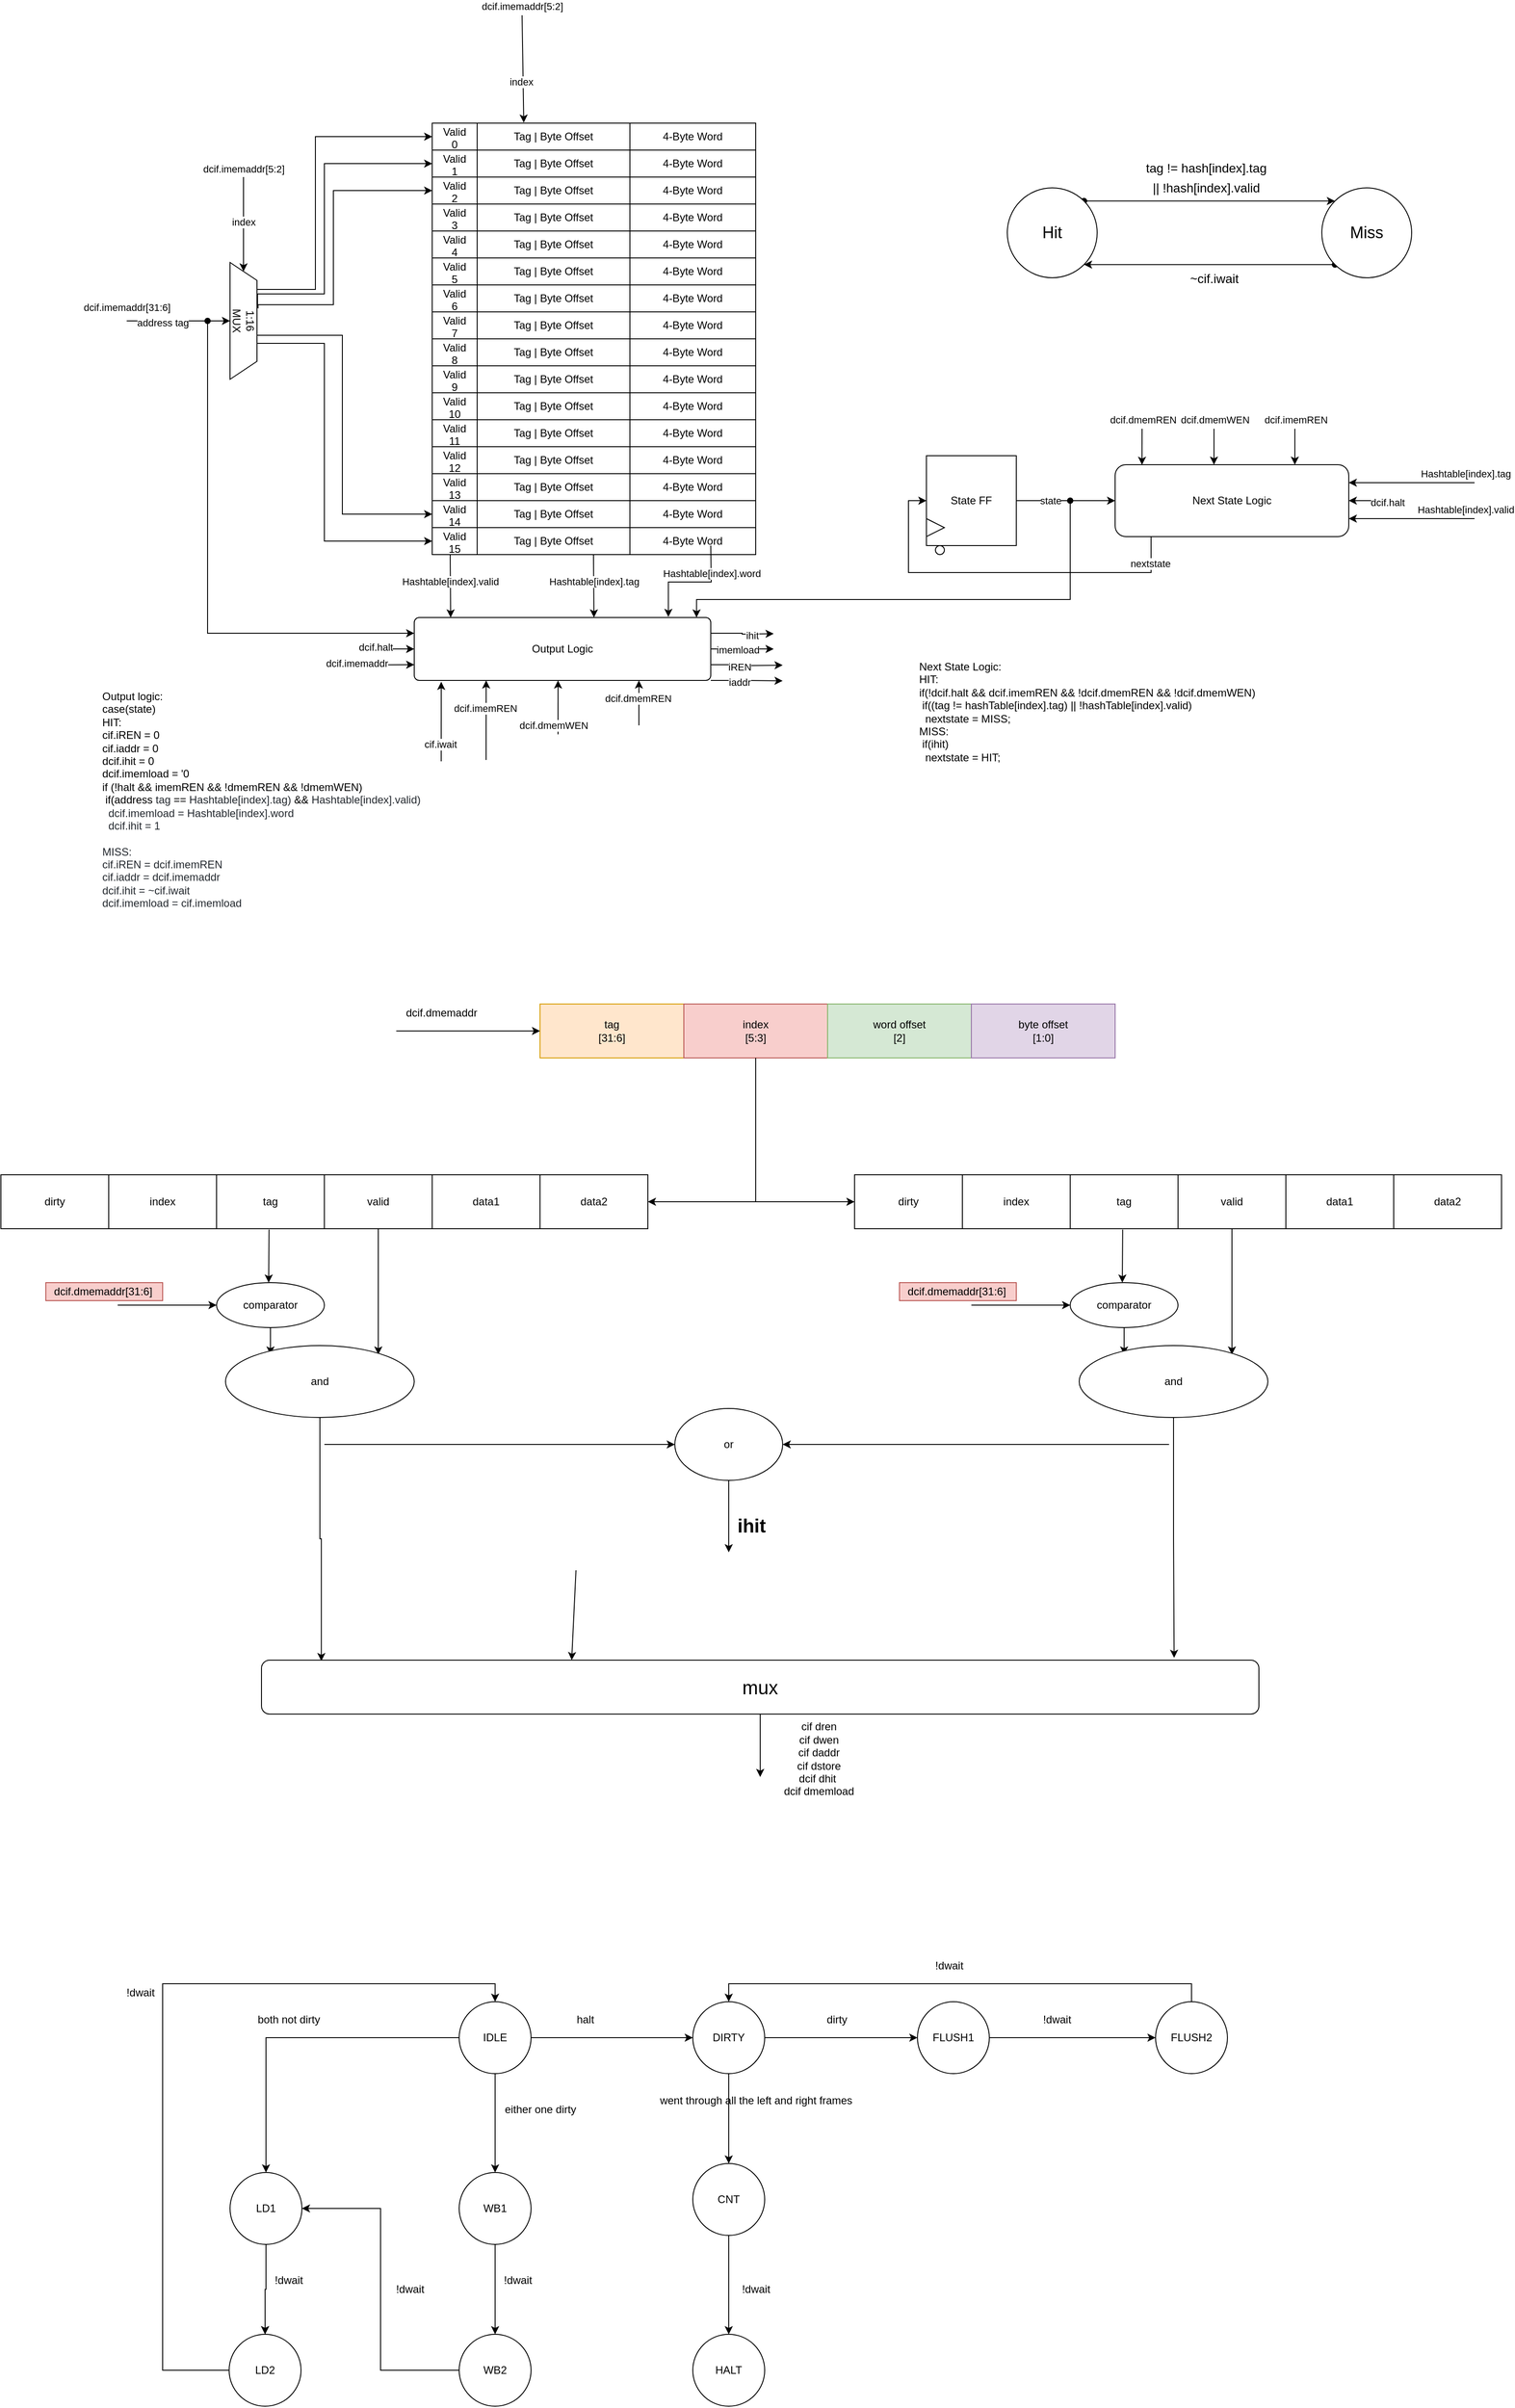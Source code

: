 <mxfile version="17.4.0" type="github" pages="6">
  <diagram id="RtptzdeFo02XQHRS1fy-" name="icache">
    <mxGraphModel dx="2942" dy="1155" grid="1" gridSize="10" guides="1" tooltips="1" connect="1" arrows="1" fold="1" page="1" pageScale="1" pageWidth="850" pageHeight="1100" math="0" shadow="0">
      <root>
        <mxCell id="0" />
        <mxCell id="1" parent="0" />
        <mxCell id="e3zNjsiBfACALDZ_TH6k-3" value="" style="shape=table;html=1;whiteSpace=wrap;startSize=0;container=1;collapsible=0;childLayout=tableLayout;" parent="1" vertex="1">
          <mxGeometry x="390" y="150" width="360" height="480" as="geometry" />
        </mxCell>
        <mxCell id="e3zNjsiBfACALDZ_TH6k-140" value="" style="shape=tableRow;horizontal=0;startSize=0;swimlaneHead=0;swimlaneBody=0;top=0;left=0;bottom=0;right=0;collapsible=0;dropTarget=0;fillColor=none;points=[[0,0.5],[1,0.5]];portConstraint=eastwest;" parent="e3zNjsiBfACALDZ_TH6k-3" vertex="1">
          <mxGeometry width="360" height="30" as="geometry" />
        </mxCell>
        <mxCell id="e3zNjsiBfACALDZ_TH6k-141" value="Valid&lt;br&gt;0" style="shape=partialRectangle;html=1;whiteSpace=wrap;connectable=0;fillColor=none;top=0;left=0;bottom=0;right=0;overflow=hidden;" parent="e3zNjsiBfACALDZ_TH6k-140" vertex="1">
          <mxGeometry width="50" height="30" as="geometry">
            <mxRectangle width="50" height="30" as="alternateBounds" />
          </mxGeometry>
        </mxCell>
        <mxCell id="e3zNjsiBfACALDZ_TH6k-142" value="Tag | Byte Offset" style="shape=partialRectangle;html=1;whiteSpace=wrap;connectable=0;fillColor=none;top=0;left=0;bottom=0;right=0;overflow=hidden;" parent="e3zNjsiBfACALDZ_TH6k-140" vertex="1">
          <mxGeometry x="50" width="170" height="30" as="geometry">
            <mxRectangle width="170" height="30" as="alternateBounds" />
          </mxGeometry>
        </mxCell>
        <mxCell id="e3zNjsiBfACALDZ_TH6k-143" value="&lt;span&gt;4-Byte Word&lt;/span&gt;" style="shape=partialRectangle;html=1;whiteSpace=wrap;connectable=0;fillColor=none;top=0;left=0;bottom=0;right=0;overflow=hidden;" parent="e3zNjsiBfACALDZ_TH6k-140" vertex="1">
          <mxGeometry x="220" width="140" height="30" as="geometry">
            <mxRectangle width="140" height="30" as="alternateBounds" />
          </mxGeometry>
        </mxCell>
        <mxCell id="e3zNjsiBfACALDZ_TH6k-8" value="" style="shape=tableRow;horizontal=0;startSize=0;swimlaneHead=0;swimlaneBody=0;top=0;left=0;bottom=0;right=0;collapsible=0;dropTarget=0;fillColor=none;points=[[0,0.5],[1,0.5]];portConstraint=eastwest;" parent="e3zNjsiBfACALDZ_TH6k-3" vertex="1">
          <mxGeometry y="30" width="360" height="30" as="geometry" />
        </mxCell>
        <mxCell id="e3zNjsiBfACALDZ_TH6k-9" value="Valid&lt;br&gt;1" style="shape=partialRectangle;html=1;whiteSpace=wrap;connectable=0;fillColor=none;top=0;left=0;bottom=0;right=0;overflow=hidden;" parent="e3zNjsiBfACALDZ_TH6k-8" vertex="1">
          <mxGeometry width="50" height="30" as="geometry">
            <mxRectangle width="50" height="30" as="alternateBounds" />
          </mxGeometry>
        </mxCell>
        <mxCell id="e3zNjsiBfACALDZ_TH6k-10" value="Tag | Byte Offset" style="shape=partialRectangle;html=1;whiteSpace=wrap;connectable=0;fillColor=none;top=0;left=0;bottom=0;right=0;overflow=hidden;" parent="e3zNjsiBfACALDZ_TH6k-8" vertex="1">
          <mxGeometry x="50" width="170" height="30" as="geometry">
            <mxRectangle width="170" height="30" as="alternateBounds" />
          </mxGeometry>
        </mxCell>
        <mxCell id="e3zNjsiBfACALDZ_TH6k-11" value="&lt;span&gt;4-Byte Word&lt;/span&gt;" style="shape=partialRectangle;html=1;whiteSpace=wrap;connectable=0;fillColor=none;top=0;left=0;bottom=0;right=0;overflow=hidden;" parent="e3zNjsiBfACALDZ_TH6k-8" vertex="1">
          <mxGeometry x="220" width="140" height="30" as="geometry">
            <mxRectangle width="140" height="30" as="alternateBounds" />
          </mxGeometry>
        </mxCell>
        <mxCell id="e3zNjsiBfACALDZ_TH6k-12" value="" style="shape=tableRow;horizontal=0;startSize=0;swimlaneHead=0;swimlaneBody=0;top=0;left=0;bottom=0;right=0;collapsible=0;dropTarget=0;fillColor=none;points=[[0,0.5],[1,0.5]];portConstraint=eastwest;" parent="e3zNjsiBfACALDZ_TH6k-3" vertex="1">
          <mxGeometry y="60" width="360" height="30" as="geometry" />
        </mxCell>
        <mxCell id="e3zNjsiBfACALDZ_TH6k-13" value="Valid&lt;br&gt;2" style="shape=partialRectangle;html=1;whiteSpace=wrap;connectable=0;fillColor=none;top=0;left=0;bottom=0;right=0;overflow=hidden;" parent="e3zNjsiBfACALDZ_TH6k-12" vertex="1">
          <mxGeometry width="50" height="30" as="geometry">
            <mxRectangle width="50" height="30" as="alternateBounds" />
          </mxGeometry>
        </mxCell>
        <mxCell id="e3zNjsiBfACALDZ_TH6k-14" value="Tag | Byte Offset" style="shape=partialRectangle;html=1;whiteSpace=wrap;connectable=0;fillColor=none;top=0;left=0;bottom=0;right=0;overflow=hidden;" parent="e3zNjsiBfACALDZ_TH6k-12" vertex="1">
          <mxGeometry x="50" width="170" height="30" as="geometry">
            <mxRectangle width="170" height="30" as="alternateBounds" />
          </mxGeometry>
        </mxCell>
        <mxCell id="e3zNjsiBfACALDZ_TH6k-15" value="&lt;span&gt;4-Byte Word&lt;/span&gt;" style="shape=partialRectangle;html=1;whiteSpace=wrap;connectable=0;fillColor=none;top=0;left=0;bottom=0;right=0;overflow=hidden;pointerEvents=1;" parent="e3zNjsiBfACALDZ_TH6k-12" vertex="1">
          <mxGeometry x="220" width="140" height="30" as="geometry">
            <mxRectangle width="140" height="30" as="alternateBounds" />
          </mxGeometry>
        </mxCell>
        <mxCell id="e3zNjsiBfACALDZ_TH6k-19" value="" style="shape=tableRow;horizontal=0;startSize=0;swimlaneHead=0;swimlaneBody=0;top=0;left=0;bottom=0;right=0;collapsible=0;dropTarget=0;fillColor=none;points=[[0,0.5],[1,0.5]];portConstraint=eastwest;" parent="e3zNjsiBfACALDZ_TH6k-3" vertex="1">
          <mxGeometry y="90" width="360" height="30" as="geometry" />
        </mxCell>
        <mxCell id="e3zNjsiBfACALDZ_TH6k-20" value="Valid&lt;br&gt;3" style="shape=partialRectangle;html=1;whiteSpace=wrap;connectable=0;fillColor=none;top=0;left=0;bottom=0;right=0;overflow=hidden;" parent="e3zNjsiBfACALDZ_TH6k-19" vertex="1">
          <mxGeometry width="50" height="30" as="geometry">
            <mxRectangle width="50" height="30" as="alternateBounds" />
          </mxGeometry>
        </mxCell>
        <mxCell id="e3zNjsiBfACALDZ_TH6k-21" value="Tag | Byte Offset" style="shape=partialRectangle;html=1;whiteSpace=wrap;connectable=0;fillColor=none;top=0;left=0;bottom=0;right=0;overflow=hidden;" parent="e3zNjsiBfACALDZ_TH6k-19" vertex="1">
          <mxGeometry x="50" width="170" height="30" as="geometry">
            <mxRectangle width="170" height="30" as="alternateBounds" />
          </mxGeometry>
        </mxCell>
        <mxCell id="e3zNjsiBfACALDZ_TH6k-22" value="&lt;span&gt;4-Byte Word&lt;/span&gt;" style="shape=partialRectangle;html=1;whiteSpace=wrap;connectable=0;fillColor=none;top=0;left=0;bottom=0;right=0;overflow=hidden;pointerEvents=1;" parent="e3zNjsiBfACALDZ_TH6k-19" vertex="1">
          <mxGeometry x="220" width="140" height="30" as="geometry">
            <mxRectangle width="140" height="30" as="alternateBounds" />
          </mxGeometry>
        </mxCell>
        <mxCell id="e3zNjsiBfACALDZ_TH6k-23" value="" style="shape=tableRow;horizontal=0;startSize=0;swimlaneHead=0;swimlaneBody=0;top=0;left=0;bottom=0;right=0;collapsible=0;dropTarget=0;fillColor=none;points=[[0,0.5],[1,0.5]];portConstraint=eastwest;" parent="e3zNjsiBfACALDZ_TH6k-3" vertex="1">
          <mxGeometry y="120" width="360" height="30" as="geometry" />
        </mxCell>
        <mxCell id="e3zNjsiBfACALDZ_TH6k-24" value="Valid&lt;br&gt;4" style="shape=partialRectangle;html=1;whiteSpace=wrap;connectable=0;fillColor=none;top=0;left=0;bottom=0;right=0;overflow=hidden;" parent="e3zNjsiBfACALDZ_TH6k-23" vertex="1">
          <mxGeometry width="50" height="30" as="geometry">
            <mxRectangle width="50" height="30" as="alternateBounds" />
          </mxGeometry>
        </mxCell>
        <mxCell id="e3zNjsiBfACALDZ_TH6k-25" value="Tag | Byte Offset" style="shape=partialRectangle;html=1;whiteSpace=wrap;connectable=0;fillColor=none;top=0;left=0;bottom=0;right=0;overflow=hidden;" parent="e3zNjsiBfACALDZ_TH6k-23" vertex="1">
          <mxGeometry x="50" width="170" height="30" as="geometry">
            <mxRectangle width="170" height="30" as="alternateBounds" />
          </mxGeometry>
        </mxCell>
        <mxCell id="e3zNjsiBfACALDZ_TH6k-26" value="&lt;span&gt;4-Byte Word&lt;/span&gt;" style="shape=partialRectangle;html=1;whiteSpace=wrap;connectable=0;fillColor=none;top=0;left=0;bottom=0;right=0;overflow=hidden;pointerEvents=1;" parent="e3zNjsiBfACALDZ_TH6k-23" vertex="1">
          <mxGeometry x="220" width="140" height="30" as="geometry">
            <mxRectangle width="140" height="30" as="alternateBounds" />
          </mxGeometry>
        </mxCell>
        <mxCell id="e3zNjsiBfACALDZ_TH6k-27" value="" style="shape=tableRow;horizontal=0;startSize=0;swimlaneHead=0;swimlaneBody=0;top=0;left=0;bottom=0;right=0;collapsible=0;dropTarget=0;fillColor=none;points=[[0,0.5],[1,0.5]];portConstraint=eastwest;" parent="e3zNjsiBfACALDZ_TH6k-3" vertex="1">
          <mxGeometry y="150" width="360" height="30" as="geometry" />
        </mxCell>
        <mxCell id="e3zNjsiBfACALDZ_TH6k-28" value="Valid&lt;br&gt;5" style="shape=partialRectangle;html=1;whiteSpace=wrap;connectable=0;fillColor=none;top=0;left=0;bottom=0;right=0;overflow=hidden;" parent="e3zNjsiBfACALDZ_TH6k-27" vertex="1">
          <mxGeometry width="50" height="30" as="geometry">
            <mxRectangle width="50" height="30" as="alternateBounds" />
          </mxGeometry>
        </mxCell>
        <mxCell id="e3zNjsiBfACALDZ_TH6k-29" value="Tag | Byte Offset" style="shape=partialRectangle;html=1;whiteSpace=wrap;connectable=0;fillColor=none;top=0;left=0;bottom=0;right=0;overflow=hidden;" parent="e3zNjsiBfACALDZ_TH6k-27" vertex="1">
          <mxGeometry x="50" width="170" height="30" as="geometry">
            <mxRectangle width="170" height="30" as="alternateBounds" />
          </mxGeometry>
        </mxCell>
        <mxCell id="e3zNjsiBfACALDZ_TH6k-30" value="&lt;span&gt;4-Byte Word&lt;/span&gt;" style="shape=partialRectangle;html=1;whiteSpace=wrap;connectable=0;fillColor=none;top=0;left=0;bottom=0;right=0;overflow=hidden;pointerEvents=1;" parent="e3zNjsiBfACALDZ_TH6k-27" vertex="1">
          <mxGeometry x="220" width="140" height="30" as="geometry">
            <mxRectangle width="140" height="30" as="alternateBounds" />
          </mxGeometry>
        </mxCell>
        <mxCell id="e3zNjsiBfACALDZ_TH6k-31" value="" style="shape=tableRow;horizontal=0;startSize=0;swimlaneHead=0;swimlaneBody=0;top=0;left=0;bottom=0;right=0;collapsible=0;dropTarget=0;fillColor=none;points=[[0,0.5],[1,0.5]];portConstraint=eastwest;" parent="e3zNjsiBfACALDZ_TH6k-3" vertex="1">
          <mxGeometry y="180" width="360" height="30" as="geometry" />
        </mxCell>
        <mxCell id="e3zNjsiBfACALDZ_TH6k-32" value="Valid&lt;br&gt;6" style="shape=partialRectangle;html=1;whiteSpace=wrap;connectable=0;fillColor=none;top=0;left=0;bottom=0;right=0;overflow=hidden;" parent="e3zNjsiBfACALDZ_TH6k-31" vertex="1">
          <mxGeometry width="50" height="30" as="geometry">
            <mxRectangle width="50" height="30" as="alternateBounds" />
          </mxGeometry>
        </mxCell>
        <mxCell id="e3zNjsiBfACALDZ_TH6k-33" value="Tag | Byte Offset" style="shape=partialRectangle;html=1;whiteSpace=wrap;connectable=0;fillColor=none;top=0;left=0;bottom=0;right=0;overflow=hidden;" parent="e3zNjsiBfACALDZ_TH6k-31" vertex="1">
          <mxGeometry x="50" width="170" height="30" as="geometry">
            <mxRectangle width="170" height="30" as="alternateBounds" />
          </mxGeometry>
        </mxCell>
        <mxCell id="e3zNjsiBfACALDZ_TH6k-34" value="&lt;span&gt;4-Byte Word&lt;/span&gt;" style="shape=partialRectangle;html=1;whiteSpace=wrap;connectable=0;fillColor=none;top=0;left=0;bottom=0;right=0;overflow=hidden;pointerEvents=1;" parent="e3zNjsiBfACALDZ_TH6k-31" vertex="1">
          <mxGeometry x="220" width="140" height="30" as="geometry">
            <mxRectangle width="140" height="30" as="alternateBounds" />
          </mxGeometry>
        </mxCell>
        <mxCell id="e3zNjsiBfACALDZ_TH6k-35" value="" style="shape=tableRow;horizontal=0;startSize=0;swimlaneHead=0;swimlaneBody=0;top=0;left=0;bottom=0;right=0;collapsible=0;dropTarget=0;fillColor=none;points=[[0,0.5],[1,0.5]];portConstraint=eastwest;" parent="e3zNjsiBfACALDZ_TH6k-3" vertex="1">
          <mxGeometry y="210" width="360" height="30" as="geometry" />
        </mxCell>
        <mxCell id="e3zNjsiBfACALDZ_TH6k-36" value="Valid&lt;br&gt;7" style="shape=partialRectangle;html=1;whiteSpace=wrap;connectable=0;fillColor=none;top=0;left=0;bottom=0;right=0;overflow=hidden;" parent="e3zNjsiBfACALDZ_TH6k-35" vertex="1">
          <mxGeometry width="50" height="30" as="geometry">
            <mxRectangle width="50" height="30" as="alternateBounds" />
          </mxGeometry>
        </mxCell>
        <mxCell id="e3zNjsiBfACALDZ_TH6k-37" value="Tag | Byte Offset" style="shape=partialRectangle;html=1;whiteSpace=wrap;connectable=0;fillColor=none;top=0;left=0;bottom=0;right=0;overflow=hidden;" parent="e3zNjsiBfACALDZ_TH6k-35" vertex="1">
          <mxGeometry x="50" width="170" height="30" as="geometry">
            <mxRectangle width="170" height="30" as="alternateBounds" />
          </mxGeometry>
        </mxCell>
        <mxCell id="e3zNjsiBfACALDZ_TH6k-38" value="&lt;span&gt;4-Byte Word&lt;/span&gt;" style="shape=partialRectangle;html=1;whiteSpace=wrap;connectable=0;fillColor=none;top=0;left=0;bottom=0;right=0;overflow=hidden;pointerEvents=1;" parent="e3zNjsiBfACALDZ_TH6k-35" vertex="1">
          <mxGeometry x="220" width="140" height="30" as="geometry">
            <mxRectangle width="140" height="30" as="alternateBounds" />
          </mxGeometry>
        </mxCell>
        <mxCell id="e3zNjsiBfACALDZ_TH6k-39" value="" style="shape=tableRow;horizontal=0;startSize=0;swimlaneHead=0;swimlaneBody=0;top=0;left=0;bottom=0;right=0;collapsible=0;dropTarget=0;fillColor=none;points=[[0,0.5],[1,0.5]];portConstraint=eastwest;" parent="e3zNjsiBfACALDZ_TH6k-3" vertex="1">
          <mxGeometry y="240" width="360" height="30" as="geometry" />
        </mxCell>
        <mxCell id="e3zNjsiBfACALDZ_TH6k-40" value="Valid&lt;br&gt;8" style="shape=partialRectangle;html=1;whiteSpace=wrap;connectable=0;fillColor=none;top=0;left=0;bottom=0;right=0;overflow=hidden;" parent="e3zNjsiBfACALDZ_TH6k-39" vertex="1">
          <mxGeometry width="50" height="30" as="geometry">
            <mxRectangle width="50" height="30" as="alternateBounds" />
          </mxGeometry>
        </mxCell>
        <mxCell id="e3zNjsiBfACALDZ_TH6k-41" value="Tag | Byte Offset" style="shape=partialRectangle;html=1;whiteSpace=wrap;connectable=0;fillColor=none;top=0;left=0;bottom=0;right=0;overflow=hidden;" parent="e3zNjsiBfACALDZ_TH6k-39" vertex="1">
          <mxGeometry x="50" width="170" height="30" as="geometry">
            <mxRectangle width="170" height="30" as="alternateBounds" />
          </mxGeometry>
        </mxCell>
        <mxCell id="e3zNjsiBfACALDZ_TH6k-42" value="&lt;span&gt;4-Byte Word&lt;/span&gt;" style="shape=partialRectangle;html=1;whiteSpace=wrap;connectable=0;fillColor=none;top=0;left=0;bottom=0;right=0;overflow=hidden;pointerEvents=1;" parent="e3zNjsiBfACALDZ_TH6k-39" vertex="1">
          <mxGeometry x="220" width="140" height="30" as="geometry">
            <mxRectangle width="140" height="30" as="alternateBounds" />
          </mxGeometry>
        </mxCell>
        <mxCell id="e3zNjsiBfACALDZ_TH6k-43" value="" style="shape=tableRow;horizontal=0;startSize=0;swimlaneHead=0;swimlaneBody=0;top=0;left=0;bottom=0;right=0;collapsible=0;dropTarget=0;fillColor=none;points=[[0,0.5],[1,0.5]];portConstraint=eastwest;" parent="e3zNjsiBfACALDZ_TH6k-3" vertex="1">
          <mxGeometry y="270" width="360" height="30" as="geometry" />
        </mxCell>
        <mxCell id="e3zNjsiBfACALDZ_TH6k-44" value="Valid&lt;br&gt;9" style="shape=partialRectangle;html=1;whiteSpace=wrap;connectable=0;fillColor=none;top=0;left=0;bottom=0;right=0;overflow=hidden;" parent="e3zNjsiBfACALDZ_TH6k-43" vertex="1">
          <mxGeometry width="50" height="30" as="geometry">
            <mxRectangle width="50" height="30" as="alternateBounds" />
          </mxGeometry>
        </mxCell>
        <mxCell id="e3zNjsiBfACALDZ_TH6k-45" value="Tag | Byte Offset" style="shape=partialRectangle;html=1;whiteSpace=wrap;connectable=0;fillColor=none;top=0;left=0;bottom=0;right=0;overflow=hidden;" parent="e3zNjsiBfACALDZ_TH6k-43" vertex="1">
          <mxGeometry x="50" width="170" height="30" as="geometry">
            <mxRectangle width="170" height="30" as="alternateBounds" />
          </mxGeometry>
        </mxCell>
        <mxCell id="e3zNjsiBfACALDZ_TH6k-46" value="&lt;span&gt;4-Byte Word&lt;/span&gt;" style="shape=partialRectangle;html=1;whiteSpace=wrap;connectable=0;fillColor=none;top=0;left=0;bottom=0;right=0;overflow=hidden;pointerEvents=1;" parent="e3zNjsiBfACALDZ_TH6k-43" vertex="1">
          <mxGeometry x="220" width="140" height="30" as="geometry">
            <mxRectangle width="140" height="30" as="alternateBounds" />
          </mxGeometry>
        </mxCell>
        <mxCell id="e3zNjsiBfACALDZ_TH6k-47" value="" style="shape=tableRow;horizontal=0;startSize=0;swimlaneHead=0;swimlaneBody=0;top=0;left=0;bottom=0;right=0;collapsible=0;dropTarget=0;fillColor=none;points=[[0,0.5],[1,0.5]];portConstraint=eastwest;" parent="e3zNjsiBfACALDZ_TH6k-3" vertex="1">
          <mxGeometry y="300" width="360" height="30" as="geometry" />
        </mxCell>
        <mxCell id="e3zNjsiBfACALDZ_TH6k-48" value="Valid&lt;br&gt;10" style="shape=partialRectangle;html=1;whiteSpace=wrap;connectable=0;fillColor=none;top=0;left=0;bottom=0;right=0;overflow=hidden;" parent="e3zNjsiBfACALDZ_TH6k-47" vertex="1">
          <mxGeometry width="50" height="30" as="geometry">
            <mxRectangle width="50" height="30" as="alternateBounds" />
          </mxGeometry>
        </mxCell>
        <mxCell id="e3zNjsiBfACALDZ_TH6k-49" value="Tag | Byte Offset" style="shape=partialRectangle;html=1;whiteSpace=wrap;connectable=0;fillColor=none;top=0;left=0;bottom=0;right=0;overflow=hidden;" parent="e3zNjsiBfACALDZ_TH6k-47" vertex="1">
          <mxGeometry x="50" width="170" height="30" as="geometry">
            <mxRectangle width="170" height="30" as="alternateBounds" />
          </mxGeometry>
        </mxCell>
        <mxCell id="e3zNjsiBfACALDZ_TH6k-50" value="&lt;span&gt;4-Byte Word&lt;/span&gt;" style="shape=partialRectangle;html=1;whiteSpace=wrap;connectable=0;fillColor=none;top=0;left=0;bottom=0;right=0;overflow=hidden;pointerEvents=1;" parent="e3zNjsiBfACALDZ_TH6k-47" vertex="1">
          <mxGeometry x="220" width="140" height="30" as="geometry">
            <mxRectangle width="140" height="30" as="alternateBounds" />
          </mxGeometry>
        </mxCell>
        <mxCell id="e3zNjsiBfACALDZ_TH6k-51" value="" style="shape=tableRow;horizontal=0;startSize=0;swimlaneHead=0;swimlaneBody=0;top=0;left=0;bottom=0;right=0;collapsible=0;dropTarget=0;fillColor=none;points=[[0,0.5],[1,0.5]];portConstraint=eastwest;" parent="e3zNjsiBfACALDZ_TH6k-3" vertex="1">
          <mxGeometry y="330" width="360" height="30" as="geometry" />
        </mxCell>
        <mxCell id="e3zNjsiBfACALDZ_TH6k-52" value="Valid&lt;br&gt;11" style="shape=partialRectangle;html=1;whiteSpace=wrap;connectable=0;fillColor=none;top=0;left=0;bottom=0;right=0;overflow=hidden;" parent="e3zNjsiBfACALDZ_TH6k-51" vertex="1">
          <mxGeometry width="50" height="30" as="geometry">
            <mxRectangle width="50" height="30" as="alternateBounds" />
          </mxGeometry>
        </mxCell>
        <mxCell id="e3zNjsiBfACALDZ_TH6k-53" value="Tag | Byte Offset" style="shape=partialRectangle;html=1;whiteSpace=wrap;connectable=0;fillColor=none;top=0;left=0;bottom=0;right=0;overflow=hidden;" parent="e3zNjsiBfACALDZ_TH6k-51" vertex="1">
          <mxGeometry x="50" width="170" height="30" as="geometry">
            <mxRectangle width="170" height="30" as="alternateBounds" />
          </mxGeometry>
        </mxCell>
        <mxCell id="e3zNjsiBfACALDZ_TH6k-54" value="&lt;span&gt;4-Byte Word&lt;/span&gt;" style="shape=partialRectangle;html=1;whiteSpace=wrap;connectable=0;fillColor=none;top=0;left=0;bottom=0;right=0;overflow=hidden;pointerEvents=1;" parent="e3zNjsiBfACALDZ_TH6k-51" vertex="1">
          <mxGeometry x="220" width="140" height="30" as="geometry">
            <mxRectangle width="140" height="30" as="alternateBounds" />
          </mxGeometry>
        </mxCell>
        <mxCell id="e3zNjsiBfACALDZ_TH6k-55" value="" style="shape=tableRow;horizontal=0;startSize=0;swimlaneHead=0;swimlaneBody=0;top=0;left=0;bottom=0;right=0;collapsible=0;dropTarget=0;fillColor=none;points=[[0,0.5],[1,0.5]];portConstraint=eastwest;" parent="e3zNjsiBfACALDZ_TH6k-3" vertex="1">
          <mxGeometry y="360" width="360" height="30" as="geometry" />
        </mxCell>
        <mxCell id="e3zNjsiBfACALDZ_TH6k-56" value="Valid&lt;br&gt;12" style="shape=partialRectangle;html=1;whiteSpace=wrap;connectable=0;fillColor=none;top=0;left=0;bottom=0;right=0;overflow=hidden;" parent="e3zNjsiBfACALDZ_TH6k-55" vertex="1">
          <mxGeometry width="50" height="30" as="geometry">
            <mxRectangle width="50" height="30" as="alternateBounds" />
          </mxGeometry>
        </mxCell>
        <mxCell id="e3zNjsiBfACALDZ_TH6k-57" value="Tag | Byte Offset" style="shape=partialRectangle;html=1;whiteSpace=wrap;connectable=0;fillColor=none;top=0;left=0;bottom=0;right=0;overflow=hidden;" parent="e3zNjsiBfACALDZ_TH6k-55" vertex="1">
          <mxGeometry x="50" width="170" height="30" as="geometry">
            <mxRectangle width="170" height="30" as="alternateBounds" />
          </mxGeometry>
        </mxCell>
        <mxCell id="e3zNjsiBfACALDZ_TH6k-58" value="&lt;span&gt;4-Byte Word&lt;/span&gt;" style="shape=partialRectangle;html=1;whiteSpace=wrap;connectable=0;fillColor=none;top=0;left=0;bottom=0;right=0;overflow=hidden;pointerEvents=1;" parent="e3zNjsiBfACALDZ_TH6k-55" vertex="1">
          <mxGeometry x="220" width="140" height="30" as="geometry">
            <mxRectangle width="140" height="30" as="alternateBounds" />
          </mxGeometry>
        </mxCell>
        <mxCell id="e3zNjsiBfACALDZ_TH6k-59" value="" style="shape=tableRow;horizontal=0;startSize=0;swimlaneHead=0;swimlaneBody=0;top=0;left=0;bottom=0;right=0;collapsible=0;dropTarget=0;fillColor=none;points=[[0,0.5],[1,0.5]];portConstraint=eastwest;" parent="e3zNjsiBfACALDZ_TH6k-3" vertex="1">
          <mxGeometry y="390" width="360" height="30" as="geometry" />
        </mxCell>
        <mxCell id="e3zNjsiBfACALDZ_TH6k-60" value="Valid&lt;br&gt;13" style="shape=partialRectangle;html=1;whiteSpace=wrap;connectable=0;fillColor=none;top=0;left=0;bottom=0;right=0;overflow=hidden;" parent="e3zNjsiBfACALDZ_TH6k-59" vertex="1">
          <mxGeometry width="50" height="30" as="geometry">
            <mxRectangle width="50" height="30" as="alternateBounds" />
          </mxGeometry>
        </mxCell>
        <mxCell id="e3zNjsiBfACALDZ_TH6k-61" value="Tag | Byte Offset" style="shape=partialRectangle;html=1;whiteSpace=wrap;connectable=0;fillColor=none;top=0;left=0;bottom=0;right=0;overflow=hidden;" parent="e3zNjsiBfACALDZ_TH6k-59" vertex="1">
          <mxGeometry x="50" width="170" height="30" as="geometry">
            <mxRectangle width="170" height="30" as="alternateBounds" />
          </mxGeometry>
        </mxCell>
        <mxCell id="e3zNjsiBfACALDZ_TH6k-62" value="&lt;span&gt;4-Byte Word&lt;/span&gt;" style="shape=partialRectangle;html=1;whiteSpace=wrap;connectable=0;fillColor=none;top=0;left=0;bottom=0;right=0;overflow=hidden;pointerEvents=1;" parent="e3zNjsiBfACALDZ_TH6k-59" vertex="1">
          <mxGeometry x="220" width="140" height="30" as="geometry">
            <mxRectangle width="140" height="30" as="alternateBounds" />
          </mxGeometry>
        </mxCell>
        <mxCell id="e3zNjsiBfACALDZ_TH6k-63" value="" style="shape=tableRow;horizontal=0;startSize=0;swimlaneHead=0;swimlaneBody=0;top=0;left=0;bottom=0;right=0;collapsible=0;dropTarget=0;fillColor=none;points=[[0,0.5],[1,0.5]];portConstraint=eastwest;" parent="e3zNjsiBfACALDZ_TH6k-3" vertex="1">
          <mxGeometry y="420" width="360" height="30" as="geometry" />
        </mxCell>
        <mxCell id="e3zNjsiBfACALDZ_TH6k-64" value="Valid&lt;br&gt;14" style="shape=partialRectangle;html=1;whiteSpace=wrap;connectable=0;fillColor=none;top=0;left=0;bottom=0;right=0;overflow=hidden;" parent="e3zNjsiBfACALDZ_TH6k-63" vertex="1">
          <mxGeometry width="50" height="30" as="geometry">
            <mxRectangle width="50" height="30" as="alternateBounds" />
          </mxGeometry>
        </mxCell>
        <mxCell id="e3zNjsiBfACALDZ_TH6k-65" value="Tag | Byte Offset" style="shape=partialRectangle;html=1;whiteSpace=wrap;connectable=0;fillColor=none;top=0;left=0;bottom=0;right=0;overflow=hidden;" parent="e3zNjsiBfACALDZ_TH6k-63" vertex="1">
          <mxGeometry x="50" width="170" height="30" as="geometry">
            <mxRectangle width="170" height="30" as="alternateBounds" />
          </mxGeometry>
        </mxCell>
        <mxCell id="e3zNjsiBfACALDZ_TH6k-66" value="&lt;span&gt;4-Byte Word&lt;/span&gt;" style="shape=partialRectangle;html=1;whiteSpace=wrap;connectable=0;fillColor=none;top=0;left=0;bottom=0;right=0;overflow=hidden;pointerEvents=1;" parent="e3zNjsiBfACALDZ_TH6k-63" vertex="1">
          <mxGeometry x="220" width="140" height="30" as="geometry">
            <mxRectangle width="140" height="30" as="alternateBounds" />
          </mxGeometry>
        </mxCell>
        <mxCell id="e3zNjsiBfACALDZ_TH6k-71" value="" style="shape=tableRow;horizontal=0;startSize=0;swimlaneHead=0;swimlaneBody=0;top=0;left=0;bottom=0;right=0;collapsible=0;dropTarget=0;fillColor=none;points=[[0,0.5],[1,0.5]];portConstraint=eastwest;" parent="e3zNjsiBfACALDZ_TH6k-3" vertex="1">
          <mxGeometry y="450" width="360" height="30" as="geometry" />
        </mxCell>
        <mxCell id="e3zNjsiBfACALDZ_TH6k-72" value="Valid&lt;br&gt;15" style="shape=partialRectangle;html=1;whiteSpace=wrap;connectable=0;fillColor=none;top=0;left=0;bottom=0;right=0;overflow=hidden;" parent="e3zNjsiBfACALDZ_TH6k-71" vertex="1">
          <mxGeometry width="50" height="30" as="geometry">
            <mxRectangle width="50" height="30" as="alternateBounds" />
          </mxGeometry>
        </mxCell>
        <mxCell id="e3zNjsiBfACALDZ_TH6k-73" value="Tag | Byte Offset" style="shape=partialRectangle;html=1;whiteSpace=wrap;connectable=0;fillColor=none;top=0;left=0;bottom=0;right=0;overflow=hidden;" parent="e3zNjsiBfACALDZ_TH6k-71" vertex="1">
          <mxGeometry x="50" width="170" height="30" as="geometry">
            <mxRectangle width="170" height="30" as="alternateBounds" />
          </mxGeometry>
        </mxCell>
        <mxCell id="e3zNjsiBfACALDZ_TH6k-74" value="&lt;span&gt;4-Byte Word&lt;/span&gt;" style="shape=partialRectangle;html=1;whiteSpace=wrap;connectable=0;fillColor=none;top=0;left=0;bottom=0;right=0;overflow=hidden;" parent="e3zNjsiBfACALDZ_TH6k-71" vertex="1">
          <mxGeometry x="220" width="140" height="30" as="geometry">
            <mxRectangle width="140" height="30" as="alternateBounds" />
          </mxGeometry>
        </mxCell>
        <mxCell id="e3zNjsiBfACALDZ_TH6k-300" style="edgeStyle=orthogonalEdgeStyle;rounded=0;orthogonalLoop=1;jettySize=auto;html=1;exitX=0.25;exitY=0;exitDx=0;exitDy=0;entryX=0;entryY=0.5;entryDx=0;entryDy=0;" parent="1" source="e3zNjsiBfACALDZ_TH6k-298" target="e3zNjsiBfACALDZ_TH6k-140" edge="1">
          <mxGeometry relative="1" as="geometry">
            <mxPoint x="360" y="170" as="targetPoint" />
            <Array as="points">
              <mxPoint x="260" y="335" />
              <mxPoint x="260" y="165" />
            </Array>
          </mxGeometry>
        </mxCell>
        <mxCell id="e3zNjsiBfACALDZ_TH6k-310" style="edgeStyle=orthogonalEdgeStyle;rounded=0;orthogonalLoop=1;jettySize=auto;html=1;exitX=0.75;exitY=0;exitDx=0;exitDy=0;entryX=0;entryY=0.5;entryDx=0;entryDy=0;" parent="1" source="e3zNjsiBfACALDZ_TH6k-298" target="e3zNjsiBfACALDZ_TH6k-71" edge="1">
          <mxGeometry relative="1" as="geometry">
            <Array as="points">
              <mxPoint x="270" y="395" />
              <mxPoint x="270" y="615" />
            </Array>
          </mxGeometry>
        </mxCell>
        <mxCell id="e3zNjsiBfACALDZ_TH6k-298" value="1:16&lt;br&gt;MUX" style="shape=trapezoid;perimeter=trapezoidPerimeter;whiteSpace=wrap;html=1;fixedSize=1;fillColor=none;rotation=90;" parent="1" vertex="1">
          <mxGeometry x="115" y="355" width="130" height="30" as="geometry" />
        </mxCell>
        <mxCell id="e3zNjsiBfACALDZ_TH6k-301" style="edgeStyle=orthogonalEdgeStyle;rounded=0;orthogonalLoop=1;jettySize=auto;html=1;exitX=0.39;exitY=-0.02;exitDx=0;exitDy=0;exitPerimeter=0;entryX=0;entryY=0.5;entryDx=0;entryDy=0;" parent="1" source="e3zNjsiBfACALDZ_TH6k-298" target="e3zNjsiBfACALDZ_TH6k-8" edge="1">
          <mxGeometry relative="1" as="geometry">
            <mxPoint x="250" y="350" as="sourcePoint" />
            <mxPoint x="430" y="180" as="targetPoint" />
            <Array as="points">
              <mxPoint x="196" y="340" />
              <mxPoint x="270" y="340" />
              <mxPoint x="270" y="195" />
            </Array>
          </mxGeometry>
        </mxCell>
        <mxCell id="e3zNjsiBfACALDZ_TH6k-302" value="" style="endArrow=classic;html=1;rounded=0;exitX=0.392;exitY=-0.041;exitDx=0;exitDy=0;exitPerimeter=0;entryX=0;entryY=0.5;entryDx=0;entryDy=0;edgeStyle=orthogonalEdgeStyle;" parent="1" source="e3zNjsiBfACALDZ_TH6k-298" target="e3zNjsiBfACALDZ_TH6k-12" edge="1">
          <mxGeometry width="50" height="50" relative="1" as="geometry">
            <mxPoint x="290" y="390" as="sourcePoint" />
            <mxPoint x="340" y="340" as="targetPoint" />
            <Array as="points">
              <mxPoint x="280" y="352" />
              <mxPoint x="280" y="225" />
            </Array>
          </mxGeometry>
        </mxCell>
        <mxCell id="e3zNjsiBfACALDZ_TH6k-304" value="" style="shape=image;html=1;verticalAlign=top;verticalLabelPosition=bottom;labelBackgroundColor=#ffffff;imageAspect=0;aspect=fixed;image=https://cdn1.iconfinder.com/data/icons/bootstrap-vol-2/16/dot-128.png;fillColor=none;" parent="1" vertex="1">
          <mxGeometry x="310" y="250" width="80" height="80" as="geometry" />
        </mxCell>
        <mxCell id="e3zNjsiBfACALDZ_TH6k-305" value="" style="shape=image;html=1;verticalAlign=top;verticalLabelPosition=bottom;labelBackgroundColor=#ffffff;imageAspect=0;aspect=fixed;image=https://cdn1.iconfinder.com/data/icons/bootstrap-vol-2/16/dot-128.png;fillColor=none;" parent="1" vertex="1">
          <mxGeometry x="312" y="322" width="78" height="78" as="geometry" />
        </mxCell>
        <mxCell id="e3zNjsiBfACALDZ_TH6k-308" value="" style="shape=image;html=1;verticalAlign=top;verticalLabelPosition=bottom;labelBackgroundColor=#ffffff;imageAspect=0;aspect=fixed;image=https://cdn1.iconfinder.com/data/icons/bootstrap-vol-2/16/dot-128.png;fillColor=none;" parent="1" vertex="1">
          <mxGeometry x="312" y="400" width="78" height="78" as="geometry" />
        </mxCell>
        <mxCell id="e3zNjsiBfACALDZ_TH6k-309" value="" style="shape=image;html=1;verticalAlign=top;verticalLabelPosition=bottom;labelBackgroundColor=#ffffff;imageAspect=0;aspect=fixed;image=https://cdn1.iconfinder.com/data/icons/bootstrap-vol-2/16/dot-128.png;fillColor=none;" parent="1" vertex="1">
          <mxGeometry x="312" y="482" width="78" height="78" as="geometry" />
        </mxCell>
        <mxCell id="e3zNjsiBfACALDZ_TH6k-311" value="" style="endArrow=classic;html=1;rounded=0;exitX=0.675;exitY=0.001;exitDx=0;exitDy=0;exitPerimeter=0;entryX=0;entryY=0.5;entryDx=0;entryDy=0;edgeStyle=orthogonalEdgeStyle;" parent="1" source="e3zNjsiBfACALDZ_TH6k-298" target="e3zNjsiBfACALDZ_TH6k-63" edge="1">
          <mxGeometry width="50" height="50" relative="1" as="geometry">
            <mxPoint x="320" y="430" as="sourcePoint" />
            <mxPoint x="370" y="380" as="targetPoint" />
            <Array as="points">
              <mxPoint x="290" y="386" />
              <mxPoint x="290" y="585" />
            </Array>
          </mxGeometry>
        </mxCell>
        <mxCell id="e3zNjsiBfACALDZ_TH6k-312" value="" style="endArrow=classic;html=1;rounded=0;entryX=0;entryY=0.5;entryDx=0;entryDy=0;" parent="1" target="e3zNjsiBfACALDZ_TH6k-298" edge="1">
          <mxGeometry width="50" height="50" relative="1" as="geometry">
            <mxPoint x="180" y="210" as="sourcePoint" />
            <mxPoint x="200" y="270" as="targetPoint" />
          </mxGeometry>
        </mxCell>
        <mxCell id="e3zNjsiBfACALDZ_TH6k-313" value="index" style="edgeLabel;html=1;align=center;verticalAlign=middle;resizable=0;points=[];" parent="e3zNjsiBfACALDZ_TH6k-312" vertex="1" connectable="0">
          <mxGeometry x="-0.499" relative="1" as="geometry">
            <mxPoint y="23" as="offset" />
          </mxGeometry>
        </mxCell>
        <mxCell id="e3zNjsiBfACALDZ_TH6k-314" value="dcif.imemaddr[5:2]" style="edgeLabel;html=1;align=center;verticalAlign=middle;resizable=0;points=[];" parent="e3zNjsiBfACALDZ_TH6k-312" vertex="1" connectable="0">
          <mxGeometry x="-0.8" relative="1" as="geometry">
            <mxPoint y="-20" as="offset" />
          </mxGeometry>
        </mxCell>
        <mxCell id="e3zNjsiBfACALDZ_TH6k-315" value="" style="endArrow=classic;html=1;rounded=0;entryX=0.5;entryY=1;entryDx=0;entryDy=0;" parent="1" target="e3zNjsiBfACALDZ_TH6k-298" edge="1">
          <mxGeometry width="50" height="50" relative="1" as="geometry">
            <mxPoint x="50" y="370" as="sourcePoint" />
            <mxPoint x="100" y="330" as="targetPoint" />
          </mxGeometry>
        </mxCell>
        <mxCell id="e3zNjsiBfACALDZ_TH6k-316" value="address tag" style="edgeLabel;html=1;align=center;verticalAlign=middle;resizable=0;points=[];" parent="e3zNjsiBfACALDZ_TH6k-315" vertex="1" connectable="0">
          <mxGeometry x="0.376" y="-2" relative="1" as="geometry">
            <mxPoint x="-39" as="offset" />
          </mxGeometry>
        </mxCell>
        <mxCell id="e3zNjsiBfACALDZ_TH6k-317" value="dcif.imemaddr[31:6]" style="edgeLabel;html=1;align=center;verticalAlign=middle;resizable=0;points=[];" parent="e3zNjsiBfACALDZ_TH6k-315" vertex="1" connectable="0">
          <mxGeometry x="-0.858" relative="1" as="geometry">
            <mxPoint x="-8" y="-15" as="offset" />
          </mxGeometry>
        </mxCell>
        <mxCell id="e3zNjsiBfACALDZ_TH6k-318" value="" style="endArrow=classic;html=1;rounded=0;entryX=0.283;entryY=-0.018;entryDx=0;entryDy=0;entryPerimeter=0;" parent="1" target="e3zNjsiBfACALDZ_TH6k-140" edge="1">
          <mxGeometry width="50" height="50" relative="1" as="geometry">
            <mxPoint x="490" y="30" as="sourcePoint" />
            <mxPoint x="510" y="100" as="targetPoint" />
          </mxGeometry>
        </mxCell>
        <mxCell id="e3zNjsiBfACALDZ_TH6k-319" value="dcif.imemaddr[5:2]" style="edgeLabel;html=1;align=center;verticalAlign=middle;resizable=0;points=[];" parent="e3zNjsiBfACALDZ_TH6k-318" vertex="1" connectable="0">
          <mxGeometry x="-0.754" relative="1" as="geometry">
            <mxPoint y="-25" as="offset" />
          </mxGeometry>
        </mxCell>
        <mxCell id="e3zNjsiBfACALDZ_TH6k-320" value="index" style="edgeLabel;html=1;align=center;verticalAlign=middle;resizable=0;points=[];" parent="e3zNjsiBfACALDZ_TH6k-318" vertex="1" connectable="0">
          <mxGeometry x="0.238" y="-2" relative="1" as="geometry">
            <mxPoint as="offset" />
          </mxGeometry>
        </mxCell>
        <mxCell id="e3zNjsiBfACALDZ_TH6k-321" value="" style="endArrow=classic;html=1;rounded=0;exitX=0.374;exitY=1.039;exitDx=0;exitDy=0;exitPerimeter=0;" parent="1" edge="1">
          <mxGeometry width="50" height="50" relative="1" as="geometry">
            <mxPoint x="569.47" y="630.0" as="sourcePoint" />
            <mxPoint x="570" y="700" as="targetPoint" />
          </mxGeometry>
        </mxCell>
        <mxCell id="e3zNjsiBfACALDZ_TH6k-322" value="Hashtable[index].tag" style="edgeLabel;html=1;align=center;verticalAlign=middle;resizable=0;points=[];" parent="e3zNjsiBfACALDZ_TH6k-321" vertex="1" connectable="0">
          <mxGeometry x="-0.382" y="1" relative="1" as="geometry">
            <mxPoint x="-1" y="8" as="offset" />
          </mxGeometry>
        </mxCell>
        <mxCell id="e3zNjsiBfACALDZ_TH6k-323" value="" style="endArrow=classic;html=1;rounded=0;exitX=0.374;exitY=1.039;exitDx=0;exitDy=0;exitPerimeter=0;" parent="1" edge="1">
          <mxGeometry width="50" height="50" relative="1" as="geometry">
            <mxPoint x="410.0" y="630" as="sourcePoint" />
            <mxPoint x="410.53" y="700" as="targetPoint" />
          </mxGeometry>
        </mxCell>
        <mxCell id="e3zNjsiBfACALDZ_TH6k-324" value="Hashtable[index].valid" style="edgeLabel;html=1;align=center;verticalAlign=middle;resizable=0;points=[];" parent="e3zNjsiBfACALDZ_TH6k-323" vertex="1" connectable="0">
          <mxGeometry x="-0.382" y="1" relative="1" as="geometry">
            <mxPoint x="-1" y="8" as="offset" />
          </mxGeometry>
        </mxCell>
        <mxCell id="e3zNjsiBfACALDZ_TH6k-329" style="edgeStyle=orthogonalEdgeStyle;rounded=0;orthogonalLoop=1;jettySize=auto;html=1;exitX=1;exitY=0.5;exitDx=0;exitDy=0;fontFamily=Helvetica;" parent="1" source="e3zNjsiBfACALDZ_TH6k-325" edge="1">
          <mxGeometry relative="1" as="geometry">
            <mxPoint x="770" y="735" as="targetPoint" />
          </mxGeometry>
        </mxCell>
        <mxCell id="e3zNjsiBfACALDZ_TH6k-330" value="imemload" style="edgeLabel;html=1;align=center;verticalAlign=middle;resizable=0;points=[];fontFamily=Helvetica;" parent="e3zNjsiBfACALDZ_TH6k-329" vertex="1" connectable="0">
          <mxGeometry x="0.222" y="-1" relative="1" as="geometry">
            <mxPoint x="-13" y="-1" as="offset" />
          </mxGeometry>
        </mxCell>
        <mxCell id="e3zNjsiBfACALDZ_TH6k-333" style="edgeStyle=orthogonalEdgeStyle;rounded=0;orthogonalLoop=1;jettySize=auto;html=1;exitX=1;exitY=0.25;exitDx=0;exitDy=0;fontFamily=Helvetica;" parent="1" source="e3zNjsiBfACALDZ_TH6k-325" edge="1">
          <mxGeometry relative="1" as="geometry">
            <mxPoint x="770" y="718" as="targetPoint" />
          </mxGeometry>
        </mxCell>
        <mxCell id="e3zNjsiBfACALDZ_TH6k-334" value="ihit" style="edgeLabel;html=1;align=center;verticalAlign=middle;resizable=0;points=[];fontFamily=Helvetica;" parent="e3zNjsiBfACALDZ_TH6k-333" vertex="1" connectable="0">
          <mxGeometry x="0.326" y="-1" relative="1" as="geometry">
            <mxPoint as="offset" />
          </mxGeometry>
        </mxCell>
        <mxCell id="RZhs_lfHjZ0U4zvLsND--17" style="edgeStyle=orthogonalEdgeStyle;rounded=0;orthogonalLoop=1;jettySize=auto;html=1;exitX=1;exitY=0.75;exitDx=0;exitDy=0;startArrow=none;startFill=0;" parent="1" source="e3zNjsiBfACALDZ_TH6k-325" edge="1">
          <mxGeometry relative="1" as="geometry">
            <mxPoint x="780" y="753" as="targetPoint" />
          </mxGeometry>
        </mxCell>
        <mxCell id="RZhs_lfHjZ0U4zvLsND--18" value="iREN" style="edgeLabel;html=1;align=center;verticalAlign=middle;resizable=0;points=[];" parent="RZhs_lfHjZ0U4zvLsND--17" vertex="1" connectable="0">
          <mxGeometry x="-0.213" y="-2" relative="1" as="geometry">
            <mxPoint as="offset" />
          </mxGeometry>
        </mxCell>
        <mxCell id="e3zNjsiBfACALDZ_TH6k-325" value="&lt;div style=&quot;text-align: left&quot;&gt;Output Logic&lt;/div&gt;" style="rounded=1;whiteSpace=wrap;html=1;fillColor=none;arcSize=8;" parent="1" vertex="1">
          <mxGeometry x="370" y="700" width="330" height="70" as="geometry" />
        </mxCell>
        <mxCell id="e3zNjsiBfACALDZ_TH6k-326" value="&lt;div style=&quot;text-align: left&quot;&gt;&lt;span&gt;Output logic:&lt;/span&gt;&lt;/div&gt;&lt;div style=&quot;text-align: left&quot;&gt;&lt;span&gt;case(state)&lt;/span&gt;&lt;/div&gt;&lt;div style=&quot;text-align: left&quot;&gt;&lt;span&gt;HIT:&lt;/span&gt;&lt;/div&gt;&lt;div style=&quot;text-align: left&quot;&gt;&lt;span&gt;cif.iREN = 0&lt;/span&gt;&lt;/div&gt;&lt;div style=&quot;text-align: left&quot;&gt;&lt;span&gt;cif.iaddr = 0&lt;/span&gt;&lt;/div&gt;&lt;div style=&quot;text-align: left&quot;&gt;dcif.ihit = 0&lt;/div&gt;&lt;div style=&quot;text-align: left&quot;&gt;dcif.imemload = &#39;0&lt;/div&gt;&lt;div style=&quot;text-align: left&quot;&gt;&lt;span&gt;if (!halt &amp;amp;&amp;amp; imemREN &amp;amp;&amp;amp; !dmemREN &amp;amp;&amp;amp; !dmemWEN)&lt;/span&gt;&lt;/div&gt;&lt;div style=&quot;text-align: left&quot;&gt;&lt;span&gt;&lt;span&gt; &lt;/span&gt;&lt;span style=&quot;white-space: pre&quot;&gt; &lt;/span&gt;if(address&amp;nbsp;&lt;/span&gt;&lt;span style=&quot;background-color: rgb(255 , 255 , 255) ; color: rgb(36 , 41 , 47)&quot;&gt;tag&amp;nbsp;&lt;/span&gt;&lt;span class=&quot;pl-k&quot; style=&quot;background-color: rgb(255 , 255 , 255) ; box-sizing: border-box&quot;&gt;==&lt;/span&gt;&lt;span style=&quot;background-color: rgb(255 , 255 , 255) ; color: rgb(36 , 41 , 47)&quot;&gt;&amp;nbsp;Hashtable[index].tag)&amp;nbsp;&lt;/span&gt;&lt;span class=&quot;pl-k&quot; style=&quot;background-color: rgb(255 , 255 , 255) ; box-sizing: border-box&quot;&gt;&amp;amp;&amp;amp;&lt;/span&gt;&lt;span style=&quot;background-color: rgb(255 , 255 , 255)&quot;&gt;&lt;font color=&quot;#24292f&quot;&gt;&amp;nbsp;&lt;/font&gt;&lt;/span&gt;&lt;span style=&quot;color: rgb(36 , 41 , 47) ; background-color: rgb(255 , 255 , 255)&quot;&gt;Hashtable&lt;/span&gt;&lt;span style=&quot;background-color: rgb(255 , 255 , 255)&quot;&gt;&lt;font color=&quot;#24292f&quot;&gt;[index].valid)&lt;/font&gt;&lt;/span&gt;&lt;/div&gt;&lt;div style=&quot;text-align: left&quot;&gt;&lt;span style=&quot;background-color: rgb(255 , 255 , 255)&quot;&gt;&lt;font color=&quot;#24292f&quot;&gt;&lt;span style=&quot;white-space: pre&quot;&gt; &lt;/span&gt;&lt;span style=&quot;white-space: pre&quot;&gt; &lt;/span&gt;dcif.imemload = Hashtable[index].word&lt;/font&gt;&lt;/span&gt;&lt;/div&gt;&lt;div style=&quot;text-align: left&quot;&gt;&lt;span style=&quot;background-color: rgb(255 , 255 , 255)&quot;&gt;&lt;font color=&quot;#24292f&quot;&gt;&lt;span style=&quot;white-space: pre&quot;&gt; &lt;/span&gt;&lt;span style=&quot;white-space: pre&quot;&gt; &lt;/span&gt;dcif.ihit = 1&lt;br&gt;&lt;/font&gt;&lt;/span&gt;&lt;/div&gt;&lt;div style=&quot;text-align: left&quot;&gt;&lt;br&gt;&lt;/div&gt;&lt;div style=&quot;text-align: left&quot;&gt;&lt;font color=&quot;#24292f&quot;&gt;&lt;span style=&quot;background-color: rgb(255 , 255 , 255)&quot;&gt;MISS:&lt;/span&gt;&lt;/font&gt;&lt;/div&gt;&lt;div style=&quot;text-align: left&quot;&gt;&lt;font color=&quot;#24292f&quot;&gt;&lt;span style=&quot;background-color: rgb(255 , 255 , 255)&quot;&gt;cif.iREN = dcif.imemREN&lt;/span&gt;&lt;/font&gt;&lt;/div&gt;&lt;div style=&quot;text-align: left&quot;&gt;&lt;font color=&quot;#24292f&quot;&gt;&lt;span style=&quot;background-color: rgb(255 , 255 , 255)&quot;&gt;cif.iaddr = dcif.imemaddr&lt;/span&gt;&lt;/font&gt;&lt;/div&gt;&lt;div style=&quot;text-align: left&quot;&gt;&lt;font color=&quot;#24292f&quot;&gt;&lt;span style=&quot;background-color: rgb(255 , 255 , 255)&quot;&gt;dcif.ihit = ~cif.iwait&lt;/span&gt;&lt;/font&gt;&lt;/div&gt;&lt;div style=&quot;text-align: left&quot;&gt;&lt;font color=&quot;#24292f&quot;&gt;&lt;span style=&quot;background-color: rgb(255 , 255 , 255)&quot;&gt;dcif.imemload = cif.imemload&lt;/span&gt;&lt;/font&gt;&lt;/div&gt;&lt;div style=&quot;text-align: left&quot;&gt;&lt;font color=&quot;#24292f&quot;&gt;&lt;span style=&quot;background-color: rgb(255 , 255 , 255)&quot;&gt;&lt;br&gt;&lt;/span&gt;&lt;/font&gt;&lt;/div&gt;&lt;div style=&quot;text-align: left&quot;&gt;&lt;span&gt; &lt;/span&gt;&lt;/div&gt;" style="text;html=1;strokeColor=none;fillColor=none;align=center;verticalAlign=middle;whiteSpace=wrap;rounded=0;" parent="1" vertex="1">
          <mxGeometry x="30" y="790" width="340" height="240" as="geometry" />
        </mxCell>
        <mxCell id="e3zNjsiBfACALDZ_TH6k-327" value="" style="endArrow=classic;html=1;rounded=0;exitX=0.374;exitY=1.039;exitDx=0;exitDy=0;exitPerimeter=0;entryX=0.857;entryY=-0.009;entryDx=0;entryDy=0;entryPerimeter=0;edgeStyle=orthogonalEdgeStyle;" parent="1" target="e3zNjsiBfACALDZ_TH6k-325" edge="1">
          <mxGeometry width="50" height="50" relative="1" as="geometry">
            <mxPoint x="700.0" y="620" as="sourcePoint" />
            <mxPoint x="700.53" y="690" as="targetPoint" />
          </mxGeometry>
        </mxCell>
        <mxCell id="e3zNjsiBfACALDZ_TH6k-328" value="Hashtable[index].word" style="edgeLabel;html=1;align=center;verticalAlign=middle;resizable=0;points=[];" parent="e3zNjsiBfACALDZ_TH6k-327" vertex="1" connectable="0">
          <mxGeometry x="-0.382" y="1" relative="1" as="geometry">
            <mxPoint x="-1" y="-9" as="offset" />
          </mxGeometry>
        </mxCell>
        <mxCell id="fc6FOaEUqUIrRpxD97HT-13" value="" style="endArrow=classic;html=1;rounded=0;fontFamily=Helvetica;entryX=0.091;entryY=1.022;entryDx=0;entryDy=0;entryPerimeter=0;" parent="1" target="e3zNjsiBfACALDZ_TH6k-325" edge="1">
          <mxGeometry width="50" height="50" relative="1" as="geometry">
            <mxPoint x="400" y="860" as="sourcePoint" />
            <mxPoint x="403" y="810" as="targetPoint" />
          </mxGeometry>
        </mxCell>
        <mxCell id="fc6FOaEUqUIrRpxD97HT-14" value="cif.iwait" style="edgeLabel;html=1;align=center;verticalAlign=middle;resizable=0;points=[];fontFamily=Helvetica;" parent="fc6FOaEUqUIrRpxD97HT-13" vertex="1" connectable="0">
          <mxGeometry x="-0.556" y="1" relative="1" as="geometry">
            <mxPoint as="offset" />
          </mxGeometry>
        </mxCell>
        <mxCell id="fc6FOaEUqUIrRpxD97HT-15" value="" style="endArrow=classic;html=1;rounded=0;fontFamily=Helvetica;entryX=0.091;entryY=1.022;entryDx=0;entryDy=0;entryPerimeter=0;" parent="1" edge="1">
          <mxGeometry width="50" height="50" relative="1" as="geometry">
            <mxPoint x="450" y="858.46" as="sourcePoint" />
            <mxPoint x="450.03" y="770" as="targetPoint" />
          </mxGeometry>
        </mxCell>
        <mxCell id="fc6FOaEUqUIrRpxD97HT-16" value="dcif.imemREN" style="edgeLabel;html=1;align=center;verticalAlign=middle;resizable=0;points=[];fontFamily=Helvetica;" parent="fc6FOaEUqUIrRpxD97HT-15" vertex="1" connectable="0">
          <mxGeometry x="-0.556" y="1" relative="1" as="geometry">
            <mxPoint y="-38" as="offset" />
          </mxGeometry>
        </mxCell>
        <mxCell id="fc6FOaEUqUIrRpxD97HT-17" value="" style="endArrow=classic;html=1;rounded=0;fontFamily=Helvetica;entryX=0.091;entryY=1.022;entryDx=0;entryDy=0;entryPerimeter=0;" parent="1" edge="1">
          <mxGeometry width="50" height="50" relative="1" as="geometry">
            <mxPoint x="530" y="830" as="sourcePoint" />
            <mxPoint x="530.03" y="770" as="targetPoint" />
          </mxGeometry>
        </mxCell>
        <mxCell id="fc6FOaEUqUIrRpxD97HT-18" value="dcif.dmemWEN" style="edgeLabel;html=1;align=center;verticalAlign=middle;resizable=0;points=[];fontFamily=Helvetica;" parent="fc6FOaEUqUIrRpxD97HT-17" vertex="1" connectable="0">
          <mxGeometry x="-0.556" y="1" relative="1" as="geometry">
            <mxPoint x="-4" y="3" as="offset" />
          </mxGeometry>
        </mxCell>
        <mxCell id="fc6FOaEUqUIrRpxD97HT-19" value="" style="endArrow=classic;html=1;rounded=0;fontFamily=Helvetica;entryX=0.091;entryY=1.022;entryDx=0;entryDy=0;entryPerimeter=0;" parent="1" edge="1">
          <mxGeometry width="50" height="50" relative="1" as="geometry">
            <mxPoint x="620" y="820" as="sourcePoint" />
            <mxPoint x="620.03" y="770" as="targetPoint" />
          </mxGeometry>
        </mxCell>
        <mxCell id="fc6FOaEUqUIrRpxD97HT-20" value="dcif.dmemREN" style="edgeLabel;html=1;align=center;verticalAlign=middle;resizable=0;points=[];fontFamily=Helvetica;" parent="fc6FOaEUqUIrRpxD97HT-19" vertex="1" connectable="0">
          <mxGeometry x="-0.556" y="1" relative="1" as="geometry">
            <mxPoint y="-19" as="offset" />
          </mxGeometry>
        </mxCell>
        <mxCell id="fc6FOaEUqUIrRpxD97HT-21" value="" style="endArrow=classic;html=1;rounded=0;fontFamily=Helvetica;entryX=0;entryY=0.5;entryDx=0;entryDy=0;" parent="1" target="e3zNjsiBfACALDZ_TH6k-325" edge="1">
          <mxGeometry width="50" height="50" relative="1" as="geometry">
            <mxPoint x="310" y="735" as="sourcePoint" />
            <mxPoint x="280" y="670" as="targetPoint" />
          </mxGeometry>
        </mxCell>
        <mxCell id="fc6FOaEUqUIrRpxD97HT-22" value="dcif.halt" style="edgeLabel;html=1;align=center;verticalAlign=middle;resizable=0;points=[];fontFamily=Helvetica;" parent="fc6FOaEUqUIrRpxD97HT-21" vertex="1" connectable="0">
          <mxGeometry x="-0.433" y="2" relative="1" as="geometry">
            <mxPoint as="offset" />
          </mxGeometry>
        </mxCell>
        <mxCell id="fc6FOaEUqUIrRpxD97HT-23" value="" style="endArrow=classic;html=1;rounded=0;fontFamily=Helvetica;startArrow=oval;startFill=1;entryX=0;entryY=0.25;entryDx=0;entryDy=0;edgeStyle=orthogonalEdgeStyle;" parent="1" target="e3zNjsiBfACALDZ_TH6k-325" edge="1">
          <mxGeometry width="50" height="50" relative="1" as="geometry">
            <mxPoint x="140" y="370" as="sourcePoint" />
            <mxPoint x="200" y="560" as="targetPoint" />
            <Array as="points">
              <mxPoint x="140" y="718" />
            </Array>
          </mxGeometry>
        </mxCell>
        <mxCell id="RZhs_lfHjZ0U4zvLsND--1" style="edgeStyle=orthogonalEdgeStyle;rounded=0;orthogonalLoop=1;jettySize=auto;html=1;exitX=0;exitY=1;exitDx=0;exitDy=0;entryX=1;entryY=1;entryDx=0;entryDy=0;fontFamily=Helvetica;fontSize=14;startArrow=oval;startFill=1;" parent="1" source="RZhs_lfHjZ0U4zvLsND--3" target="RZhs_lfHjZ0U4zvLsND--6" edge="1">
          <mxGeometry relative="1" as="geometry" />
        </mxCell>
        <mxCell id="RZhs_lfHjZ0U4zvLsND--2" value="~cif.iwait" style="edgeLabel;html=1;align=center;verticalAlign=middle;resizable=0;points=[];fontSize=14;fontFamily=Helvetica;" parent="RZhs_lfHjZ0U4zvLsND--1" vertex="1" connectable="0">
          <mxGeometry x="-0.115" y="-1" relative="1" as="geometry">
            <mxPoint x="-11" y="16" as="offset" />
          </mxGeometry>
        </mxCell>
        <mxCell id="RZhs_lfHjZ0U4zvLsND--3" value="&lt;font style=&quot;font-size: 18px&quot;&gt;Miss&lt;/font&gt;" style="ellipse;whiteSpace=wrap;html=1;aspect=fixed;fontFamily=Helvetica;fillColor=default;" parent="1" vertex="1">
          <mxGeometry x="1380" y="222" width="100" height="100" as="geometry" />
        </mxCell>
        <mxCell id="RZhs_lfHjZ0U4zvLsND--4" style="edgeStyle=orthogonalEdgeStyle;rounded=0;orthogonalLoop=1;jettySize=auto;html=1;exitX=1;exitY=0;exitDx=0;exitDy=0;entryX=0;entryY=0;entryDx=0;entryDy=0;fontFamily=Helvetica;fontSize=18;startArrow=oval;startFill=1;" parent="1" source="RZhs_lfHjZ0U4zvLsND--6" target="RZhs_lfHjZ0U4zvLsND--3" edge="1">
          <mxGeometry relative="1" as="geometry" />
        </mxCell>
        <mxCell id="RZhs_lfHjZ0U4zvLsND--5" value="&lt;font style=&quot;font-size: 14px&quot;&gt;tag != hash[index].tag&lt;br&gt;|| !hash[index].valid&lt;br&gt;&lt;/font&gt;" style="edgeLabel;html=1;align=center;verticalAlign=middle;resizable=0;points=[];fontSize=18;fontFamily=Helvetica;" parent="RZhs_lfHjZ0U4zvLsND--4" vertex="1" connectable="0">
          <mxGeometry x="-0.239" y="1" relative="1" as="geometry">
            <mxPoint x="29" y="-26" as="offset" />
          </mxGeometry>
        </mxCell>
        <mxCell id="RZhs_lfHjZ0U4zvLsND--6" value="&lt;font style=&quot;font-size: 18px&quot;&gt;Hit&lt;/font&gt;" style="ellipse;whiteSpace=wrap;html=1;aspect=fixed;fontFamily=Helvetica;fillColor=default;" parent="1" vertex="1">
          <mxGeometry x="1030" y="222" width="100" height="100" as="geometry" />
        </mxCell>
        <mxCell id="RZhs_lfHjZ0U4zvLsND--11" style="edgeStyle=orthogonalEdgeStyle;rounded=0;orthogonalLoop=1;jettySize=auto;html=1;exitX=1;exitY=0.5;exitDx=0;exitDy=0;entryX=0;entryY=0.5;entryDx=0;entryDy=0;" parent="1" source="RZhs_lfHjZ0U4zvLsND--7" target="RZhs_lfHjZ0U4zvLsND--10" edge="1">
          <mxGeometry relative="1" as="geometry" />
        </mxCell>
        <mxCell id="RZhs_lfHjZ0U4zvLsND--14" value="state" style="edgeLabel;html=1;align=center;verticalAlign=middle;resizable=0;points=[];" parent="RZhs_lfHjZ0U4zvLsND--11" vertex="1" connectable="0">
          <mxGeometry x="-0.309" relative="1" as="geometry">
            <mxPoint as="offset" />
          </mxGeometry>
        </mxCell>
        <mxCell id="RZhs_lfHjZ0U4zvLsND--7" value="State FF" style="rounded=0;whiteSpace=wrap;html=1;" parent="1" vertex="1">
          <mxGeometry x="940" y="520" width="100" height="100" as="geometry" />
        </mxCell>
        <mxCell id="RZhs_lfHjZ0U4zvLsND--8" value="" style="triangle;whiteSpace=wrap;html=1;" parent="1" vertex="1">
          <mxGeometry x="940" y="590" width="20" height="20" as="geometry" />
        </mxCell>
        <mxCell id="RZhs_lfHjZ0U4zvLsND--9" value="" style="ellipse;whiteSpace=wrap;html=1;aspect=fixed;" parent="1" vertex="1">
          <mxGeometry x="950" y="620" width="10" height="10" as="geometry" />
        </mxCell>
        <mxCell id="RZhs_lfHjZ0U4zvLsND--12" style="edgeStyle=orthogonalEdgeStyle;rounded=0;orthogonalLoop=1;jettySize=auto;html=1;exitX=0.5;exitY=1;exitDx=0;exitDy=0;entryX=0;entryY=0.5;entryDx=0;entryDy=0;" parent="1" source="RZhs_lfHjZ0U4zvLsND--10" target="RZhs_lfHjZ0U4zvLsND--7" edge="1">
          <mxGeometry relative="1" as="geometry">
            <Array as="points">
              <mxPoint x="1190" y="650" />
              <mxPoint x="920" y="650" />
              <mxPoint x="920" y="570" />
            </Array>
          </mxGeometry>
        </mxCell>
        <mxCell id="RZhs_lfHjZ0U4zvLsND--15" value="nextstate" style="edgeLabel;html=1;align=center;verticalAlign=middle;resizable=0;points=[];" parent="RZhs_lfHjZ0U4zvLsND--12" vertex="1" connectable="0">
          <mxGeometry x="-0.522" y="-1" relative="1" as="geometry">
            <mxPoint as="offset" />
          </mxGeometry>
        </mxCell>
        <mxCell id="RZhs_lfHjZ0U4zvLsND--10" value="Next State Logic" style="rounded=1;whiteSpace=wrap;html=1;" parent="1" vertex="1">
          <mxGeometry x="1150" y="530" width="260" height="80" as="geometry" />
        </mxCell>
        <mxCell id="RZhs_lfHjZ0U4zvLsND--13" value="" style="endArrow=classic;html=1;rounded=0;entryX=0.952;entryY=0;entryDx=0;entryDy=0;entryPerimeter=0;edgeStyle=orthogonalEdgeStyle;startArrow=oval;startFill=1;" parent="1" target="e3zNjsiBfACALDZ_TH6k-325" edge="1">
          <mxGeometry width="50" height="50" relative="1" as="geometry">
            <mxPoint x="1100" y="570" as="sourcePoint" />
            <mxPoint x="1000" y="770" as="targetPoint" />
            <Array as="points">
              <mxPoint x="1100" y="680" />
              <mxPoint x="684" y="680" />
            </Array>
          </mxGeometry>
        </mxCell>
        <mxCell id="RZhs_lfHjZ0U4zvLsND--16" value="Next State Logic:&lt;br&gt;&lt;div&gt;HIT:&lt;/div&gt;&lt;div&gt;if(!dcif.halt &amp;amp;&amp;amp; dcif.imemREN &amp;amp;&amp;amp; !dcif.dmemREN &amp;amp;&amp;amp; !dcif.dmemWEN)&lt;/div&gt;&lt;div&gt;&lt;span style=&quot;white-space: pre&quot;&gt; &lt;/span&gt;if((tag != hashTable[index].tag) || !hashTable[index].valid)&amp;nbsp;&lt;/div&gt;&lt;div&gt;&lt;span style=&quot;white-space: pre&quot;&gt; &lt;/span&gt;&lt;span style=&quot;white-space: pre&quot;&gt; &lt;/span&gt;nextstate = MISS;&lt;/div&gt;&lt;div&gt;MISS:&lt;/div&gt;&lt;div&gt;&lt;span style=&quot;white-space: pre&quot;&gt; &lt;/span&gt;if(ihit)&lt;/div&gt;&lt;div&gt;&lt;span style=&quot;white-space: pre&quot;&gt; &lt;/span&gt;&lt;span style=&quot;white-space: pre&quot;&gt; &lt;/span&gt;nextstate = HIT;&lt;/div&gt;" style="text;html=1;strokeColor=none;fillColor=none;align=left;verticalAlign=middle;whiteSpace=wrap;rounded=0;" parent="1" vertex="1">
          <mxGeometry x="930" y="750" width="450" height="110" as="geometry" />
        </mxCell>
        <mxCell id="RZhs_lfHjZ0U4zvLsND--20" style="edgeStyle=orthogonalEdgeStyle;rounded=0;orthogonalLoop=1;jettySize=auto;html=1;exitX=1;exitY=0.75;exitDx=0;exitDy=0;startArrow=none;startFill=0;" parent="1" edge="1">
          <mxGeometry relative="1" as="geometry">
            <mxPoint x="780" y="770.5" as="targetPoint" />
            <mxPoint x="700" y="770" as="sourcePoint" />
            <Array as="points">
              <mxPoint x="740" y="770.5" />
              <mxPoint x="780" y="770.5" />
            </Array>
          </mxGeometry>
        </mxCell>
        <mxCell id="RZhs_lfHjZ0U4zvLsND--21" value="iaddr" style="edgeLabel;html=1;align=center;verticalAlign=middle;resizable=0;points=[];" parent="RZhs_lfHjZ0U4zvLsND--20" vertex="1" connectable="0">
          <mxGeometry x="-0.213" y="-2" relative="1" as="geometry">
            <mxPoint as="offset" />
          </mxGeometry>
        </mxCell>
        <mxCell id="RZhs_lfHjZ0U4zvLsND--22" value="" style="endArrow=classic;html=1;rounded=0;fontFamily=Helvetica;entryX=0;entryY=0.75;entryDx=0;entryDy=0;" parent="1" target="e3zNjsiBfACALDZ_TH6k-325" edge="1">
          <mxGeometry width="50" height="50" relative="1" as="geometry">
            <mxPoint x="280" y="753" as="sourcePoint" />
            <mxPoint x="340" y="750" as="targetPoint" />
          </mxGeometry>
        </mxCell>
        <mxCell id="RZhs_lfHjZ0U4zvLsND--23" value="dcif.imemaddr" style="edgeLabel;html=1;align=center;verticalAlign=middle;resizable=0;points=[];fontFamily=Helvetica;" parent="RZhs_lfHjZ0U4zvLsND--22" vertex="1" connectable="0">
          <mxGeometry x="-0.433" y="2" relative="1" as="geometry">
            <mxPoint as="offset" />
          </mxGeometry>
        </mxCell>
        <mxCell id="RZhs_lfHjZ0U4zvLsND--24" value="" style="endArrow=classic;html=1;rounded=0;fontFamily=Helvetica;entryX=0.115;entryY=0.002;entryDx=0;entryDy=0;entryPerimeter=0;" parent="1" target="RZhs_lfHjZ0U4zvLsND--10" edge="1">
          <mxGeometry width="50" height="50" relative="1" as="geometry">
            <mxPoint x="1180" y="490" as="sourcePoint" />
            <mxPoint x="1170.03" y="440" as="targetPoint" />
          </mxGeometry>
        </mxCell>
        <mxCell id="RZhs_lfHjZ0U4zvLsND--25" value="dcif.dmemREN" style="edgeLabel;html=1;align=center;verticalAlign=middle;resizable=0;points=[];fontFamily=Helvetica;" parent="RZhs_lfHjZ0U4zvLsND--24" vertex="1" connectable="0">
          <mxGeometry x="-0.556" y="1" relative="1" as="geometry">
            <mxPoint y="-19" as="offset" />
          </mxGeometry>
        </mxCell>
        <mxCell id="RZhs_lfHjZ0U4zvLsND--26" value="" style="endArrow=classic;html=1;rounded=0;fontFamily=Helvetica;entryX=0.25;entryY=0;entryDx=0;entryDy=0;" parent="1" edge="1">
          <mxGeometry width="50" height="50" relative="1" as="geometry">
            <mxPoint x="1260" y="490" as="sourcePoint" />
            <mxPoint x="1260" y="530" as="targetPoint" />
          </mxGeometry>
        </mxCell>
        <mxCell id="RZhs_lfHjZ0U4zvLsND--27" value="dcif.dmemWEN" style="edgeLabel;html=1;align=center;verticalAlign=middle;resizable=0;points=[];fontFamily=Helvetica;" parent="RZhs_lfHjZ0U4zvLsND--26" vertex="1" connectable="0">
          <mxGeometry x="-0.556" y="1" relative="1" as="geometry">
            <mxPoint y="-19" as="offset" />
          </mxGeometry>
        </mxCell>
        <mxCell id="RZhs_lfHjZ0U4zvLsND--28" value="" style="endArrow=classic;html=1;rounded=0;fontFamily=Helvetica;entryX=0.25;entryY=0;entryDx=0;entryDy=0;" parent="1" edge="1">
          <mxGeometry width="50" height="50" relative="1" as="geometry">
            <mxPoint x="1350" y="490" as="sourcePoint" />
            <mxPoint x="1350" y="530" as="targetPoint" />
          </mxGeometry>
        </mxCell>
        <mxCell id="RZhs_lfHjZ0U4zvLsND--29" value="dcif.imemREN" style="edgeLabel;html=1;align=center;verticalAlign=middle;resizable=0;points=[];fontFamily=Helvetica;" parent="RZhs_lfHjZ0U4zvLsND--28" vertex="1" connectable="0">
          <mxGeometry x="-0.556" y="1" relative="1" as="geometry">
            <mxPoint y="-19" as="offset" />
          </mxGeometry>
        </mxCell>
        <mxCell id="RZhs_lfHjZ0U4zvLsND--30" value="" style="endArrow=classic;html=1;rounded=0;fontFamily=Helvetica;entryX=1;entryY=0.5;entryDx=0;entryDy=0;" parent="1" target="RZhs_lfHjZ0U4zvLsND--10" edge="1">
          <mxGeometry width="50" height="50" relative="1" as="geometry">
            <mxPoint x="1470" y="570" as="sourcePoint" />
            <mxPoint x="1330" y="690" as="targetPoint" />
          </mxGeometry>
        </mxCell>
        <mxCell id="RZhs_lfHjZ0U4zvLsND--31" value="dcif.halt" style="edgeLabel;html=1;align=center;verticalAlign=middle;resizable=0;points=[];fontFamily=Helvetica;" parent="RZhs_lfHjZ0U4zvLsND--30" vertex="1" connectable="0">
          <mxGeometry x="-0.433" y="2" relative="1" as="geometry">
            <mxPoint as="offset" />
          </mxGeometry>
        </mxCell>
        <mxCell id="RZhs_lfHjZ0U4zvLsND--32" value="" style="endArrow=classic;html=1;rounded=0;entryX=1;entryY=0.25;entryDx=0;entryDy=0;" parent="1" target="RZhs_lfHjZ0U4zvLsND--10" edge="1">
          <mxGeometry width="50" height="50" relative="1" as="geometry">
            <mxPoint x="1550" y="550" as="sourcePoint" />
            <mxPoint x="1510" y="520" as="targetPoint" />
          </mxGeometry>
        </mxCell>
        <mxCell id="RZhs_lfHjZ0U4zvLsND--33" value="Hashtable[index].tag" style="edgeLabel;html=1;align=center;verticalAlign=middle;resizable=0;points=[];" parent="RZhs_lfHjZ0U4zvLsND--32" vertex="1" connectable="0">
          <mxGeometry x="-0.382" y="1" relative="1" as="geometry">
            <mxPoint x="33" y="-11" as="offset" />
          </mxGeometry>
        </mxCell>
        <mxCell id="RZhs_lfHjZ0U4zvLsND--34" value="" style="endArrow=classic;html=1;rounded=0;entryX=1;entryY=0.25;entryDx=0;entryDy=0;" parent="1" edge="1">
          <mxGeometry width="50" height="50" relative="1" as="geometry">
            <mxPoint x="1550" y="590" as="sourcePoint" />
            <mxPoint x="1410" y="590" as="targetPoint" />
          </mxGeometry>
        </mxCell>
        <mxCell id="RZhs_lfHjZ0U4zvLsND--35" value="Hashtable[index].valid" style="edgeLabel;html=1;align=center;verticalAlign=middle;resizable=0;points=[];" parent="RZhs_lfHjZ0U4zvLsND--34" vertex="1" connectable="0">
          <mxGeometry x="-0.382" y="1" relative="1" as="geometry">
            <mxPoint x="33" y="-11" as="offset" />
          </mxGeometry>
        </mxCell>
        <mxCell id="sPMOBAhPuSSgwppkBtfb-67" value="tag&lt;br&gt;[31:6]" style="rounded=0;whiteSpace=wrap;html=1;fillColor=#ffe6cc;strokeColor=#d79b00;" parent="1" vertex="1">
          <mxGeometry x="510" y="1130" width="160" height="60" as="geometry" />
        </mxCell>
        <mxCell id="sPMOBAhPuSSgwppkBtfb-68" value="index&lt;br&gt;[5:3]" style="rounded=0;whiteSpace=wrap;html=1;fillColor=#f8cecc;strokeColor=#b85450;" parent="1" vertex="1">
          <mxGeometry x="670" y="1130" width="160" height="60" as="geometry" />
        </mxCell>
        <mxCell id="sPMOBAhPuSSgwppkBtfb-69" value="word offset&lt;br&gt;[2]" style="rounded=0;whiteSpace=wrap;html=1;fillColor=#d5e8d4;strokeColor=#82b366;" parent="1" vertex="1">
          <mxGeometry x="830" y="1130" width="160" height="60" as="geometry" />
        </mxCell>
        <mxCell id="sPMOBAhPuSSgwppkBtfb-70" value="byte offset&lt;br&gt;[1:0]" style="rounded=0;whiteSpace=wrap;html=1;fillColor=#e1d5e7;strokeColor=#9673a6;" parent="1" vertex="1">
          <mxGeometry x="990" y="1130" width="160" height="60" as="geometry" />
        </mxCell>
        <mxCell id="sPMOBAhPuSSgwppkBtfb-71" value="" style="endArrow=classic;html=1;rounded=0;entryX=0;entryY=0.5;entryDx=0;entryDy=0;" parent="1" target="sPMOBAhPuSSgwppkBtfb-67" edge="1">
          <mxGeometry width="50" height="50" relative="1" as="geometry">
            <mxPoint x="350" y="1160" as="sourcePoint" />
            <mxPoint x="940" y="1410" as="targetPoint" />
          </mxGeometry>
        </mxCell>
        <mxCell id="sPMOBAhPuSSgwppkBtfb-72" value="dirty" style="rounded=0;whiteSpace=wrap;html=1;" parent="1" vertex="1">
          <mxGeometry x="-90" y="1320" width="120" height="60" as="geometry" />
        </mxCell>
        <mxCell id="sPMOBAhPuSSgwppkBtfb-73" value="index" style="rounded=0;whiteSpace=wrap;html=1;" parent="1" vertex="1">
          <mxGeometry x="30" y="1320" width="120" height="60" as="geometry" />
        </mxCell>
        <mxCell id="sPMOBAhPuSSgwppkBtfb-74" value="tag" style="rounded=0;whiteSpace=wrap;html=1;" parent="1" vertex="1">
          <mxGeometry x="150" y="1320" width="120" height="60" as="geometry" />
        </mxCell>
        <mxCell id="sPMOBAhPuSSgwppkBtfb-75" value="valid" style="rounded=0;whiteSpace=wrap;html=1;" parent="1" vertex="1">
          <mxGeometry x="270" y="1320" width="120" height="60" as="geometry" />
        </mxCell>
        <mxCell id="sPMOBAhPuSSgwppkBtfb-76" value="data1" style="rounded=0;whiteSpace=wrap;html=1;" parent="1" vertex="1">
          <mxGeometry x="390" y="1320" width="120" height="60" as="geometry" />
        </mxCell>
        <mxCell id="sPMOBAhPuSSgwppkBtfb-77" value="data2" style="rounded=0;whiteSpace=wrap;html=1;" parent="1" vertex="1">
          <mxGeometry x="510" y="1320" width="120" height="60" as="geometry" />
        </mxCell>
        <mxCell id="sPMOBAhPuSSgwppkBtfb-84" value="dcif.dmemaddr" style="text;html=1;align=center;verticalAlign=middle;resizable=0;points=[];autosize=1;strokeColor=none;fillColor=none;" parent="1" vertex="1">
          <mxGeometry x="355" y="1130" width="90" height="20" as="geometry" />
        </mxCell>
        <mxCell id="sPMOBAhPuSSgwppkBtfb-85" value="" style="endArrow=classic;html=1;rounded=0;exitX=0.5;exitY=1;exitDx=0;exitDy=0;entryX=0;entryY=0.5;entryDx=0;entryDy=0;" parent="1" source="sPMOBAhPuSSgwppkBtfb-68" edge="1">
          <mxGeometry width="50" height="50" relative="1" as="geometry">
            <mxPoint x="830" y="1340" as="sourcePoint" />
            <mxPoint x="860" y="1350" as="targetPoint" />
            <Array as="points">
              <mxPoint x="750" y="1350" />
            </Array>
          </mxGeometry>
        </mxCell>
        <mxCell id="sPMOBAhPuSSgwppkBtfb-86" value="" style="endArrow=classic;html=1;rounded=0;entryX=1;entryY=0.5;entryDx=0;entryDy=0;" parent="1" target="sPMOBAhPuSSgwppkBtfb-77" edge="1">
          <mxGeometry width="50" height="50" relative="1" as="geometry">
            <mxPoint x="750" y="1350" as="sourcePoint" />
            <mxPoint x="880" y="1290" as="targetPoint" />
          </mxGeometry>
        </mxCell>
        <mxCell id="sPMOBAhPuSSgwppkBtfb-87" value="dirty" style="rounded=0;whiteSpace=wrap;html=1;" parent="1" vertex="1">
          <mxGeometry x="860" y="1320" width="120" height="60" as="geometry" />
        </mxCell>
        <mxCell id="sPMOBAhPuSSgwppkBtfb-88" value="index" style="rounded=0;whiteSpace=wrap;html=1;" parent="1" vertex="1">
          <mxGeometry x="980" y="1320" width="120" height="60" as="geometry" />
        </mxCell>
        <mxCell id="sPMOBAhPuSSgwppkBtfb-89" value="tag" style="rounded=0;whiteSpace=wrap;html=1;" parent="1" vertex="1">
          <mxGeometry x="1100" y="1320" width="120" height="60" as="geometry" />
        </mxCell>
        <mxCell id="sPMOBAhPuSSgwppkBtfb-90" value="valid" style="rounded=0;whiteSpace=wrap;html=1;" parent="1" vertex="1">
          <mxGeometry x="1220" y="1320" width="120" height="60" as="geometry" />
        </mxCell>
        <mxCell id="sPMOBAhPuSSgwppkBtfb-91" value="data1" style="rounded=0;whiteSpace=wrap;html=1;" parent="1" vertex="1">
          <mxGeometry x="1340" y="1320" width="120" height="60" as="geometry" />
        </mxCell>
        <mxCell id="sPMOBAhPuSSgwppkBtfb-92" value="data2" style="rounded=0;whiteSpace=wrap;html=1;" parent="1" vertex="1">
          <mxGeometry x="1460" y="1320" width="120" height="60" as="geometry" />
        </mxCell>
        <mxCell id="sPMOBAhPuSSgwppkBtfb-93" value="" style="endArrow=classic;html=1;rounded=0;exitX=0.42;exitY=1.017;exitDx=0;exitDy=0;exitPerimeter=0;" parent="1" edge="1">
          <mxGeometry width="50" height="50" relative="1" as="geometry">
            <mxPoint x="208.4" y="1381.02" as="sourcePoint" />
            <mxPoint x="208" y="1440" as="targetPoint" />
          </mxGeometry>
        </mxCell>
        <mxCell id="sPMOBAhPuSSgwppkBtfb-94" value="comparator" style="ellipse;whiteSpace=wrap;html=1;" parent="1" vertex="1">
          <mxGeometry x="150" y="1440" width="120" height="50" as="geometry" />
        </mxCell>
        <mxCell id="sPMOBAhPuSSgwppkBtfb-95" value="" style="endArrow=classic;html=1;rounded=0;entryX=0;entryY=0.5;entryDx=0;entryDy=0;" parent="1" target="sPMOBAhPuSSgwppkBtfb-94" edge="1">
          <mxGeometry width="50" height="50" relative="1" as="geometry">
            <mxPoint x="40" y="1465" as="sourcePoint" />
            <mxPoint x="750" y="1110" as="targetPoint" />
          </mxGeometry>
        </mxCell>
        <mxCell id="sPMOBAhPuSSgwppkBtfb-96" value="dcif.dmemaddr[31:6]&amp;nbsp;" style="text;html=1;align=center;verticalAlign=middle;resizable=0;points=[];autosize=1;strokeColor=#b85450;fillColor=#f8cecc;" parent="1" vertex="1">
          <mxGeometry x="-40" y="1440" width="130" height="20" as="geometry" />
        </mxCell>
        <mxCell id="sPMOBAhPuSSgwppkBtfb-97" value="" style="endArrow=classic;html=1;rounded=0;exitX=0.5;exitY=1;exitDx=0;exitDy=0;" parent="1" source="sPMOBAhPuSSgwppkBtfb-75" edge="1">
          <mxGeometry width="50" height="50" relative="1" as="geometry">
            <mxPoint x="700" y="1440" as="sourcePoint" />
            <mxPoint x="330" y="1520" as="targetPoint" />
          </mxGeometry>
        </mxCell>
        <mxCell id="sPMOBAhPuSSgwppkBtfb-98" value="" style="endArrow=classic;html=1;rounded=0;exitX=0.5;exitY=1;exitDx=0;exitDy=0;" parent="1" source="sPMOBAhPuSSgwppkBtfb-94" edge="1">
          <mxGeometry width="50" height="50" relative="1" as="geometry">
            <mxPoint x="700" y="1440" as="sourcePoint" />
            <mxPoint x="210" y="1520" as="targetPoint" />
          </mxGeometry>
        </mxCell>
        <mxCell id="sPMOBAhPuSSgwppkBtfb-101" value="" style="edgeStyle=orthogonalEdgeStyle;rounded=0;orthogonalLoop=1;jettySize=auto;html=1;entryX=0.06;entryY=0.017;entryDx=0;entryDy=0;entryPerimeter=0;" parent="1" source="sPMOBAhPuSSgwppkBtfb-99" target="sPMOBAhPuSSgwppkBtfb-119" edge="1">
          <mxGeometry relative="1" as="geometry">
            <mxPoint x="265" y="1670" as="targetPoint" />
          </mxGeometry>
        </mxCell>
        <mxCell id="sPMOBAhPuSSgwppkBtfb-99" value="and" style="ellipse;whiteSpace=wrap;html=1;" parent="1" vertex="1">
          <mxGeometry x="160" y="1510" width="210" height="80" as="geometry" />
        </mxCell>
        <mxCell id="sPMOBAhPuSSgwppkBtfb-102" value="" style="endArrow=classic;html=1;rounded=0;exitX=0.42;exitY=1.017;exitDx=0;exitDy=0;exitPerimeter=0;" parent="1" edge="1">
          <mxGeometry width="50" height="50" relative="1" as="geometry">
            <mxPoint x="1158.4" y="1381.02" as="sourcePoint" />
            <mxPoint x="1158" y="1440" as="targetPoint" />
          </mxGeometry>
        </mxCell>
        <mxCell id="sPMOBAhPuSSgwppkBtfb-103" value="comparator" style="ellipse;whiteSpace=wrap;html=1;" parent="1" vertex="1">
          <mxGeometry x="1100" y="1440" width="120" height="50" as="geometry" />
        </mxCell>
        <mxCell id="sPMOBAhPuSSgwppkBtfb-104" value="" style="endArrow=classic;html=1;rounded=0;entryX=0;entryY=0.5;entryDx=0;entryDy=0;" parent="1" target="sPMOBAhPuSSgwppkBtfb-103" edge="1">
          <mxGeometry width="50" height="50" relative="1" as="geometry">
            <mxPoint x="990" y="1465" as="sourcePoint" />
            <mxPoint x="1700" y="1110" as="targetPoint" />
          </mxGeometry>
        </mxCell>
        <mxCell id="sPMOBAhPuSSgwppkBtfb-105" value="dcif.dmemaddr[31:6]&amp;nbsp;" style="text;html=1;align=center;verticalAlign=middle;resizable=0;points=[];autosize=1;strokeColor=#b85450;fillColor=#f8cecc;" parent="1" vertex="1">
          <mxGeometry x="910" y="1440" width="130" height="20" as="geometry" />
        </mxCell>
        <mxCell id="sPMOBAhPuSSgwppkBtfb-106" value="" style="endArrow=classic;html=1;rounded=0;exitX=0.5;exitY=1;exitDx=0;exitDy=0;" parent="1" edge="1">
          <mxGeometry width="50" height="50" relative="1" as="geometry">
            <mxPoint x="1280" y="1380" as="sourcePoint" />
            <mxPoint x="1280" y="1520" as="targetPoint" />
          </mxGeometry>
        </mxCell>
        <mxCell id="sPMOBAhPuSSgwppkBtfb-107" value="" style="endArrow=classic;html=1;rounded=0;exitX=0.5;exitY=1;exitDx=0;exitDy=0;" parent="1" source="sPMOBAhPuSSgwppkBtfb-103" edge="1">
          <mxGeometry width="50" height="50" relative="1" as="geometry">
            <mxPoint x="1650" y="1440" as="sourcePoint" />
            <mxPoint x="1160" y="1520" as="targetPoint" />
          </mxGeometry>
        </mxCell>
        <mxCell id="sPMOBAhPuSSgwppkBtfb-108" value="" style="edgeStyle=orthogonalEdgeStyle;rounded=0;orthogonalLoop=1;jettySize=auto;html=1;entryX=0.915;entryY=-0.043;entryDx=0;entryDy=0;entryPerimeter=0;" parent="1" source="sPMOBAhPuSSgwppkBtfb-109" target="sPMOBAhPuSSgwppkBtfb-119" edge="1">
          <mxGeometry relative="1" as="geometry">
            <mxPoint x="1215" y="1670" as="targetPoint" />
          </mxGeometry>
        </mxCell>
        <mxCell id="sPMOBAhPuSSgwppkBtfb-109" value="and" style="ellipse;whiteSpace=wrap;html=1;" parent="1" vertex="1">
          <mxGeometry x="1110" y="1510" width="210" height="80" as="geometry" />
        </mxCell>
        <mxCell id="sPMOBAhPuSSgwppkBtfb-111" value="" style="endArrow=classic;html=1;rounded=0;entryX=0;entryY=0.5;entryDx=0;entryDy=0;" parent="1" target="sPMOBAhPuSSgwppkBtfb-113" edge="1">
          <mxGeometry width="50" height="50" relative="1" as="geometry">
            <mxPoint x="270" y="1620" as="sourcePoint" />
            <mxPoint x="710" y="1620" as="targetPoint" />
          </mxGeometry>
        </mxCell>
        <mxCell id="sPMOBAhPuSSgwppkBtfb-112" value="" style="endArrow=classic;html=1;rounded=0;startArrow=none;" parent="1" source="sPMOBAhPuSSgwppkBtfb-113" edge="1">
          <mxGeometry width="50" height="50" relative="1" as="geometry">
            <mxPoint x="1210" y="1610" as="sourcePoint" />
            <mxPoint x="710" y="1620" as="targetPoint" />
          </mxGeometry>
        </mxCell>
        <mxCell id="sPMOBAhPuSSgwppkBtfb-117" value="" style="edgeStyle=orthogonalEdgeStyle;rounded=0;orthogonalLoop=1;jettySize=auto;html=1;" parent="1" source="sPMOBAhPuSSgwppkBtfb-113" edge="1">
          <mxGeometry relative="1" as="geometry">
            <mxPoint x="720" y="1740" as="targetPoint" />
          </mxGeometry>
        </mxCell>
        <mxCell id="sPMOBAhPuSSgwppkBtfb-113" value="or" style="ellipse;whiteSpace=wrap;html=1;" parent="1" vertex="1">
          <mxGeometry x="660" y="1580" width="120" height="80" as="geometry" />
        </mxCell>
        <mxCell id="sPMOBAhPuSSgwppkBtfb-115" value="" style="endArrow=classic;html=1;rounded=0;" parent="1" target="sPMOBAhPuSSgwppkBtfb-113" edge="1">
          <mxGeometry width="50" height="50" relative="1" as="geometry">
            <mxPoint x="1210" y="1620" as="sourcePoint" />
            <mxPoint x="670" y="1630" as="targetPoint" />
          </mxGeometry>
        </mxCell>
        <mxCell id="sPMOBAhPuSSgwppkBtfb-118" value="ihit" style="text;html=1;align=center;verticalAlign=middle;resizable=0;points=[];autosize=1;fontStyle=1;fontSize=21;" parent="1" vertex="1">
          <mxGeometry x="720" y="1695" width="50" height="30" as="geometry" />
        </mxCell>
        <mxCell id="sPMOBAhPuSSgwppkBtfb-119" value="mux" style="rounded=1;whiteSpace=wrap;html=1;fontSize=21;" parent="1" vertex="1">
          <mxGeometry x="200" y="1860" width="1110" height="60" as="geometry" />
        </mxCell>
        <mxCell id="opOqUYdFlwvjBfK4pgaE-21" value="" style="edgeStyle=orthogonalEdgeStyle;rounded=0;orthogonalLoop=1;jettySize=auto;html=1;entryX=0.5;entryY=0;entryDx=0;entryDy=0;" parent="1" source="opOqUYdFlwvjBfK4pgaE-1" target="opOqUYdFlwvjBfK4pgaE-4" edge="1">
          <mxGeometry relative="1" as="geometry">
            <mxPoint x="340" y="2280" as="targetPoint" />
          </mxGeometry>
        </mxCell>
        <mxCell id="opOqUYdFlwvjBfK4pgaE-30" value="" style="edgeStyle=orthogonalEdgeStyle;rounded=0;orthogonalLoop=1;jettySize=auto;html=1;" parent="1" source="opOqUYdFlwvjBfK4pgaE-1" target="opOqUYdFlwvjBfK4pgaE-2" edge="1">
          <mxGeometry relative="1" as="geometry" />
        </mxCell>
        <mxCell id="opOqUYdFlwvjBfK4pgaE-1" value="IDLE" style="ellipse;whiteSpace=wrap;html=1;aspect=fixed;" parent="1" vertex="1">
          <mxGeometry x="420" y="2240" width="80" height="80" as="geometry" />
        </mxCell>
        <mxCell id="opOqUYdFlwvjBfK4pgaE-31" value="" style="edgeStyle=orthogonalEdgeStyle;rounded=0;orthogonalLoop=1;jettySize=auto;html=1;" parent="1" source="opOqUYdFlwvjBfK4pgaE-2" target="opOqUYdFlwvjBfK4pgaE-3" edge="1">
          <mxGeometry relative="1" as="geometry" />
        </mxCell>
        <mxCell id="opOqUYdFlwvjBfK4pgaE-2" value="WB1" style="ellipse;whiteSpace=wrap;html=1;aspect=fixed;" parent="1" vertex="1">
          <mxGeometry x="420" y="2430" width="80" height="80" as="geometry" />
        </mxCell>
        <mxCell id="opOqUYdFlwvjBfK4pgaE-33" value="" style="edgeStyle=orthogonalEdgeStyle;rounded=0;orthogonalLoop=1;jettySize=auto;html=1;entryX=1;entryY=0.5;entryDx=0;entryDy=0;" parent="1" source="opOqUYdFlwvjBfK4pgaE-3" target="opOqUYdFlwvjBfK4pgaE-4" edge="1">
          <mxGeometry relative="1" as="geometry">
            <mxPoint x="340" y="2650" as="targetPoint" />
          </mxGeometry>
        </mxCell>
        <mxCell id="opOqUYdFlwvjBfK4pgaE-3" value="WB2" style="ellipse;whiteSpace=wrap;html=1;aspect=fixed;" parent="1" vertex="1">
          <mxGeometry x="420" y="2610" width="80" height="80" as="geometry" />
        </mxCell>
        <mxCell id="opOqUYdFlwvjBfK4pgaE-22" value="" style="edgeStyle=orthogonalEdgeStyle;rounded=0;orthogonalLoop=1;jettySize=auto;html=1;" parent="1" source="opOqUYdFlwvjBfK4pgaE-4" target="opOqUYdFlwvjBfK4pgaE-5" edge="1">
          <mxGeometry relative="1" as="geometry" />
        </mxCell>
        <mxCell id="opOqUYdFlwvjBfK4pgaE-24" value="" style="edgeStyle=orthogonalEdgeStyle;rounded=0;orthogonalLoop=1;jettySize=auto;html=1;" parent="1" source="opOqUYdFlwvjBfK4pgaE-4" target="opOqUYdFlwvjBfK4pgaE-5" edge="1">
          <mxGeometry relative="1" as="geometry" />
        </mxCell>
        <mxCell id="opOqUYdFlwvjBfK4pgaE-4" value="LD1" style="ellipse;whiteSpace=wrap;html=1;aspect=fixed;" parent="1" vertex="1">
          <mxGeometry x="165" y="2430" width="80" height="80" as="geometry" />
        </mxCell>
        <mxCell id="opOqUYdFlwvjBfK4pgaE-27" value="" style="edgeStyle=orthogonalEdgeStyle;rounded=0;orthogonalLoop=1;jettySize=auto;html=1;entryX=0.5;entryY=0;entryDx=0;entryDy=0;" parent="1" source="opOqUYdFlwvjBfK4pgaE-5" target="opOqUYdFlwvjBfK4pgaE-1" edge="1">
          <mxGeometry relative="1" as="geometry">
            <mxPoint x="324" y="2650" as="targetPoint" />
            <Array as="points">
              <mxPoint x="90" y="2650" />
              <mxPoint x="90" y="2220" />
              <mxPoint x="460" y="2220" />
            </Array>
          </mxGeometry>
        </mxCell>
        <mxCell id="opOqUYdFlwvjBfK4pgaE-5" value="LD2" style="ellipse;whiteSpace=wrap;html=1;aspect=fixed;" parent="1" vertex="1">
          <mxGeometry x="164" y="2610" width="80" height="80" as="geometry" />
        </mxCell>
        <mxCell id="opOqUYdFlwvjBfK4pgaE-15" value="" style="edgeStyle=orthogonalEdgeStyle;rounded=0;orthogonalLoop=1;jettySize=auto;html=1;entryX=0;entryY=0.5;entryDx=0;entryDy=0;" parent="1" source="opOqUYdFlwvjBfK4pgaE-6" target="opOqUYdFlwvjBfK4pgaE-9" edge="1">
          <mxGeometry relative="1" as="geometry">
            <mxPoint x="840" y="2280" as="targetPoint" />
          </mxGeometry>
        </mxCell>
        <mxCell id="opOqUYdFlwvjBfK4pgaE-37" value="" style="edgeStyle=orthogonalEdgeStyle;rounded=0;orthogonalLoop=1;jettySize=auto;html=1;" parent="1" source="opOqUYdFlwvjBfK4pgaE-6" target="opOqUYdFlwvjBfK4pgaE-7" edge="1">
          <mxGeometry relative="1" as="geometry" />
        </mxCell>
        <mxCell id="opOqUYdFlwvjBfK4pgaE-6" value="DIRTY" style="ellipse;whiteSpace=wrap;html=1;aspect=fixed;" parent="1" vertex="1">
          <mxGeometry x="680" y="2240" width="80" height="80" as="geometry" />
        </mxCell>
        <mxCell id="opOqUYdFlwvjBfK4pgaE-39" value="" style="edgeStyle=orthogonalEdgeStyle;rounded=0;orthogonalLoop=1;jettySize=auto;html=1;" parent="1" source="opOqUYdFlwvjBfK4pgaE-7" target="opOqUYdFlwvjBfK4pgaE-8" edge="1">
          <mxGeometry relative="1" as="geometry" />
        </mxCell>
        <mxCell id="opOqUYdFlwvjBfK4pgaE-7" value="CNT" style="ellipse;whiteSpace=wrap;html=1;aspect=fixed;" parent="1" vertex="1">
          <mxGeometry x="680" y="2420" width="80" height="80" as="geometry" />
        </mxCell>
        <mxCell id="opOqUYdFlwvjBfK4pgaE-8" value="HALT" style="ellipse;whiteSpace=wrap;html=1;aspect=fixed;" parent="1" vertex="1">
          <mxGeometry x="680" y="2610" width="80" height="80" as="geometry" />
        </mxCell>
        <mxCell id="opOqUYdFlwvjBfK4pgaE-18" value="" style="edgeStyle=orthogonalEdgeStyle;rounded=0;orthogonalLoop=1;jettySize=auto;html=1;entryX=0;entryY=0.5;entryDx=0;entryDy=0;" parent="1" source="opOqUYdFlwvjBfK4pgaE-9" target="opOqUYdFlwvjBfK4pgaE-10" edge="1">
          <mxGeometry relative="1" as="geometry">
            <mxPoint x="1090" y="2280" as="targetPoint" />
          </mxGeometry>
        </mxCell>
        <mxCell id="opOqUYdFlwvjBfK4pgaE-9" value="FLUSH1" style="ellipse;whiteSpace=wrap;html=1;aspect=fixed;" parent="1" vertex="1">
          <mxGeometry x="930" y="2240" width="80" height="80" as="geometry" />
        </mxCell>
        <mxCell id="opOqUYdFlwvjBfK4pgaE-42" value="" style="edgeStyle=orthogonalEdgeStyle;rounded=0;orthogonalLoop=1;jettySize=auto;html=1;entryX=0.5;entryY=0;entryDx=0;entryDy=0;" parent="1" source="opOqUYdFlwvjBfK4pgaE-10" target="opOqUYdFlwvjBfK4pgaE-6" edge="1">
          <mxGeometry relative="1" as="geometry">
            <mxPoint x="1235" y="2160" as="targetPoint" />
            <Array as="points">
              <mxPoint x="1235" y="2220" />
              <mxPoint x="720" y="2220" />
            </Array>
          </mxGeometry>
        </mxCell>
        <mxCell id="opOqUYdFlwvjBfK4pgaE-10" value="FLUSH2" style="ellipse;whiteSpace=wrap;html=1;aspect=fixed;" parent="1" vertex="1">
          <mxGeometry x="1195" y="2240" width="80" height="80" as="geometry" />
        </mxCell>
        <mxCell id="opOqUYdFlwvjBfK4pgaE-12" value="" style="endArrow=classic;html=1;rounded=0;exitX=1;exitY=0.5;exitDx=0;exitDy=0;entryX=0;entryY=0.5;entryDx=0;entryDy=0;" parent="1" source="opOqUYdFlwvjBfK4pgaE-1" target="opOqUYdFlwvjBfK4pgaE-6" edge="1">
          <mxGeometry width="50" height="50" relative="1" as="geometry">
            <mxPoint x="790" y="2420" as="sourcePoint" />
            <mxPoint x="670" y="2320" as="targetPoint" />
          </mxGeometry>
        </mxCell>
        <mxCell id="opOqUYdFlwvjBfK4pgaE-13" value="halt" style="text;html=1;align=center;verticalAlign=middle;resizable=0;points=[];autosize=1;strokeColor=none;fillColor=none;" parent="1" vertex="1">
          <mxGeometry x="545" y="2250" width="30" height="20" as="geometry" />
        </mxCell>
        <mxCell id="opOqUYdFlwvjBfK4pgaE-16" value="dirty" style="text;html=1;align=center;verticalAlign=middle;resizable=0;points=[];autosize=1;strokeColor=none;fillColor=none;" parent="1" vertex="1">
          <mxGeometry x="820" y="2250" width="40" height="20" as="geometry" />
        </mxCell>
        <mxCell id="opOqUYdFlwvjBfK4pgaE-19" value="!dwait" style="text;html=1;align=center;verticalAlign=middle;resizable=0;points=[];autosize=1;strokeColor=none;fillColor=none;" parent="1" vertex="1">
          <mxGeometry x="1060" y="2250" width="50" height="20" as="geometry" />
        </mxCell>
        <mxCell id="opOqUYdFlwvjBfK4pgaE-23" value="both not dirty" style="text;html=1;align=center;verticalAlign=middle;resizable=0;points=[];autosize=1;strokeColor=none;fillColor=none;" parent="1" vertex="1">
          <mxGeometry x="190" y="2250" width="80" height="20" as="geometry" />
        </mxCell>
        <mxCell id="opOqUYdFlwvjBfK4pgaE-25" value="!dwait" style="text;html=1;align=center;verticalAlign=middle;resizable=0;points=[];autosize=1;strokeColor=none;fillColor=none;" parent="1" vertex="1">
          <mxGeometry x="205" y="2540" width="50" height="20" as="geometry" />
        </mxCell>
        <mxCell id="opOqUYdFlwvjBfK4pgaE-28" value="!dwait" style="text;html=1;align=center;verticalAlign=middle;resizable=0;points=[];autosize=1;strokeColor=none;fillColor=none;" parent="1" vertex="1">
          <mxGeometry x="40" y="2220" width="50" height="20" as="geometry" />
        </mxCell>
        <mxCell id="opOqUYdFlwvjBfK4pgaE-34" value="!dwait" style="text;html=1;align=center;verticalAlign=middle;resizable=0;points=[];autosize=1;strokeColor=none;fillColor=none;" parent="1" vertex="1">
          <mxGeometry x="460" y="2540" width="50" height="20" as="geometry" />
        </mxCell>
        <mxCell id="opOqUYdFlwvjBfK4pgaE-35" value="!dwait" style="text;html=1;align=center;verticalAlign=middle;resizable=0;points=[];autosize=1;strokeColor=none;fillColor=none;" parent="1" vertex="1">
          <mxGeometry x="340" y="2550" width="50" height="20" as="geometry" />
        </mxCell>
        <mxCell id="opOqUYdFlwvjBfK4pgaE-36" value="either one dirty" style="text;html=1;align=center;verticalAlign=middle;resizable=0;points=[];autosize=1;strokeColor=none;fillColor=none;" parent="1" vertex="1">
          <mxGeometry x="465" y="2350" width="90" height="20" as="geometry" />
        </mxCell>
        <mxCell id="opOqUYdFlwvjBfK4pgaE-38" value="went through all the left and right frames" style="text;html=1;align=center;verticalAlign=middle;resizable=0;points=[];autosize=1;strokeColor=none;fillColor=none;" parent="1" vertex="1">
          <mxGeometry x="635" y="2340" width="230" height="20" as="geometry" />
        </mxCell>
        <mxCell id="opOqUYdFlwvjBfK4pgaE-40" value="!dwait" style="text;html=1;align=center;verticalAlign=middle;resizable=0;points=[];autosize=1;strokeColor=none;fillColor=none;" parent="1" vertex="1">
          <mxGeometry x="725" y="2550" width="50" height="20" as="geometry" />
        </mxCell>
        <mxCell id="opOqUYdFlwvjBfK4pgaE-43" value="!dwait" style="text;html=1;align=center;verticalAlign=middle;resizable=0;points=[];autosize=1;strokeColor=none;fillColor=none;" parent="1" vertex="1">
          <mxGeometry x="940" y="2190" width="50" height="20" as="geometry" />
        </mxCell>
        <mxCell id="vB7t7jOgu8EL10R33wIh-1" value="" style="endArrow=classic;html=1;rounded=0;" parent="1" source="sPMOBAhPuSSgwppkBtfb-119" edge="1">
          <mxGeometry width="50" height="50" relative="1" as="geometry">
            <mxPoint x="480" y="2000" as="sourcePoint" />
            <mxPoint x="755" y="1990" as="targetPoint" />
          </mxGeometry>
        </mxCell>
        <mxCell id="vB7t7jOgu8EL10R33wIh-2" value="cif dren&lt;br&gt;cif dwen&lt;br&gt;cif daddr&lt;br&gt;cif dstore&lt;br&gt;dcif dhit&amp;nbsp;&lt;br&gt;dcif dmemload&lt;br&gt;" style="text;html=1;align=center;verticalAlign=middle;resizable=0;points=[];autosize=1;strokeColor=none;fillColor=none;" parent="1" vertex="1">
          <mxGeometry x="775" y="1925" width="90" height="90" as="geometry" />
        </mxCell>
        <mxCell id="vB7t7jOgu8EL10R33wIh-3" value="" style="endArrow=classic;html=1;rounded=0;entryX=0.311;entryY=-0.001;entryDx=0;entryDy=0;entryPerimeter=0;" parent="1" target="sPMOBAhPuSSgwppkBtfb-119" edge="1">
          <mxGeometry width="50" height="50" relative="1" as="geometry">
            <mxPoint x="550" y="1760" as="sourcePoint" />
            <mxPoint x="610" y="1590" as="targetPoint" />
          </mxGeometry>
        </mxCell>
      </root>
    </mxGraphModel>
  </diagram>
  <diagram id="UYspJJX5N8Spnp9jNyZP" name="dcache">
    <mxGraphModel dx="2942" dy="1155" grid="1" gridSize="10" guides="1" tooltips="1" connect="1" arrows="1" fold="1" page="1" pageScale="1" pageWidth="850" pageHeight="1100" math="0" shadow="0">
      <root>
        <mxCell id="L6iec803-tzA5G3uRX5k-0" />
        <mxCell id="L6iec803-tzA5G3uRX5k-1" parent="L6iec803-tzA5G3uRX5k-0" />
        <mxCell id="tumG6ZHAliBYtRT1aIHx-0" value="" style="shape=table;html=1;whiteSpace=wrap;startSize=0;container=1;collapsible=0;childLayout=tableLayout;" parent="L6iec803-tzA5G3uRX5k-1" vertex="1">
          <mxGeometry x="60" y="140" width="290" height="240" as="geometry" />
        </mxCell>
        <mxCell id="tumG6ZHAliBYtRT1aIHx-1" value="" style="shape=tableRow;horizontal=0;startSize=0;swimlaneHead=0;swimlaneBody=0;top=0;left=0;bottom=0;right=0;collapsible=0;dropTarget=0;fillColor=none;points=[[0,0.5],[1,0.5]];portConstraint=eastwest;" parent="tumG6ZHAliBYtRT1aIHx-0" vertex="1">
          <mxGeometry width="290" height="30" as="geometry" />
        </mxCell>
        <mxCell id="tumG6ZHAliBYtRT1aIHx-2" value="Valid&lt;br&gt;0" style="shape=partialRectangle;html=1;whiteSpace=wrap;connectable=0;fillColor=none;top=0;left=0;bottom=0;right=0;overflow=hidden;" parent="tumG6ZHAliBYtRT1aIHx-1" vertex="1">
          <mxGeometry width="50" height="30" as="geometry">
            <mxRectangle width="50" height="30" as="alternateBounds" />
          </mxGeometry>
        </mxCell>
        <mxCell id="tumG6ZHAliBYtRT1aIHx-3" value="Tag | Byte Offset" style="shape=partialRectangle;html=1;whiteSpace=wrap;connectable=0;fillColor=none;top=0;left=0;bottom=0;right=0;overflow=hidden;" parent="tumG6ZHAliBYtRT1aIHx-1" vertex="1">
          <mxGeometry x="50" width="120" height="30" as="geometry">
            <mxRectangle width="120" height="30" as="alternateBounds" />
          </mxGeometry>
        </mxCell>
        <mxCell id="tumG6ZHAliBYtRT1aIHx-4" value="&lt;span&gt;4-Byte Word&lt;/span&gt;" style="shape=partialRectangle;html=1;whiteSpace=wrap;connectable=0;fillColor=none;top=0;left=0;bottom=0;right=0;overflow=hidden;" parent="tumG6ZHAliBYtRT1aIHx-1" vertex="1">
          <mxGeometry x="170" width="120" height="30" as="geometry">
            <mxRectangle width="120" height="30" as="alternateBounds" />
          </mxGeometry>
        </mxCell>
        <mxCell id="tumG6ZHAliBYtRT1aIHx-5" value="" style="shape=tableRow;horizontal=0;startSize=0;swimlaneHead=0;swimlaneBody=0;top=0;left=0;bottom=0;right=0;collapsible=0;dropTarget=0;fillColor=none;points=[[0,0.5],[1,0.5]];portConstraint=eastwest;" parent="tumG6ZHAliBYtRT1aIHx-0" vertex="1">
          <mxGeometry y="30" width="290" height="30" as="geometry" />
        </mxCell>
        <mxCell id="tumG6ZHAliBYtRT1aIHx-6" value="Valid&lt;br&gt;1" style="shape=partialRectangle;html=1;whiteSpace=wrap;connectable=0;fillColor=none;top=0;left=0;bottom=0;right=0;overflow=hidden;" parent="tumG6ZHAliBYtRT1aIHx-5" vertex="1">
          <mxGeometry width="50" height="30" as="geometry">
            <mxRectangle width="50" height="30" as="alternateBounds" />
          </mxGeometry>
        </mxCell>
        <mxCell id="tumG6ZHAliBYtRT1aIHx-7" value="Tag | Byte Offset" style="shape=partialRectangle;html=1;whiteSpace=wrap;connectable=0;fillColor=none;top=0;left=0;bottom=0;right=0;overflow=hidden;" parent="tumG6ZHAliBYtRT1aIHx-5" vertex="1">
          <mxGeometry x="50" width="120" height="30" as="geometry">
            <mxRectangle width="120" height="30" as="alternateBounds" />
          </mxGeometry>
        </mxCell>
        <mxCell id="tumG6ZHAliBYtRT1aIHx-8" value="&lt;span&gt;4-Byte Word&lt;/span&gt;" style="shape=partialRectangle;html=1;whiteSpace=wrap;connectable=0;fillColor=none;top=0;left=0;bottom=0;right=0;overflow=hidden;" parent="tumG6ZHAliBYtRT1aIHx-5" vertex="1">
          <mxGeometry x="170" width="120" height="30" as="geometry">
            <mxRectangle width="120" height="30" as="alternateBounds" />
          </mxGeometry>
        </mxCell>
        <mxCell id="tumG6ZHAliBYtRT1aIHx-9" value="" style="shape=tableRow;horizontal=0;startSize=0;swimlaneHead=0;swimlaneBody=0;top=0;left=0;bottom=0;right=0;collapsible=0;dropTarget=0;fillColor=none;points=[[0,0.5],[1,0.5]];portConstraint=eastwest;" parent="tumG6ZHAliBYtRT1aIHx-0" vertex="1">
          <mxGeometry y="60" width="290" height="30" as="geometry" />
        </mxCell>
        <mxCell id="tumG6ZHAliBYtRT1aIHx-10" value="Valid&lt;br&gt;2" style="shape=partialRectangle;html=1;whiteSpace=wrap;connectable=0;fillColor=none;top=0;left=0;bottom=0;right=0;overflow=hidden;" parent="tumG6ZHAliBYtRT1aIHx-9" vertex="1">
          <mxGeometry width="50" height="30" as="geometry">
            <mxRectangle width="50" height="30" as="alternateBounds" />
          </mxGeometry>
        </mxCell>
        <mxCell id="tumG6ZHAliBYtRT1aIHx-11" value="Tag | Byte Offset" style="shape=partialRectangle;html=1;whiteSpace=wrap;connectable=0;fillColor=none;top=0;left=0;bottom=0;right=0;overflow=hidden;" parent="tumG6ZHAliBYtRT1aIHx-9" vertex="1">
          <mxGeometry x="50" width="120" height="30" as="geometry">
            <mxRectangle width="120" height="30" as="alternateBounds" />
          </mxGeometry>
        </mxCell>
        <mxCell id="tumG6ZHAliBYtRT1aIHx-12" value="&lt;span&gt;4-Byte Word&lt;/span&gt;" style="shape=partialRectangle;html=1;whiteSpace=wrap;connectable=0;fillColor=none;top=0;left=0;bottom=0;right=0;overflow=hidden;pointerEvents=1;" parent="tumG6ZHAliBYtRT1aIHx-9" vertex="1">
          <mxGeometry x="170" width="120" height="30" as="geometry">
            <mxRectangle width="120" height="30" as="alternateBounds" />
          </mxGeometry>
        </mxCell>
        <mxCell id="tumG6ZHAliBYtRT1aIHx-13" value="" style="shape=tableRow;horizontal=0;startSize=0;swimlaneHead=0;swimlaneBody=0;top=0;left=0;bottom=0;right=0;collapsible=0;dropTarget=0;fillColor=none;points=[[0,0.5],[1,0.5]];portConstraint=eastwest;" parent="tumG6ZHAliBYtRT1aIHx-0" vertex="1">
          <mxGeometry y="90" width="290" height="30" as="geometry" />
        </mxCell>
        <mxCell id="tumG6ZHAliBYtRT1aIHx-14" value="Valid&lt;br&gt;3" style="shape=partialRectangle;html=1;whiteSpace=wrap;connectable=0;fillColor=none;top=0;left=0;bottom=0;right=0;overflow=hidden;" parent="tumG6ZHAliBYtRT1aIHx-13" vertex="1">
          <mxGeometry width="50" height="30" as="geometry">
            <mxRectangle width="50" height="30" as="alternateBounds" />
          </mxGeometry>
        </mxCell>
        <mxCell id="tumG6ZHAliBYtRT1aIHx-15" value="Tag | Byte Offset" style="shape=partialRectangle;html=1;whiteSpace=wrap;connectable=0;fillColor=none;top=0;left=0;bottom=0;right=0;overflow=hidden;" parent="tumG6ZHAliBYtRT1aIHx-13" vertex="1">
          <mxGeometry x="50" width="120" height="30" as="geometry">
            <mxRectangle width="120" height="30" as="alternateBounds" />
          </mxGeometry>
        </mxCell>
        <mxCell id="tumG6ZHAliBYtRT1aIHx-16" value="&lt;span&gt;4-Byte Word&lt;/span&gt;" style="shape=partialRectangle;html=1;whiteSpace=wrap;connectable=0;fillColor=none;top=0;left=0;bottom=0;right=0;overflow=hidden;pointerEvents=1;" parent="tumG6ZHAliBYtRT1aIHx-13" vertex="1">
          <mxGeometry x="170" width="120" height="30" as="geometry">
            <mxRectangle width="120" height="30" as="alternateBounds" />
          </mxGeometry>
        </mxCell>
        <mxCell id="tumG6ZHAliBYtRT1aIHx-17" value="" style="shape=tableRow;horizontal=0;startSize=0;swimlaneHead=0;swimlaneBody=0;top=0;left=0;bottom=0;right=0;collapsible=0;dropTarget=0;fillColor=none;points=[[0,0.5],[1,0.5]];portConstraint=eastwest;" parent="tumG6ZHAliBYtRT1aIHx-0" vertex="1">
          <mxGeometry y="120" width="290" height="30" as="geometry" />
        </mxCell>
        <mxCell id="tumG6ZHAliBYtRT1aIHx-18" value="Valid&lt;br&gt;4" style="shape=partialRectangle;html=1;whiteSpace=wrap;connectable=0;fillColor=none;top=0;left=0;bottom=0;right=0;overflow=hidden;" parent="tumG6ZHAliBYtRT1aIHx-17" vertex="1">
          <mxGeometry width="50" height="30" as="geometry">
            <mxRectangle width="50" height="30" as="alternateBounds" />
          </mxGeometry>
        </mxCell>
        <mxCell id="tumG6ZHAliBYtRT1aIHx-19" value="Tag | Byte Offset" style="shape=partialRectangle;html=1;whiteSpace=wrap;connectable=0;fillColor=none;top=0;left=0;bottom=0;right=0;overflow=hidden;" parent="tumG6ZHAliBYtRT1aIHx-17" vertex="1">
          <mxGeometry x="50" width="120" height="30" as="geometry">
            <mxRectangle width="120" height="30" as="alternateBounds" />
          </mxGeometry>
        </mxCell>
        <mxCell id="tumG6ZHAliBYtRT1aIHx-20" value="&lt;span&gt;4-Byte Word&lt;/span&gt;" style="shape=partialRectangle;html=1;whiteSpace=wrap;connectable=0;fillColor=none;top=0;left=0;bottom=0;right=0;overflow=hidden;pointerEvents=1;" parent="tumG6ZHAliBYtRT1aIHx-17" vertex="1">
          <mxGeometry x="170" width="120" height="30" as="geometry">
            <mxRectangle width="120" height="30" as="alternateBounds" />
          </mxGeometry>
        </mxCell>
        <mxCell id="tumG6ZHAliBYtRT1aIHx-21" value="" style="shape=tableRow;horizontal=0;startSize=0;swimlaneHead=0;swimlaneBody=0;top=0;left=0;bottom=0;right=0;collapsible=0;dropTarget=0;fillColor=none;points=[[0,0.5],[1,0.5]];portConstraint=eastwest;" parent="tumG6ZHAliBYtRT1aIHx-0" vertex="1">
          <mxGeometry y="150" width="290" height="30" as="geometry" />
        </mxCell>
        <mxCell id="tumG6ZHAliBYtRT1aIHx-22" value="Valid&lt;br&gt;5" style="shape=partialRectangle;html=1;whiteSpace=wrap;connectable=0;fillColor=none;top=0;left=0;bottom=0;right=0;overflow=hidden;" parent="tumG6ZHAliBYtRT1aIHx-21" vertex="1">
          <mxGeometry width="50" height="30" as="geometry">
            <mxRectangle width="50" height="30" as="alternateBounds" />
          </mxGeometry>
        </mxCell>
        <mxCell id="tumG6ZHAliBYtRT1aIHx-23" value="Tag | Byte Offset" style="shape=partialRectangle;html=1;whiteSpace=wrap;connectable=0;fillColor=none;top=0;left=0;bottom=0;right=0;overflow=hidden;" parent="tumG6ZHAliBYtRT1aIHx-21" vertex="1">
          <mxGeometry x="50" width="120" height="30" as="geometry">
            <mxRectangle width="120" height="30" as="alternateBounds" />
          </mxGeometry>
        </mxCell>
        <mxCell id="tumG6ZHAliBYtRT1aIHx-24" value="&lt;span&gt;4-Byte Word&lt;/span&gt;" style="shape=partialRectangle;html=1;whiteSpace=wrap;connectable=0;fillColor=none;top=0;left=0;bottom=0;right=0;overflow=hidden;pointerEvents=1;" parent="tumG6ZHAliBYtRT1aIHx-21" vertex="1">
          <mxGeometry x="170" width="120" height="30" as="geometry">
            <mxRectangle width="120" height="30" as="alternateBounds" />
          </mxGeometry>
        </mxCell>
        <mxCell id="tumG6ZHAliBYtRT1aIHx-25" value="" style="shape=tableRow;horizontal=0;startSize=0;swimlaneHead=0;swimlaneBody=0;top=0;left=0;bottom=0;right=0;collapsible=0;dropTarget=0;fillColor=none;points=[[0,0.5],[1,0.5]];portConstraint=eastwest;" parent="tumG6ZHAliBYtRT1aIHx-0" vertex="1">
          <mxGeometry y="180" width="290" height="30" as="geometry" />
        </mxCell>
        <mxCell id="tumG6ZHAliBYtRT1aIHx-26" value="Valid&lt;br&gt;6" style="shape=partialRectangle;html=1;whiteSpace=wrap;connectable=0;fillColor=none;top=0;left=0;bottom=0;right=0;overflow=hidden;" parent="tumG6ZHAliBYtRT1aIHx-25" vertex="1">
          <mxGeometry width="50" height="30" as="geometry">
            <mxRectangle width="50" height="30" as="alternateBounds" />
          </mxGeometry>
        </mxCell>
        <mxCell id="tumG6ZHAliBYtRT1aIHx-27" value="Tag | Byte Offset" style="shape=partialRectangle;html=1;whiteSpace=wrap;connectable=0;fillColor=none;top=0;left=0;bottom=0;right=0;overflow=hidden;" parent="tumG6ZHAliBYtRT1aIHx-25" vertex="1">
          <mxGeometry x="50" width="120" height="30" as="geometry">
            <mxRectangle width="120" height="30" as="alternateBounds" />
          </mxGeometry>
        </mxCell>
        <mxCell id="tumG6ZHAliBYtRT1aIHx-28" value="&lt;span&gt;4-Byte Word&lt;/span&gt;" style="shape=partialRectangle;html=1;whiteSpace=wrap;connectable=0;fillColor=none;top=0;left=0;bottom=0;right=0;overflow=hidden;pointerEvents=1;" parent="tumG6ZHAliBYtRT1aIHx-25" vertex="1">
          <mxGeometry x="170" width="120" height="30" as="geometry">
            <mxRectangle width="120" height="30" as="alternateBounds" />
          </mxGeometry>
        </mxCell>
        <mxCell id="tumG6ZHAliBYtRT1aIHx-29" value="" style="shape=tableRow;horizontal=0;startSize=0;swimlaneHead=0;swimlaneBody=0;top=0;left=0;bottom=0;right=0;collapsible=0;dropTarget=0;fillColor=none;points=[[0,0.5],[1,0.5]];portConstraint=eastwest;" parent="tumG6ZHAliBYtRT1aIHx-0" vertex="1">
          <mxGeometry y="210" width="290" height="30" as="geometry" />
        </mxCell>
        <mxCell id="tumG6ZHAliBYtRT1aIHx-30" value="Valid&lt;br&gt;7" style="shape=partialRectangle;html=1;whiteSpace=wrap;connectable=0;fillColor=none;top=0;left=0;bottom=0;right=0;overflow=hidden;" parent="tumG6ZHAliBYtRT1aIHx-29" vertex="1">
          <mxGeometry width="50" height="30" as="geometry">
            <mxRectangle width="50" height="30" as="alternateBounds" />
          </mxGeometry>
        </mxCell>
        <mxCell id="tumG6ZHAliBYtRT1aIHx-31" value="Tag | Byte Offset" style="shape=partialRectangle;html=1;whiteSpace=wrap;connectable=0;fillColor=none;top=0;left=0;bottom=0;right=0;overflow=hidden;" parent="tumG6ZHAliBYtRT1aIHx-29" vertex="1">
          <mxGeometry x="50" width="120" height="30" as="geometry">
            <mxRectangle width="120" height="30" as="alternateBounds" />
          </mxGeometry>
        </mxCell>
        <mxCell id="tumG6ZHAliBYtRT1aIHx-32" value="&lt;span&gt;4-Byte Word&lt;/span&gt;" style="shape=partialRectangle;html=1;whiteSpace=wrap;connectable=0;fillColor=none;top=0;left=0;bottom=0;right=0;overflow=hidden;pointerEvents=1;" parent="tumG6ZHAliBYtRT1aIHx-29" vertex="1">
          <mxGeometry x="170" width="120" height="30" as="geometry">
            <mxRectangle width="120" height="30" as="alternateBounds" />
          </mxGeometry>
        </mxCell>
        <mxCell id="tumG6ZHAliBYtRT1aIHx-65" value="" style="shape=table;html=1;whiteSpace=wrap;startSize=0;container=1;collapsible=0;childLayout=tableLayout;" parent="L6iec803-tzA5G3uRX5k-1" vertex="1">
          <mxGeometry x="470" y="140" width="290" height="240" as="geometry" />
        </mxCell>
        <mxCell id="tumG6ZHAliBYtRT1aIHx-66" value="" style="shape=tableRow;horizontal=0;startSize=0;swimlaneHead=0;swimlaneBody=0;top=0;left=0;bottom=0;right=0;collapsible=0;dropTarget=0;fillColor=none;points=[[0,0.5],[1,0.5]];portConstraint=eastwest;" parent="tumG6ZHAliBYtRT1aIHx-65" vertex="1">
          <mxGeometry width="290" height="30" as="geometry" />
        </mxCell>
        <mxCell id="tumG6ZHAliBYtRT1aIHx-67" value="Valid&lt;br&gt;0" style="shape=partialRectangle;html=1;whiteSpace=wrap;connectable=0;fillColor=none;top=0;left=0;bottom=0;right=0;overflow=hidden;" parent="tumG6ZHAliBYtRT1aIHx-66" vertex="1">
          <mxGeometry width="50" height="30" as="geometry">
            <mxRectangle width="50" height="30" as="alternateBounds" />
          </mxGeometry>
        </mxCell>
        <mxCell id="tumG6ZHAliBYtRT1aIHx-68" value="Tag | Byte Offset" style="shape=partialRectangle;html=1;whiteSpace=wrap;connectable=0;fillColor=none;top=0;left=0;bottom=0;right=0;overflow=hidden;" parent="tumG6ZHAliBYtRT1aIHx-66" vertex="1">
          <mxGeometry x="50" width="120" height="30" as="geometry">
            <mxRectangle width="120" height="30" as="alternateBounds" />
          </mxGeometry>
        </mxCell>
        <mxCell id="tumG6ZHAliBYtRT1aIHx-69" value="&lt;span&gt;4-Byte Word&lt;/span&gt;" style="shape=partialRectangle;html=1;whiteSpace=wrap;connectable=0;fillColor=none;top=0;left=0;bottom=0;right=0;overflow=hidden;" parent="tumG6ZHAliBYtRT1aIHx-66" vertex="1">
          <mxGeometry x="170" width="120" height="30" as="geometry">
            <mxRectangle width="120" height="30" as="alternateBounds" />
          </mxGeometry>
        </mxCell>
        <mxCell id="tumG6ZHAliBYtRT1aIHx-70" value="" style="shape=tableRow;horizontal=0;startSize=0;swimlaneHead=0;swimlaneBody=0;top=0;left=0;bottom=0;right=0;collapsible=0;dropTarget=0;fillColor=none;points=[[0,0.5],[1,0.5]];portConstraint=eastwest;" parent="tumG6ZHAliBYtRT1aIHx-65" vertex="1">
          <mxGeometry y="30" width="290" height="30" as="geometry" />
        </mxCell>
        <mxCell id="tumG6ZHAliBYtRT1aIHx-71" value="Valid&lt;br&gt;1" style="shape=partialRectangle;html=1;whiteSpace=wrap;connectable=0;fillColor=none;top=0;left=0;bottom=0;right=0;overflow=hidden;" parent="tumG6ZHAliBYtRT1aIHx-70" vertex="1">
          <mxGeometry width="50" height="30" as="geometry">
            <mxRectangle width="50" height="30" as="alternateBounds" />
          </mxGeometry>
        </mxCell>
        <mxCell id="tumG6ZHAliBYtRT1aIHx-72" value="Tag | Byte Offset" style="shape=partialRectangle;html=1;whiteSpace=wrap;connectable=0;fillColor=none;top=0;left=0;bottom=0;right=0;overflow=hidden;" parent="tumG6ZHAliBYtRT1aIHx-70" vertex="1">
          <mxGeometry x="50" width="120" height="30" as="geometry">
            <mxRectangle width="120" height="30" as="alternateBounds" />
          </mxGeometry>
        </mxCell>
        <mxCell id="tumG6ZHAliBYtRT1aIHx-73" value="&lt;span&gt;4-Byte Word&lt;/span&gt;" style="shape=partialRectangle;html=1;whiteSpace=wrap;connectable=0;fillColor=none;top=0;left=0;bottom=0;right=0;overflow=hidden;" parent="tumG6ZHAliBYtRT1aIHx-70" vertex="1">
          <mxGeometry x="170" width="120" height="30" as="geometry">
            <mxRectangle width="120" height="30" as="alternateBounds" />
          </mxGeometry>
        </mxCell>
        <mxCell id="tumG6ZHAliBYtRT1aIHx-74" value="" style="shape=tableRow;horizontal=0;startSize=0;swimlaneHead=0;swimlaneBody=0;top=0;left=0;bottom=0;right=0;collapsible=0;dropTarget=0;fillColor=none;points=[[0,0.5],[1,0.5]];portConstraint=eastwest;" parent="tumG6ZHAliBYtRT1aIHx-65" vertex="1">
          <mxGeometry y="60" width="290" height="30" as="geometry" />
        </mxCell>
        <mxCell id="tumG6ZHAliBYtRT1aIHx-75" value="Valid&lt;br&gt;2" style="shape=partialRectangle;html=1;whiteSpace=wrap;connectable=0;fillColor=none;top=0;left=0;bottom=0;right=0;overflow=hidden;" parent="tumG6ZHAliBYtRT1aIHx-74" vertex="1">
          <mxGeometry width="50" height="30" as="geometry">
            <mxRectangle width="50" height="30" as="alternateBounds" />
          </mxGeometry>
        </mxCell>
        <mxCell id="tumG6ZHAliBYtRT1aIHx-76" value="Tag | Byte Offset" style="shape=partialRectangle;html=1;whiteSpace=wrap;connectable=0;fillColor=none;top=0;left=0;bottom=0;right=0;overflow=hidden;" parent="tumG6ZHAliBYtRT1aIHx-74" vertex="1">
          <mxGeometry x="50" width="120" height="30" as="geometry">
            <mxRectangle width="120" height="30" as="alternateBounds" />
          </mxGeometry>
        </mxCell>
        <mxCell id="tumG6ZHAliBYtRT1aIHx-77" value="&lt;span&gt;4-Byte Word&lt;/span&gt;" style="shape=partialRectangle;html=1;whiteSpace=wrap;connectable=0;fillColor=none;top=0;left=0;bottom=0;right=0;overflow=hidden;pointerEvents=1;" parent="tumG6ZHAliBYtRT1aIHx-74" vertex="1">
          <mxGeometry x="170" width="120" height="30" as="geometry">
            <mxRectangle width="120" height="30" as="alternateBounds" />
          </mxGeometry>
        </mxCell>
        <mxCell id="tumG6ZHAliBYtRT1aIHx-78" value="" style="shape=tableRow;horizontal=0;startSize=0;swimlaneHead=0;swimlaneBody=0;top=0;left=0;bottom=0;right=0;collapsible=0;dropTarget=0;fillColor=none;points=[[0,0.5],[1,0.5]];portConstraint=eastwest;" parent="tumG6ZHAliBYtRT1aIHx-65" vertex="1">
          <mxGeometry y="90" width="290" height="30" as="geometry" />
        </mxCell>
        <mxCell id="tumG6ZHAliBYtRT1aIHx-79" value="Valid&lt;br&gt;3" style="shape=partialRectangle;html=1;whiteSpace=wrap;connectable=0;fillColor=none;top=0;left=0;bottom=0;right=0;overflow=hidden;" parent="tumG6ZHAliBYtRT1aIHx-78" vertex="1">
          <mxGeometry width="50" height="30" as="geometry">
            <mxRectangle width="50" height="30" as="alternateBounds" />
          </mxGeometry>
        </mxCell>
        <mxCell id="tumG6ZHAliBYtRT1aIHx-80" value="Tag | Byte Offset" style="shape=partialRectangle;html=1;whiteSpace=wrap;connectable=0;fillColor=none;top=0;left=0;bottom=0;right=0;overflow=hidden;" parent="tumG6ZHAliBYtRT1aIHx-78" vertex="1">
          <mxGeometry x="50" width="120" height="30" as="geometry">
            <mxRectangle width="120" height="30" as="alternateBounds" />
          </mxGeometry>
        </mxCell>
        <mxCell id="tumG6ZHAliBYtRT1aIHx-81" value="&lt;span&gt;4-Byte Word&lt;/span&gt;" style="shape=partialRectangle;html=1;whiteSpace=wrap;connectable=0;fillColor=none;top=0;left=0;bottom=0;right=0;overflow=hidden;pointerEvents=1;" parent="tumG6ZHAliBYtRT1aIHx-78" vertex="1">
          <mxGeometry x="170" width="120" height="30" as="geometry">
            <mxRectangle width="120" height="30" as="alternateBounds" />
          </mxGeometry>
        </mxCell>
        <mxCell id="tumG6ZHAliBYtRT1aIHx-82" value="" style="shape=tableRow;horizontal=0;startSize=0;swimlaneHead=0;swimlaneBody=0;top=0;left=0;bottom=0;right=0;collapsible=0;dropTarget=0;fillColor=none;points=[[0,0.5],[1,0.5]];portConstraint=eastwest;" parent="tumG6ZHAliBYtRT1aIHx-65" vertex="1">
          <mxGeometry y="120" width="290" height="30" as="geometry" />
        </mxCell>
        <mxCell id="tumG6ZHAliBYtRT1aIHx-83" value="Valid&lt;br&gt;4" style="shape=partialRectangle;html=1;whiteSpace=wrap;connectable=0;fillColor=none;top=0;left=0;bottom=0;right=0;overflow=hidden;" parent="tumG6ZHAliBYtRT1aIHx-82" vertex="1">
          <mxGeometry width="50" height="30" as="geometry">
            <mxRectangle width="50" height="30" as="alternateBounds" />
          </mxGeometry>
        </mxCell>
        <mxCell id="tumG6ZHAliBYtRT1aIHx-84" value="Tag | Byte Offset" style="shape=partialRectangle;html=1;whiteSpace=wrap;connectable=0;fillColor=none;top=0;left=0;bottom=0;right=0;overflow=hidden;" parent="tumG6ZHAliBYtRT1aIHx-82" vertex="1">
          <mxGeometry x="50" width="120" height="30" as="geometry">
            <mxRectangle width="120" height="30" as="alternateBounds" />
          </mxGeometry>
        </mxCell>
        <mxCell id="tumG6ZHAliBYtRT1aIHx-85" value="&lt;span&gt;4-Byte Word&lt;/span&gt;" style="shape=partialRectangle;html=1;whiteSpace=wrap;connectable=0;fillColor=none;top=0;left=0;bottom=0;right=0;overflow=hidden;pointerEvents=1;" parent="tumG6ZHAliBYtRT1aIHx-82" vertex="1">
          <mxGeometry x="170" width="120" height="30" as="geometry">
            <mxRectangle width="120" height="30" as="alternateBounds" />
          </mxGeometry>
        </mxCell>
        <mxCell id="tumG6ZHAliBYtRT1aIHx-86" value="" style="shape=tableRow;horizontal=0;startSize=0;swimlaneHead=0;swimlaneBody=0;top=0;left=0;bottom=0;right=0;collapsible=0;dropTarget=0;fillColor=none;points=[[0,0.5],[1,0.5]];portConstraint=eastwest;" parent="tumG6ZHAliBYtRT1aIHx-65" vertex="1">
          <mxGeometry y="150" width="290" height="30" as="geometry" />
        </mxCell>
        <mxCell id="tumG6ZHAliBYtRT1aIHx-87" value="Valid&lt;br&gt;5" style="shape=partialRectangle;html=1;whiteSpace=wrap;connectable=0;fillColor=none;top=0;left=0;bottom=0;right=0;overflow=hidden;" parent="tumG6ZHAliBYtRT1aIHx-86" vertex="1">
          <mxGeometry width="50" height="30" as="geometry">
            <mxRectangle width="50" height="30" as="alternateBounds" />
          </mxGeometry>
        </mxCell>
        <mxCell id="tumG6ZHAliBYtRT1aIHx-88" value="Tag | Byte Offset" style="shape=partialRectangle;html=1;whiteSpace=wrap;connectable=0;fillColor=none;top=0;left=0;bottom=0;right=0;overflow=hidden;" parent="tumG6ZHAliBYtRT1aIHx-86" vertex="1">
          <mxGeometry x="50" width="120" height="30" as="geometry">
            <mxRectangle width="120" height="30" as="alternateBounds" />
          </mxGeometry>
        </mxCell>
        <mxCell id="tumG6ZHAliBYtRT1aIHx-89" value="&lt;span&gt;4-Byte Word&lt;/span&gt;" style="shape=partialRectangle;html=1;whiteSpace=wrap;connectable=0;fillColor=none;top=0;left=0;bottom=0;right=0;overflow=hidden;pointerEvents=1;" parent="tumG6ZHAliBYtRT1aIHx-86" vertex="1">
          <mxGeometry x="170" width="120" height="30" as="geometry">
            <mxRectangle width="120" height="30" as="alternateBounds" />
          </mxGeometry>
        </mxCell>
        <mxCell id="tumG6ZHAliBYtRT1aIHx-90" value="" style="shape=tableRow;horizontal=0;startSize=0;swimlaneHead=0;swimlaneBody=0;top=0;left=0;bottom=0;right=0;collapsible=0;dropTarget=0;fillColor=none;points=[[0,0.5],[1,0.5]];portConstraint=eastwest;" parent="tumG6ZHAliBYtRT1aIHx-65" vertex="1">
          <mxGeometry y="180" width="290" height="30" as="geometry" />
        </mxCell>
        <mxCell id="tumG6ZHAliBYtRT1aIHx-91" value="Valid&lt;br&gt;6" style="shape=partialRectangle;html=1;whiteSpace=wrap;connectable=0;fillColor=none;top=0;left=0;bottom=0;right=0;overflow=hidden;" parent="tumG6ZHAliBYtRT1aIHx-90" vertex="1">
          <mxGeometry width="50" height="30" as="geometry">
            <mxRectangle width="50" height="30" as="alternateBounds" />
          </mxGeometry>
        </mxCell>
        <mxCell id="tumG6ZHAliBYtRT1aIHx-92" value="Tag | Byte Offset" style="shape=partialRectangle;html=1;whiteSpace=wrap;connectable=0;fillColor=none;top=0;left=0;bottom=0;right=0;overflow=hidden;" parent="tumG6ZHAliBYtRT1aIHx-90" vertex="1">
          <mxGeometry x="50" width="120" height="30" as="geometry">
            <mxRectangle width="120" height="30" as="alternateBounds" />
          </mxGeometry>
        </mxCell>
        <mxCell id="tumG6ZHAliBYtRT1aIHx-93" value="&lt;span&gt;4-Byte Word&lt;/span&gt;" style="shape=partialRectangle;html=1;whiteSpace=wrap;connectable=0;fillColor=none;top=0;left=0;bottom=0;right=0;overflow=hidden;pointerEvents=1;" parent="tumG6ZHAliBYtRT1aIHx-90" vertex="1">
          <mxGeometry x="170" width="120" height="30" as="geometry">
            <mxRectangle width="120" height="30" as="alternateBounds" />
          </mxGeometry>
        </mxCell>
        <mxCell id="tumG6ZHAliBYtRT1aIHx-94" value="" style="shape=tableRow;horizontal=0;startSize=0;swimlaneHead=0;swimlaneBody=0;top=0;left=0;bottom=0;right=0;collapsible=0;dropTarget=0;fillColor=none;points=[[0,0.5],[1,0.5]];portConstraint=eastwest;" parent="tumG6ZHAliBYtRT1aIHx-65" vertex="1">
          <mxGeometry y="210" width="290" height="30" as="geometry" />
        </mxCell>
        <mxCell id="tumG6ZHAliBYtRT1aIHx-95" value="Valid&lt;br&gt;7" style="shape=partialRectangle;html=1;whiteSpace=wrap;connectable=0;fillColor=none;top=0;left=0;bottom=0;right=0;overflow=hidden;" parent="tumG6ZHAliBYtRT1aIHx-94" vertex="1">
          <mxGeometry width="50" height="30" as="geometry">
            <mxRectangle width="50" height="30" as="alternateBounds" />
          </mxGeometry>
        </mxCell>
        <mxCell id="tumG6ZHAliBYtRT1aIHx-96" value="Tag | Byte Offset" style="shape=partialRectangle;html=1;whiteSpace=wrap;connectable=0;fillColor=none;top=0;left=0;bottom=0;right=0;overflow=hidden;" parent="tumG6ZHAliBYtRT1aIHx-94" vertex="1">
          <mxGeometry x="50" width="120" height="30" as="geometry">
            <mxRectangle width="120" height="30" as="alternateBounds" />
          </mxGeometry>
        </mxCell>
        <mxCell id="tumG6ZHAliBYtRT1aIHx-97" value="&lt;span&gt;4-Byte Word&lt;/span&gt;" style="shape=partialRectangle;html=1;whiteSpace=wrap;connectable=0;fillColor=none;top=0;left=0;bottom=0;right=0;overflow=hidden;pointerEvents=1;" parent="tumG6ZHAliBYtRT1aIHx-94" vertex="1">
          <mxGeometry x="170" width="120" height="30" as="geometry">
            <mxRectangle width="120" height="30" as="alternateBounds" />
          </mxGeometry>
        </mxCell>
        <mxCell id="tumG6ZHAliBYtRT1aIHx-98" value="" style="endArrow=classic;html=1;rounded=0;fontFamily=Helvetica;entryX=0;entryY=0.5;entryDx=0;entryDy=0;edgeStyle=orthogonalEdgeStyle;" parent="L6iec803-tzA5G3uRX5k-1" target="tumG6ZHAliBYtRT1aIHx-94" edge="1">
          <mxGeometry width="50" height="50" relative="1" as="geometry">
            <mxPoint x="410" y="100" as="sourcePoint" />
            <mxPoint x="410" y="130" as="targetPoint" />
          </mxGeometry>
        </mxCell>
        <mxCell id="wGGbKxWoBTrNb8pjm42K-20" value="Index" style="edgeLabel;html=1;align=center;verticalAlign=middle;resizable=0;points=[];fontFamily=Helvetica;" parent="tumG6ZHAliBYtRT1aIHx-98" vertex="1" connectable="0">
          <mxGeometry x="-0.749" y="1" relative="1" as="geometry">
            <mxPoint as="offset" />
          </mxGeometry>
        </mxCell>
        <mxCell id="tumG6ZHAliBYtRT1aIHx-99" value="" style="endArrow=classic;html=1;rounded=0;fontFamily=Helvetica;entryX=1;entryY=0.5;entryDx=0;entryDy=0;startArrow=oval;startFill=1;" parent="L6iec803-tzA5G3uRX5k-1" target="tumG6ZHAliBYtRT1aIHx-29" edge="1">
          <mxGeometry width="50" height="50" relative="1" as="geometry">
            <mxPoint x="410" y="365" as="sourcePoint" />
            <mxPoint x="400" y="420" as="targetPoint" />
          </mxGeometry>
        </mxCell>
        <mxCell id="tumG6ZHAliBYtRT1aIHx-100" value="" style="shape=image;html=1;verticalAlign=top;verticalLabelPosition=bottom;labelBackgroundColor=#ffffff;imageAspect=0;aspect=fixed;image=https://cdn0.iconfinder.com/data/icons/octicons/1024/primitive-dot-128.png;fontFamily=Helvetica;fillColor=none;" parent="L6iec803-tzA5G3uRX5k-1" vertex="1">
          <mxGeometry x="360" y="150" width="28" height="28" as="geometry" />
        </mxCell>
        <mxCell id="tumG6ZHAliBYtRT1aIHx-101" value="" style="shape=image;html=1;verticalAlign=top;verticalLabelPosition=bottom;labelBackgroundColor=#ffffff;imageAspect=0;aspect=fixed;image=https://cdn0.iconfinder.com/data/icons/octicons/1024/primitive-dot-128.png;fontFamily=Helvetica;fillColor=none;" parent="L6iec803-tzA5G3uRX5k-1" vertex="1">
          <mxGeometry x="360" y="220" width="28" height="28" as="geometry" />
        </mxCell>
        <mxCell id="tumG6ZHAliBYtRT1aIHx-102" value="" style="shape=image;html=1;verticalAlign=top;verticalLabelPosition=bottom;labelBackgroundColor=#ffffff;imageAspect=0;aspect=fixed;image=https://cdn0.iconfinder.com/data/icons/octicons/1024/primitive-dot-128.png;fontFamily=Helvetica;fillColor=none;" parent="L6iec803-tzA5G3uRX5k-1" vertex="1">
          <mxGeometry x="360" y="290" width="28" height="28" as="geometry" />
        </mxCell>
        <mxCell id="tumG6ZHAliBYtRT1aIHx-103" value="" style="shape=image;html=1;verticalAlign=top;verticalLabelPosition=bottom;labelBackgroundColor=#ffffff;imageAspect=0;aspect=fixed;image=https://cdn0.iconfinder.com/data/icons/octicons/1024/primitive-dot-128.png;fontFamily=Helvetica;fillColor=none;" parent="L6iec803-tzA5G3uRX5k-1" vertex="1">
          <mxGeometry x="425" y="150" width="28" height="28" as="geometry" />
        </mxCell>
        <mxCell id="tumG6ZHAliBYtRT1aIHx-104" value="" style="shape=image;html=1;verticalAlign=top;verticalLabelPosition=bottom;labelBackgroundColor=#ffffff;imageAspect=0;aspect=fixed;image=https://cdn0.iconfinder.com/data/icons/octicons/1024/primitive-dot-128.png;fontFamily=Helvetica;fillColor=none;" parent="L6iec803-tzA5G3uRX5k-1" vertex="1">
          <mxGeometry x="425" y="220" width="28" height="28" as="geometry" />
        </mxCell>
        <mxCell id="tumG6ZHAliBYtRT1aIHx-105" value="" style="shape=image;html=1;verticalAlign=top;verticalLabelPosition=bottom;labelBackgroundColor=#ffffff;imageAspect=0;aspect=fixed;image=https://cdn0.iconfinder.com/data/icons/octicons/1024/primitive-dot-128.png;fontFamily=Helvetica;fillColor=none;" parent="L6iec803-tzA5G3uRX5k-1" vertex="1">
          <mxGeometry x="425" y="290" width="28" height="28" as="geometry" />
        </mxCell>
        <mxCell id="tumG6ZHAliBYtRT1aIHx-106" value="" style="endArrow=classic;html=1;rounded=0;fontFamily=Helvetica;exitX=0.076;exitY=0.991;exitDx=0;exitDy=0;exitPerimeter=0;edgeStyle=orthogonalEdgeStyle;" parent="L6iec803-tzA5G3uRX5k-1" source="tumG6ZHAliBYtRT1aIHx-29" edge="1">
          <mxGeometry width="50" height="50" relative="1" as="geometry">
            <mxPoint x="120" y="470" as="sourcePoint" />
            <mxPoint x="300" y="500" as="targetPoint" />
            <Array as="points">
              <mxPoint x="82" y="500" />
            </Array>
          </mxGeometry>
        </mxCell>
        <mxCell id="wGGbKxWoBTrNb8pjm42K-21" value="valid bit" style="edgeLabel;html=1;align=center;verticalAlign=middle;resizable=0;points=[];fontFamily=Helvetica;" parent="tumG6ZHAliBYtRT1aIHx-106" vertex="1" connectable="0">
          <mxGeometry x="-0.51" relative="1" as="geometry">
            <mxPoint x="3" y="-42" as="offset" />
          </mxGeometry>
        </mxCell>
        <mxCell id="tumG6ZHAliBYtRT1aIHx-107" value="" style="endArrow=classic;html=1;rounded=0;fontFamily=Helvetica;" parent="L6iec803-tzA5G3uRX5k-1" edge="1">
          <mxGeometry width="50" height="50" relative="1" as="geometry">
            <mxPoint x="100" y="460" as="sourcePoint" />
            <mxPoint x="170" y="460" as="targetPoint" />
          </mxGeometry>
        </mxCell>
        <mxCell id="wGGbKxWoBTrNb8pjm42K-0" value="address tag" style="edgeLabel;html=1;align=center;verticalAlign=middle;resizable=0;points=[];fontFamily=Helvetica;" parent="tumG6ZHAliBYtRT1aIHx-107" vertex="1" connectable="0">
          <mxGeometry x="-0.491" y="4" relative="1" as="geometry">
            <mxPoint x="2" y="4" as="offset" />
          </mxGeometry>
        </mxCell>
        <mxCell id="wGGbKxWoBTrNb8pjm42K-3" style="edgeStyle=orthogonalEdgeStyle;rounded=0;orthogonalLoop=1;jettySize=auto;html=1;exitX=1;exitY=0.5;exitDx=0;exitDy=0;fontFamily=Helvetica;startArrow=oval;startFill=1;" parent="L6iec803-tzA5G3uRX5k-1" source="wGGbKxWoBTrNb8pjm42K-1" edge="1">
          <mxGeometry relative="1" as="geometry">
            <mxPoint x="300" y="464.818" as="targetPoint" />
          </mxGeometry>
        </mxCell>
        <mxCell id="wGGbKxWoBTrNb8pjm42K-1" value="Equal" style="rounded=1;whiteSpace=wrap;html=1;fontFamily=Helvetica;fillColor=default;" parent="L6iec803-tzA5G3uRX5k-1" vertex="1">
          <mxGeometry x="170" y="450" width="80" height="30" as="geometry" />
        </mxCell>
        <mxCell id="wGGbKxWoBTrNb8pjm42K-2" value="" style="endArrow=classic;html=1;rounded=0;fontFamily=Helvetica;exitX=0.475;exitY=1.015;exitDx=0;exitDy=0;exitPerimeter=0;entryX=0.347;entryY=0;entryDx=0;entryDy=0;entryPerimeter=0;" parent="L6iec803-tzA5G3uRX5k-1" source="tumG6ZHAliBYtRT1aIHx-29" target="wGGbKxWoBTrNb8pjm42K-1" edge="1">
          <mxGeometry width="50" height="50" relative="1" as="geometry">
            <mxPoint x="170" y="440" as="sourcePoint" />
            <mxPoint x="200" y="440" as="targetPoint" />
          </mxGeometry>
        </mxCell>
        <mxCell id="wGGbKxWoBTrNb8pjm42K-29" style="edgeStyle=orthogonalEdgeStyle;rounded=0;orthogonalLoop=1;jettySize=auto;html=1;exitX=1;exitY=0.5;exitDx=0;exitDy=0;exitPerimeter=0;entryX=1;entryY=0.5;entryDx=0;entryDy=0;fontFamily=Helvetica;startArrow=oval;startFill=1;" parent="L6iec803-tzA5G3uRX5k-1" source="wGGbKxWoBTrNb8pjm42K-4" target="wGGbKxWoBTrNb8pjm42K-28" edge="1">
          <mxGeometry relative="1" as="geometry">
            <Array as="points">
              <mxPoint x="360" y="480" />
            </Array>
          </mxGeometry>
        </mxCell>
        <mxCell id="wGGbKxWoBTrNb8pjm42K-4" value="" style="shape=or;whiteSpace=wrap;html=1;fontFamily=Helvetica;fillColor=default;" parent="L6iec803-tzA5G3uRX5k-1" vertex="1">
          <mxGeometry x="300" y="450" width="40" height="60" as="geometry" />
        </mxCell>
        <mxCell id="wGGbKxWoBTrNb8pjm42K-30" style="edgeStyle=orthogonalEdgeStyle;rounded=0;orthogonalLoop=1;jettySize=auto;html=1;exitX=1;exitY=0.5;exitDx=0;exitDy=0;exitPerimeter=0;entryX=0;entryY=0.5;entryDx=0;entryDy=0;fontFamily=Helvetica;startArrow=oval;startFill=1;" parent="L6iec803-tzA5G3uRX5k-1" source="wGGbKxWoBTrNb8pjm42K-23" target="wGGbKxWoBTrNb8pjm42K-28" edge="1">
          <mxGeometry relative="1" as="geometry" />
        </mxCell>
        <mxCell id="wGGbKxWoBTrNb8pjm42K-23" value="" style="shape=or;whiteSpace=wrap;html=1;fontFamily=Helvetica;fillColor=default;rotation=-180;" parent="L6iec803-tzA5G3uRX5k-1" vertex="1">
          <mxGeometry x="453" y="450" width="40" height="60" as="geometry" />
        </mxCell>
        <mxCell id="wGGbKxWoBTrNb8pjm42K-24" value="" style="endArrow=classic;html=1;rounded=0;fontFamily=Helvetica;exitX=0.119;exitY=1.002;exitDx=0;exitDy=0;exitPerimeter=0;entryX=0;entryY=0.75;entryDx=0;entryDy=0;entryPerimeter=0;edgeStyle=orthogonalEdgeStyle;" parent="L6iec803-tzA5G3uRX5k-1" source="tumG6ZHAliBYtRT1aIHx-94" target="wGGbKxWoBTrNb8pjm42K-23" edge="1">
          <mxGeometry width="50" height="50" relative="1" as="geometry">
            <mxPoint x="520" y="430" as="sourcePoint" />
            <mxPoint x="570" y="380" as="targetPoint" />
          </mxGeometry>
        </mxCell>
        <mxCell id="wGGbKxWoBTrNb8pjm42K-26" style="edgeStyle=orthogonalEdgeStyle;rounded=0;orthogonalLoop=1;jettySize=auto;html=1;exitX=0;exitY=0.5;exitDx=0;exitDy=0;entryX=0;entryY=0.25;entryDx=0;entryDy=0;entryPerimeter=0;fontFamily=Helvetica;startArrow=oval;startFill=1;" parent="L6iec803-tzA5G3uRX5k-1" source="wGGbKxWoBTrNb8pjm42K-25" target="wGGbKxWoBTrNb8pjm42K-23" edge="1">
          <mxGeometry relative="1" as="geometry" />
        </mxCell>
        <mxCell id="wGGbKxWoBTrNb8pjm42K-25" value="Equal" style="rounded=1;whiteSpace=wrap;html=1;fontFamily=Helvetica;fillColor=default;" parent="L6iec803-tzA5G3uRX5k-1" vertex="1">
          <mxGeometry x="600" y="480" width="80" height="30" as="geometry" />
        </mxCell>
        <mxCell id="wGGbKxWoBTrNb8pjm42K-27" value="" style="endArrow=classic;html=1;rounded=0;fontFamily=Helvetica;exitX=0.475;exitY=1.015;exitDx=0;exitDy=0;exitPerimeter=0;entryX=0.173;entryY=-0.003;entryDx=0;entryDy=0;entryPerimeter=0;" parent="L6iec803-tzA5G3uRX5k-1" target="wGGbKxWoBTrNb8pjm42K-25" edge="1">
          <mxGeometry width="50" height="50" relative="1" as="geometry">
            <mxPoint x="614.71" y="380.45" as="sourcePoint" />
            <mxPoint x="614.72" y="450" as="targetPoint" />
          </mxGeometry>
        </mxCell>
        <mxCell id="wGGbKxWoBTrNb8pjm42K-28" value="" style="shape=trapezoid;perimeter=trapezoidPerimeter;whiteSpace=wrap;html=1;fixedSize=1;fontFamily=Helvetica;fillColor=default;rotation=-180;" parent="L6iec803-tzA5G3uRX5k-1" vertex="1">
          <mxGeometry x="350" y="465" width="90" height="30" as="geometry" />
        </mxCell>
        <mxCell id="wGGbKxWoBTrNb8pjm42K-31" value="" style="endArrow=classic;html=1;rounded=0;fontFamily=Helvetica;exitX=0.475;exitY=1.015;exitDx=0;exitDy=0;exitPerimeter=0;entryX=0.75;entryY=1;entryDx=0;entryDy=0;edgeStyle=orthogonalEdgeStyle;" parent="L6iec803-tzA5G3uRX5k-1" target="wGGbKxWoBTrNb8pjm42K-28" edge="1">
          <mxGeometry width="50" height="50" relative="1" as="geometry">
            <mxPoint x="300.0" y="380.45" as="sourcePoint" />
            <mxPoint x="300.01" y="450.0" as="targetPoint" />
            <Array as="points">
              <mxPoint x="300" y="410" />
              <mxPoint x="373" y="410" />
            </Array>
          </mxGeometry>
        </mxCell>
        <mxCell id="wGGbKxWoBTrNb8pjm42K-32" value="" style="endArrow=classic;html=1;rounded=0;fontFamily=Helvetica;exitX=0.894;exitY=0.986;exitDx=0;exitDy=0;exitPerimeter=0;entryX=0.25;entryY=1;entryDx=0;entryDy=0;edgeStyle=orthogonalEdgeStyle;" parent="L6iec803-tzA5G3uRX5k-1" source="tumG6ZHAliBYtRT1aIHx-94" target="wGGbKxWoBTrNb8pjm42K-28" edge="1">
          <mxGeometry width="50" height="50" relative="1" as="geometry">
            <mxPoint x="310.0" y="390.45" as="sourcePoint" />
            <mxPoint x="382.5" y="475.0" as="targetPoint" />
            <Array as="points">
              <mxPoint x="729" y="410" />
              <mxPoint x="418" y="410" />
              <mxPoint x="418" y="440" />
              <mxPoint x="417" y="440" />
            </Array>
          </mxGeometry>
        </mxCell>
        <mxCell id="wGGbKxWoBTrNb8pjm42K-33" value="" style="endArrow=classic;html=1;rounded=0;fontFamily=Helvetica;entryX=1;entryY=0.5;entryDx=0;entryDy=0;" parent="L6iec803-tzA5G3uRX5k-1" target="wGGbKxWoBTrNb8pjm42K-25" edge="1">
          <mxGeometry width="50" height="50" relative="1" as="geometry">
            <mxPoint x="720" y="494.33" as="sourcePoint" />
            <mxPoint x="790" y="494.33" as="targetPoint" />
          </mxGeometry>
        </mxCell>
        <mxCell id="wGGbKxWoBTrNb8pjm42K-34" value="address tag" style="edgeLabel;html=1;align=center;verticalAlign=middle;resizable=0;points=[];fontFamily=Helvetica;" parent="wGGbKxWoBTrNb8pjm42K-33" vertex="1" connectable="0">
          <mxGeometry x="-0.491" y="4" relative="1" as="geometry">
            <mxPoint x="30" y="-3" as="offset" />
          </mxGeometry>
        </mxCell>
        <mxCell id="ris3F8msXyEH5D4dpJKQ-0" style="edgeStyle=orthogonalEdgeStyle;rounded=0;orthogonalLoop=1;jettySize=auto;html=1;exitX=1;exitY=0.5;exitDx=0;exitDy=0;startArrow=none;startFill=0;entryX=0;entryY=0.5;entryDx=0;entryDy=0;" parent="L6iec803-tzA5G3uRX5k-1" source="Hr6EEfjjup1qawKt4PyJ-0" target="ris3F8msXyEH5D4dpJKQ-1" edge="1">
          <mxGeometry relative="1" as="geometry">
            <mxPoint x="420" y="650" as="targetPoint" />
          </mxGeometry>
        </mxCell>
        <mxCell id="ris3F8msXyEH5D4dpJKQ-8" value="miss" style="edgeLabel;html=1;align=center;verticalAlign=middle;resizable=0;points=[];" parent="ris3F8msXyEH5D4dpJKQ-0" vertex="1" connectable="0">
          <mxGeometry x="0.171" y="-1" relative="1" as="geometry">
            <mxPoint as="offset" />
          </mxGeometry>
        </mxCell>
        <mxCell id="ris3F8msXyEH5D4dpJKQ-14" style="edgeStyle=orthogonalEdgeStyle;rounded=0;orthogonalLoop=1;jettySize=auto;html=1;exitX=0.5;exitY=1;exitDx=0;exitDy=0;startArrow=none;startFill=0;entryX=0;entryY=0.5;entryDx=0;entryDy=0;" parent="L6iec803-tzA5G3uRX5k-1" source="Hr6EEfjjup1qawKt4PyJ-0" target="ris3F8msXyEH5D4dpJKQ-15" edge="1">
          <mxGeometry relative="1" as="geometry">
            <mxPoint x="200" y="940" as="targetPoint" />
            <Array as="points">
              <mxPoint x="90" y="940" />
            </Array>
          </mxGeometry>
        </mxCell>
        <mxCell id="ris3F8msXyEH5D4dpJKQ-17" value="dcif.halt" style="edgeLabel;html=1;align=center;verticalAlign=middle;resizable=0;points=[];" parent="ris3F8msXyEH5D4dpJKQ-14" vertex="1" connectable="0">
          <mxGeometry x="-0.22" y="-1" relative="1" as="geometry">
            <mxPoint as="offset" />
          </mxGeometry>
        </mxCell>
        <mxCell id="h12NPN08w7vLiskx09Tb-0" style="edgeStyle=orthogonalEdgeStyle;rounded=0;orthogonalLoop=1;jettySize=auto;html=1;exitX=1;exitY=1;exitDx=0;exitDy=0;entryX=0;entryY=0;entryDx=0;entryDy=0;" parent="L6iec803-tzA5G3uRX5k-1" source="Hr6EEfjjup1qawKt4PyJ-0" target="ris3F8msXyEH5D4dpJKQ-4" edge="1">
          <mxGeometry relative="1" as="geometry">
            <Array as="points">
              <mxPoint x="118" y="740" />
              <mxPoint x="252" y="740" />
            </Array>
          </mxGeometry>
        </mxCell>
        <mxCell id="h12NPN08w7vLiskx09Tb-1" value="~miss" style="edgeLabel;html=1;align=center;verticalAlign=middle;resizable=0;points=[];" parent="h12NPN08w7vLiskx09Tb-0" vertex="1" connectable="0">
          <mxGeometry x="0.218" y="-1" relative="1" as="geometry">
            <mxPoint as="offset" />
          </mxGeometry>
        </mxCell>
        <mxCell id="Hr6EEfjjup1qawKt4PyJ-0" value="IDLE" style="ellipse;whiteSpace=wrap;html=1;aspect=fixed;" parent="L6iec803-tzA5G3uRX5k-1" vertex="1">
          <mxGeometry x="50" y="610" width="80" height="80" as="geometry" />
        </mxCell>
        <mxCell id="ris3F8msXyEH5D4dpJKQ-3" style="edgeStyle=orthogonalEdgeStyle;rounded=0;orthogonalLoop=1;jettySize=auto;html=1;exitX=1;exitY=0.5;exitDx=0;exitDy=0;entryX=0;entryY=0.5;entryDx=0;entryDy=0;startArrow=none;startFill=0;" parent="L6iec803-tzA5G3uRX5k-1" source="ris3F8msXyEH5D4dpJKQ-1" target="ris3F8msXyEH5D4dpJKQ-2" edge="1">
          <mxGeometry relative="1" as="geometry" />
        </mxCell>
        <mxCell id="ris3F8msXyEH5D4dpJKQ-9" value="ram_dhit" style="edgeLabel;html=1;align=center;verticalAlign=middle;resizable=0;points=[];" parent="ris3F8msXyEH5D4dpJKQ-3" vertex="1" connectable="0">
          <mxGeometry x="0.267" y="-2" relative="1" as="geometry">
            <mxPoint x="-17" y="-2" as="offset" />
          </mxGeometry>
        </mxCell>
        <mxCell id="ris3F8msXyEH5D4dpJKQ-1" value="WriteBack1" style="ellipse;whiteSpace=wrap;html=1;aspect=fixed;" parent="L6iec803-tzA5G3uRX5k-1" vertex="1">
          <mxGeometry x="240" y="610" width="80" height="80" as="geometry" />
        </mxCell>
        <mxCell id="ris3F8msXyEH5D4dpJKQ-6" style="edgeStyle=orthogonalEdgeStyle;rounded=0;orthogonalLoop=1;jettySize=auto;html=1;exitX=0.5;exitY=1;exitDx=0;exitDy=0;startArrow=none;startFill=0;" parent="L6iec803-tzA5G3uRX5k-1" source="ris3F8msXyEH5D4dpJKQ-2" target="ris3F8msXyEH5D4dpJKQ-4" edge="1">
          <mxGeometry relative="1" as="geometry" />
        </mxCell>
        <mxCell id="ris3F8msXyEH5D4dpJKQ-10" value="ram_dhit" style="edgeLabel;html=1;align=center;verticalAlign=middle;resizable=0;points=[];" parent="ris3F8msXyEH5D4dpJKQ-6" vertex="1" connectable="0">
          <mxGeometry x="-0.267" y="1" relative="1" as="geometry">
            <mxPoint as="offset" />
          </mxGeometry>
        </mxCell>
        <mxCell id="ris3F8msXyEH5D4dpJKQ-2" value="WriteBack2" style="ellipse;whiteSpace=wrap;html=1;aspect=fixed;" parent="L6iec803-tzA5G3uRX5k-1" vertex="1">
          <mxGeometry x="410" y="610" width="80" height="80" as="geometry" />
        </mxCell>
        <mxCell id="ris3F8msXyEH5D4dpJKQ-7" style="edgeStyle=orthogonalEdgeStyle;rounded=0;orthogonalLoop=1;jettySize=auto;html=1;exitX=1;exitY=0.5;exitDx=0;exitDy=0;entryX=0;entryY=0.5;entryDx=0;entryDy=0;startArrow=none;startFill=0;" parent="L6iec803-tzA5G3uRX5k-1" source="ris3F8msXyEH5D4dpJKQ-4" target="ris3F8msXyEH5D4dpJKQ-5" edge="1">
          <mxGeometry relative="1" as="geometry" />
        </mxCell>
        <mxCell id="ris3F8msXyEH5D4dpJKQ-11" value="ram_dhit" style="edgeLabel;html=1;align=center;verticalAlign=middle;resizable=0;points=[];" parent="ris3F8msXyEH5D4dpJKQ-7" vertex="1" connectable="0">
          <mxGeometry x="0.222" y="1" relative="1" as="geometry">
            <mxPoint as="offset" />
          </mxGeometry>
        </mxCell>
        <mxCell id="ris3F8msXyEH5D4dpJKQ-4" value="LOAD1" style="ellipse;whiteSpace=wrap;html=1;aspect=fixed;" parent="L6iec803-tzA5G3uRX5k-1" vertex="1">
          <mxGeometry x="240" y="790" width="80" height="80" as="geometry" />
        </mxCell>
        <mxCell id="ris3F8msXyEH5D4dpJKQ-12" style="edgeStyle=orthogonalEdgeStyle;rounded=0;orthogonalLoop=1;jettySize=auto;html=1;exitX=1;exitY=0.5;exitDx=0;exitDy=0;entryX=0.5;entryY=0;entryDx=0;entryDy=0;startArrow=none;startFill=0;" parent="L6iec803-tzA5G3uRX5k-1" source="ris3F8msXyEH5D4dpJKQ-5" target="Hr6EEfjjup1qawKt4PyJ-0" edge="1">
          <mxGeometry relative="1" as="geometry">
            <Array as="points">
              <mxPoint x="560" y="830" />
              <mxPoint x="560" y="560" />
              <mxPoint x="90" y="560" />
            </Array>
          </mxGeometry>
        </mxCell>
        <mxCell id="ris3F8msXyEH5D4dpJKQ-13" value="ram_dhit" style="edgeLabel;html=1;align=center;verticalAlign=middle;resizable=0;points=[];" parent="ris3F8msXyEH5D4dpJKQ-12" vertex="1" connectable="0">
          <mxGeometry x="-0.881" y="1" relative="1" as="geometry">
            <mxPoint x="19" y="-19" as="offset" />
          </mxGeometry>
        </mxCell>
        <mxCell id="ris3F8msXyEH5D4dpJKQ-5" value="LOAD2" style="ellipse;whiteSpace=wrap;html=1;aspect=fixed;" parent="L6iec803-tzA5G3uRX5k-1" vertex="1">
          <mxGeometry x="410" y="790" width="80" height="80" as="geometry" />
        </mxCell>
        <mxCell id="ris3F8msXyEH5D4dpJKQ-16" style="edgeStyle=orthogonalEdgeStyle;rounded=0;orthogonalLoop=1;jettySize=auto;html=1;exitX=1;exitY=0.5;exitDx=0;exitDy=0;startArrow=none;startFill=0;entryX=0;entryY=0.5;entryDx=0;entryDy=0;" parent="L6iec803-tzA5G3uRX5k-1" source="ris3F8msXyEH5D4dpJKQ-15" target="ris3F8msXyEH5D4dpJKQ-18" edge="1">
          <mxGeometry relative="1" as="geometry">
            <mxPoint x="390" y="940" as="targetPoint" />
          </mxGeometry>
        </mxCell>
        <mxCell id="ris3F8msXyEH5D4dpJKQ-21" value="Left_dirty || right_dirty" style="edgeLabel;html=1;align=center;verticalAlign=middle;resizable=0;points=[];" parent="ris3F8msXyEH5D4dpJKQ-16" vertex="1" connectable="0">
          <mxGeometry x="0.269" y="2" relative="1" as="geometry">
            <mxPoint x="-9" y="32" as="offset" />
          </mxGeometry>
        </mxCell>
        <mxCell id="ris3F8msXyEH5D4dpJKQ-27" style="edgeStyle=orthogonalEdgeStyle;rounded=0;orthogonalLoop=1;jettySize=auto;html=1;exitX=0.5;exitY=1;exitDx=0;exitDy=0;entryX=0.5;entryY=0;entryDx=0;entryDy=0;startArrow=none;startFill=0;" parent="L6iec803-tzA5G3uRX5k-1" source="ris3F8msXyEH5D4dpJKQ-15" target="ris3F8msXyEH5D4dpJKQ-26" edge="1">
          <mxGeometry relative="1" as="geometry" />
        </mxCell>
        <mxCell id="ris3F8msXyEH5D4dpJKQ-28" value="All_rows_checked" style="edgeLabel;html=1;align=center;verticalAlign=middle;resizable=0;points=[];" parent="ris3F8msXyEH5D4dpJKQ-27" vertex="1" connectable="0">
          <mxGeometry x="-0.267" relative="1" as="geometry">
            <mxPoint as="offset" />
          </mxGeometry>
        </mxCell>
        <mxCell id="ris3F8msXyEH5D4dpJKQ-15" value="DIRTY" style="ellipse;whiteSpace=wrap;html=1;aspect=fixed;" parent="L6iec803-tzA5G3uRX5k-1" vertex="1">
          <mxGeometry x="240" y="900" width="80" height="80" as="geometry" />
        </mxCell>
        <mxCell id="ris3F8msXyEH5D4dpJKQ-20" style="edgeStyle=orthogonalEdgeStyle;rounded=0;orthogonalLoop=1;jettySize=auto;html=1;exitX=1;exitY=0.5;exitDx=0;exitDy=0;entryX=0;entryY=0.5;entryDx=0;entryDy=0;startArrow=none;startFill=0;" parent="L6iec803-tzA5G3uRX5k-1" source="ris3F8msXyEH5D4dpJKQ-18" target="ris3F8msXyEH5D4dpJKQ-19" edge="1">
          <mxGeometry relative="1" as="geometry" />
        </mxCell>
        <mxCell id="ris3F8msXyEH5D4dpJKQ-22" value="dhit" style="edgeLabel;html=1;align=center;verticalAlign=middle;resizable=0;points=[];" parent="ris3F8msXyEH5D4dpJKQ-20" vertex="1" connectable="0">
          <mxGeometry x="0.241" relative="1" as="geometry">
            <mxPoint as="offset" />
          </mxGeometry>
        </mxCell>
        <mxCell id="ris3F8msXyEH5D4dpJKQ-18" value="FLUSH1" style="ellipse;whiteSpace=wrap;html=1;aspect=fixed;" parent="L6iec803-tzA5G3uRX5k-1" vertex="1">
          <mxGeometry x="413" y="900" width="80" height="80" as="geometry" />
        </mxCell>
        <mxCell id="ris3F8msXyEH5D4dpJKQ-24" style="edgeStyle=orthogonalEdgeStyle;rounded=0;orthogonalLoop=1;jettySize=auto;html=1;exitX=0.5;exitY=0;exitDx=0;exitDy=0;entryX=0.5;entryY=0;entryDx=0;entryDy=0;startArrow=none;startFill=0;" parent="L6iec803-tzA5G3uRX5k-1" source="ris3F8msXyEH5D4dpJKQ-19" target="ris3F8msXyEH5D4dpJKQ-15" edge="1">
          <mxGeometry relative="1" as="geometry" />
        </mxCell>
        <mxCell id="ris3F8msXyEH5D4dpJKQ-25" value="dhit" style="edgeLabel;html=1;align=center;verticalAlign=middle;resizable=0;points=[];" parent="ris3F8msXyEH5D4dpJKQ-24" vertex="1" connectable="0">
          <mxGeometry x="-0.4" relative="1" as="geometry">
            <mxPoint as="offset" />
          </mxGeometry>
        </mxCell>
        <mxCell id="ris3F8msXyEH5D4dpJKQ-19" value="FLUSH2" style="ellipse;whiteSpace=wrap;html=1;aspect=fixed;" parent="L6iec803-tzA5G3uRX5k-1" vertex="1">
          <mxGeometry x="580" y="900" width="80" height="80" as="geometry" />
        </mxCell>
        <mxCell id="ris3F8msXyEH5D4dpJKQ-26" value="HALT" style="ellipse;whiteSpace=wrap;html=1;aspect=fixed;" parent="L6iec803-tzA5G3uRX5k-1" vertex="1">
          <mxGeometry x="240" y="1020" width="80" height="80" as="geometry" />
        </mxCell>
        <mxCell id="SX17KxL9gYgVZPqUeLq7-16" value="" style="edgeStyle=orthogonalEdgeStyle;rounded=0;orthogonalLoop=1;jettySize=auto;html=1;" parent="L6iec803-tzA5G3uRX5k-1" source="SX17KxL9gYgVZPqUeLq7-0" target="SX17KxL9gYgVZPqUeLq7-1" edge="1">
          <mxGeometry relative="1" as="geometry" />
        </mxCell>
        <mxCell id="SX17KxL9gYgVZPqUeLq7-18" value="" style="edgeStyle=orthogonalEdgeStyle;rounded=0;orthogonalLoop=1;jettySize=auto;html=1;entryX=0.5;entryY=0;entryDx=0;entryDy=0;" parent="L6iec803-tzA5G3uRX5k-1" source="SX17KxL9gYgVZPqUeLq7-0" target="SX17KxL9gYgVZPqUeLq7-0" edge="1">
          <mxGeometry relative="1" as="geometry">
            <mxPoint x="-130" y="640" as="targetPoint" />
            <Array as="points">
              <mxPoint x="-140" y="650" />
              <mxPoint x="-140" y="590" />
              <mxPoint x="-80" y="590" />
            </Array>
          </mxGeometry>
        </mxCell>
        <mxCell id="SX17KxL9gYgVZPqUeLq7-21" value="" style="edgeStyle=orthogonalEdgeStyle;rounded=0;orthogonalLoop=1;jettySize=auto;html=1;" parent="L6iec803-tzA5G3uRX5k-1" source="SX17KxL9gYgVZPqUeLq7-0" target="Hr6EEfjjup1qawKt4PyJ-0" edge="1">
          <mxGeometry relative="1" as="geometry" />
        </mxCell>
        <mxCell id="SX17KxL9gYgVZPqUeLq7-0" value="Trans" style="ellipse;whiteSpace=wrap;html=1;aspect=fixed;" parent="L6iec803-tzA5G3uRX5k-1" vertex="1">
          <mxGeometry x="-120" y="610" width="80" height="80" as="geometry" />
        </mxCell>
        <mxCell id="SX17KxL9gYgVZPqUeLq7-1" value="Share1" style="ellipse;whiteSpace=wrap;html=1;aspect=fixed;" parent="L6iec803-tzA5G3uRX5k-1" vertex="1">
          <mxGeometry x="-120" y="770" width="80" height="80" as="geometry" />
        </mxCell>
        <mxCell id="SX17KxL9gYgVZPqUeLq7-9" value="" style="edgeStyle=orthogonalEdgeStyle;rounded=0;orthogonalLoop=1;jettySize=auto;html=1;entryX=0;entryY=0.5;entryDx=0;entryDy=0;" parent="L6iec803-tzA5G3uRX5k-1" source="SX17KxL9gYgVZPqUeLq7-2" target="SX17KxL9gYgVZPqUeLq7-3" edge="1">
          <mxGeometry relative="1" as="geometry">
            <mxPoint x="-260" y="930" as="targetPoint" />
            <Array as="points">
              <mxPoint x="-260" y="970" />
            </Array>
          </mxGeometry>
        </mxCell>
        <mxCell id="SX17KxL9gYgVZPqUeLq7-2" value="Share2" style="ellipse;whiteSpace=wrap;html=1;aspect=fixed;" parent="L6iec803-tzA5G3uRX5k-1" vertex="1">
          <mxGeometry x="-300" y="770" width="80" height="80" as="geometry" />
        </mxCell>
        <mxCell id="SX17KxL9gYgVZPqUeLq7-13" value="" style="edgeStyle=orthogonalEdgeStyle;rounded=0;orthogonalLoop=1;jettySize=auto;html=1;entryX=0;entryY=1;entryDx=0;entryDy=0;" parent="L6iec803-tzA5G3uRX5k-1" source="SX17KxL9gYgVZPqUeLq7-3" target="Hr6EEfjjup1qawKt4PyJ-0" edge="1">
          <mxGeometry relative="1" as="geometry">
            <mxPoint x="40" y="970" as="targetPoint" />
          </mxGeometry>
        </mxCell>
        <mxCell id="SX17KxL9gYgVZPqUeLq7-3" value="Invalidate" style="ellipse;whiteSpace=wrap;html=1;aspect=fixed;" parent="L6iec803-tzA5G3uRX5k-1" vertex="1">
          <mxGeometry x="-120" y="930" width="80" height="80" as="geometry" />
        </mxCell>
        <mxCell id="SX17KxL9gYgVZPqUeLq7-6" value="" style="endArrow=classic;html=1;rounded=0;exitX=0;exitY=0.5;exitDx=0;exitDy=0;entryX=1;entryY=0.5;entryDx=0;entryDy=0;" parent="L6iec803-tzA5G3uRX5k-1" source="SX17KxL9gYgVZPqUeLq7-1" target="SX17KxL9gYgVZPqUeLq7-2" edge="1">
          <mxGeometry width="50" height="50" relative="1" as="geometry">
            <mxPoint x="340" y="880" as="sourcePoint" />
            <mxPoint x="390" y="830" as="targetPoint" />
          </mxGeometry>
        </mxCell>
        <mxCell id="SX17KxL9gYgVZPqUeLq7-7" value="ram_dhit" style="text;html=1;align=center;verticalAlign=middle;resizable=0;points=[];autosize=1;strokeColor=none;fillColor=none;" parent="L6iec803-tzA5G3uRX5k-1" vertex="1">
          <mxGeometry x="-210" y="780" width="60" height="20" as="geometry" />
        </mxCell>
        <mxCell id="SX17KxL9gYgVZPqUeLq7-11" value="ram_dhit" style="text;html=1;align=center;verticalAlign=middle;resizable=0;points=[];autosize=1;strokeColor=none;fillColor=none;" parent="L6iec803-tzA5G3uRX5k-1" vertex="1">
          <mxGeometry x="-230" y="950" width="60" height="20" as="geometry" />
        </mxCell>
        <mxCell id="SX17KxL9gYgVZPqUeLq7-19" value="ccwait and trans" style="text;html=1;align=center;verticalAlign=middle;resizable=0;points=[];autosize=1;strokeColor=none;fillColor=none;" parent="L6iec803-tzA5G3uRX5k-1" vertex="1">
          <mxGeometry x="-140" y="720" width="100" height="20" as="geometry" />
        </mxCell>
        <mxCell id="SX17KxL9gYgVZPqUeLq7-20" value="ccwait not trans" style="text;html=1;align=center;verticalAlign=middle;resizable=0;points=[];autosize=1;strokeColor=none;fillColor=none;" parent="L6iec803-tzA5G3uRX5k-1" vertex="1">
          <mxGeometry x="-170" y="560" width="100" height="20" as="geometry" />
        </mxCell>
        <mxCell id="SX17KxL9gYgVZPqUeLq7-22" value="!ccwait" style="text;html=1;align=center;verticalAlign=middle;resizable=0;points=[];autosize=1;strokeColor=none;fillColor=none;" parent="L6iec803-tzA5G3uRX5k-1" vertex="1">
          <mxGeometry x="-25" y="650" width="50" height="20" as="geometry" />
        </mxCell>
        <mxCell id="SX17KxL9gYgVZPqUeLq7-23" value="" style="endArrow=classic;html=1;rounded=0;exitX=0;exitY=0;exitDx=0;exitDy=0;entryX=1;entryY=0;entryDx=0;entryDy=0;" parent="L6iec803-tzA5G3uRX5k-1" source="Hr6EEfjjup1qawKt4PyJ-0" target="SX17KxL9gYgVZPqUeLq7-0" edge="1">
          <mxGeometry width="50" height="50" relative="1" as="geometry">
            <mxPoint x="340" y="790" as="sourcePoint" />
            <mxPoint x="390" y="740" as="targetPoint" />
          </mxGeometry>
        </mxCell>
        <mxCell id="SX17KxL9gYgVZPqUeLq7-24" value="&lt;div&gt;ccwait&lt;/div&gt;" style="text;html=1;align=center;verticalAlign=middle;resizable=0;points=[];autosize=1;strokeColor=none;fillColor=none;" parent="L6iec803-tzA5G3uRX5k-1" vertex="1">
          <mxGeometry x="-25" y="600" width="50" height="20" as="geometry" />
        </mxCell>
      </root>
    </mxGraphModel>
  </diagram>
  <diagram id="8xa0SXNzH2OweTZcTcQy" name="Page-3">
    <mxGraphModel dx="1778" dy="982" grid="1" gridSize="10" guides="1" tooltips="1" connect="1" arrows="1" fold="1" page="1" pageScale="1" pageWidth="850" pageHeight="1100" math="0" shadow="0">
      <root>
        <mxCell id="pytX6k2rR-bJi1bvG_L2-0" />
        <mxCell id="pytX6k2rR-bJi1bvG_L2-1" parent="pytX6k2rR-bJi1bvG_L2-0" />
        <mxCell id="pytX6k2rR-bJi1bvG_L2-2" value="icache and dcache" style="rounded=0;whiteSpace=wrap;html=1;" parent="pytX6k2rR-bJi1bvG_L2-1" vertex="1">
          <mxGeometry x="130" y="140" width="510" height="60" as="geometry" />
        </mxCell>
        <mxCell id="pytX6k2rR-bJi1bvG_L2-3" value="memory controller" style="rounded=0;whiteSpace=wrap;html=1;" parent="pytX6k2rR-bJi1bvG_L2-1" vertex="1">
          <mxGeometry x="130" y="270" width="510" height="60" as="geometry" />
        </mxCell>
        <mxCell id="pytX6k2rR-bJi1bvG_L2-5" value="RAM" style="rounded=0;whiteSpace=wrap;html=1;" parent="pytX6k2rR-bJi1bvG_L2-1" vertex="1">
          <mxGeometry x="130" y="400" width="510" height="60" as="geometry" />
        </mxCell>
        <mxCell id="pytX6k2rR-bJi1bvG_L2-6" value="DP" style="rounded=0;whiteSpace=wrap;html=1;" parent="pytX6k2rR-bJi1bvG_L2-1" vertex="1">
          <mxGeometry x="130" y="10" width="510" height="60" as="geometry" />
        </mxCell>
        <mxCell id="pytX6k2rR-bJi1bvG_L2-7" value="" style="endArrow=classic;html=1;rounded=0;entryX=0.14;entryY=1.072;entryDx=0;entryDy=0;entryPerimeter=0;exitX=0.14;exitY=-0.013;exitDx=0;exitDy=0;exitPerimeter=0;" parent="pytX6k2rR-bJi1bvG_L2-1" source="pytX6k2rR-bJi1bvG_L2-2" target="pytX6k2rR-bJi1bvG_L2-6" edge="1">
          <mxGeometry width="50" height="50" relative="1" as="geometry">
            <mxPoint x="400" y="370" as="sourcePoint" />
            <mxPoint x="450" y="320" as="targetPoint" />
          </mxGeometry>
        </mxCell>
        <mxCell id="pytX6k2rR-bJi1bvG_L2-8" value="ihit&lt;br&gt;" style="text;html=1;align=center;verticalAlign=middle;resizable=0;points=[];autosize=1;strokeColor=none;fillColor=none;" parent="pytX6k2rR-bJi1bvG_L2-1" vertex="1">
          <mxGeometry x="205" y="100" width="30" height="20" as="geometry" />
        </mxCell>
        <mxCell id="pytX6k2rR-bJi1bvG_L2-9" value="" style="endArrow=classic;html=1;rounded=0;entryX=0.25;entryY=1;entryDx=0;entryDy=0;exitX=0.25;exitY=0;exitDx=0;exitDy=0;" parent="pytX6k2rR-bJi1bvG_L2-1" source="pytX6k2rR-bJi1bvG_L2-2" target="pytX6k2rR-bJi1bvG_L2-6" edge="1">
          <mxGeometry width="50" height="50" relative="1" as="geometry">
            <mxPoint x="400" y="370" as="sourcePoint" />
            <mxPoint x="450" y="320" as="targetPoint" />
          </mxGeometry>
        </mxCell>
        <mxCell id="pytX6k2rR-bJi1bvG_L2-10" value="imemload" style="text;html=1;align=center;verticalAlign=middle;resizable=0;points=[];autosize=1;strokeColor=none;fillColor=none;" parent="pytX6k2rR-bJi1bvG_L2-1" vertex="1">
          <mxGeometry x="240" y="100" width="70" height="20" as="geometry" />
        </mxCell>
        <mxCell id="pytX6k2rR-bJi1bvG_L2-11" value="" style="endArrow=classic;html=1;rounded=0;exitX=0.048;exitY=1.087;exitDx=0;exitDy=0;exitPerimeter=0;entryX=0.046;entryY=-0.043;entryDx=0;entryDy=0;entryPerimeter=0;" parent="pytX6k2rR-bJi1bvG_L2-1" source="pytX6k2rR-bJi1bvG_L2-6" target="pytX6k2rR-bJi1bvG_L2-2" edge="1">
          <mxGeometry width="50" height="50" relative="1" as="geometry">
            <mxPoint x="400" y="370" as="sourcePoint" />
            <mxPoint x="450" y="320" as="targetPoint" />
          </mxGeometry>
        </mxCell>
        <mxCell id="pytX6k2rR-bJi1bvG_L2-12" value="imemRen" style="text;html=1;align=center;verticalAlign=middle;resizable=0;points=[];autosize=1;strokeColor=none;fillColor=none;" parent="pytX6k2rR-bJi1bvG_L2-1" vertex="1">
          <mxGeometry x="90" y="80" width="70" height="20" as="geometry" />
        </mxCell>
        <mxCell id="pytX6k2rR-bJi1bvG_L2-13" value="" style="endArrow=classic;html=1;rounded=0;exitX=0.048;exitY=1.087;exitDx=0;exitDy=0;exitPerimeter=0;entryX=0.046;entryY=-0.043;entryDx=0;entryDy=0;entryPerimeter=0;" parent="pytX6k2rR-bJi1bvG_L2-1" edge="1">
          <mxGeometry width="50" height="50" relative="1" as="geometry">
            <mxPoint x="181.02" y="77.8" as="sourcePoint" />
            <mxPoint x="180.0" y="140.0" as="targetPoint" />
          </mxGeometry>
        </mxCell>
        <mxCell id="pytX6k2rR-bJi1bvG_L2-14" value="imemaddr" style="text;html=1;align=center;verticalAlign=middle;resizable=0;points=[];autosize=1;strokeColor=none;fillColor=none;" parent="pytX6k2rR-bJi1bvG_L2-1" vertex="1">
          <mxGeometry x="135" y="100" width="70" height="20" as="geometry" />
        </mxCell>
        <mxCell id="pytX6k2rR-bJi1bvG_L2-19" value="" style="endArrow=classic;html=1;rounded=0;entryX=0.14;entryY=1.072;entryDx=0;entryDy=0;entryPerimeter=0;exitX=0.14;exitY=-0.013;exitDx=0;exitDy=0;exitPerimeter=0;" parent="pytX6k2rR-bJi1bvG_L2-1" edge="1">
          <mxGeometry width="50" height="50" relative="1" as="geometry">
            <mxPoint x="531.4" y="139.22" as="sourcePoint" />
            <mxPoint x="531.4" y="74.32" as="targetPoint" />
          </mxGeometry>
        </mxCell>
        <mxCell id="pytX6k2rR-bJi1bvG_L2-20" value="dmemload" style="text;html=1;align=center;verticalAlign=middle;resizable=0;points=[];autosize=1;strokeColor=none;fillColor=none;" parent="pytX6k2rR-bJi1bvG_L2-1" vertex="1">
          <mxGeometry x="515" y="120" width="70" height="20" as="geometry" />
        </mxCell>
        <mxCell id="pytX6k2rR-bJi1bvG_L2-21" value="" style="endArrow=classic;html=1;rounded=0;entryX=0.25;entryY=1;entryDx=0;entryDy=0;exitX=0.25;exitY=0;exitDx=0;exitDy=0;" parent="pytX6k2rR-bJi1bvG_L2-1" edge="1">
          <mxGeometry width="50" height="50" relative="1" as="geometry">
            <mxPoint x="587.5" y="140" as="sourcePoint" />
            <mxPoint x="587.5" y="70" as="targetPoint" />
          </mxGeometry>
        </mxCell>
        <mxCell id="pytX6k2rR-bJi1bvG_L2-22" value="dhit" style="text;html=1;align=center;verticalAlign=middle;resizable=0;points=[];autosize=1;strokeColor=none;fillColor=none;" parent="pytX6k2rR-bJi1bvG_L2-1" vertex="1">
          <mxGeometry x="585" y="100" width="40" height="20" as="geometry" />
        </mxCell>
        <mxCell id="pytX6k2rR-bJi1bvG_L2-23" value="" style="endArrow=classic;html=1;rounded=0;exitX=0.048;exitY=1.087;exitDx=0;exitDy=0;exitPerimeter=0;entryX=0.046;entryY=-0.043;entryDx=0;entryDy=0;entryPerimeter=0;" parent="pytX6k2rR-bJi1bvG_L2-1" edge="1">
          <mxGeometry width="50" height="50" relative="1" as="geometry">
            <mxPoint x="484.48" y="75.22" as="sourcePoint" />
            <mxPoint x="483.46" y="137.42" as="targetPoint" />
          </mxGeometry>
        </mxCell>
        <mxCell id="pytX6k2rR-bJi1bvG_L2-24" value="dmemRen&lt;br&gt;dmemWen" style="text;html=1;align=center;verticalAlign=middle;resizable=0;points=[];autosize=1;strokeColor=none;fillColor=none;" parent="pytX6k2rR-bJi1bvG_L2-1" vertex="1">
          <mxGeometry x="420" y="75" width="70" height="30" as="geometry" />
        </mxCell>
        <mxCell id="pytX6k2rR-bJi1bvG_L2-25" value="" style="endArrow=classic;html=1;rounded=0;exitX=0.048;exitY=1.087;exitDx=0;exitDy=0;exitPerimeter=0;entryX=0.046;entryY=-0.043;entryDx=0;entryDy=0;entryPerimeter=0;" parent="pytX6k2rR-bJi1bvG_L2-1" edge="1">
          <mxGeometry width="50" height="50" relative="1" as="geometry">
            <mxPoint x="511.02" y="77.8" as="sourcePoint" />
            <mxPoint x="510" y="140" as="targetPoint" />
          </mxGeometry>
        </mxCell>
        <mxCell id="pytX6k2rR-bJi1bvG_L2-26" value="dmemaddr" style="text;html=1;align=center;verticalAlign=middle;resizable=0;points=[];autosize=1;strokeColor=none;fillColor=none;" parent="pytX6k2rR-bJi1bvG_L2-1" vertex="1">
          <mxGeometry x="465" y="100" width="70" height="20" as="geometry" />
        </mxCell>
        <mxCell id="pytX6k2rR-bJi1bvG_L2-27" value="" style="endArrow=classic;html=1;rounded=0;exitX=0.064;exitY=1.098;exitDx=0;exitDy=0;exitPerimeter=0;entryX=0.058;entryY=-0.046;entryDx=0;entryDy=0;entryPerimeter=0;" parent="pytX6k2rR-bJi1bvG_L2-1" source="pytX6k2rR-bJi1bvG_L2-2" target="pytX6k2rR-bJi1bvG_L2-3" edge="1">
          <mxGeometry width="50" height="50" relative="1" as="geometry">
            <mxPoint x="400" y="360" as="sourcePoint" />
            <mxPoint x="450" y="310" as="targetPoint" />
          </mxGeometry>
        </mxCell>
        <mxCell id="pytX6k2rR-bJi1bvG_L2-28" value="iren&amp;nbsp;&lt;br&gt;iaddr" style="text;html=1;align=center;verticalAlign=middle;resizable=0;points=[];autosize=1;strokeColor=none;fillColor=none;" parent="pytX6k2rR-bJi1bvG_L2-1" vertex="1">
          <mxGeometry x="170" y="225" width="40" height="30" as="geometry" />
        </mxCell>
        <mxCell id="pytX6k2rR-bJi1bvG_L2-29" value="" style="endArrow=classic;html=1;rounded=0;entryX=0.25;entryY=1;entryDx=0;entryDy=0;exitX=0.25;exitY=0;exitDx=0;exitDy=0;" parent="pytX6k2rR-bJi1bvG_L2-1" edge="1">
          <mxGeometry width="50" height="50" relative="1" as="geometry">
            <mxPoint x="224.5" y="268" as="sourcePoint" />
            <mxPoint x="224.5" y="198" as="targetPoint" />
          </mxGeometry>
        </mxCell>
        <mxCell id="pytX6k2rR-bJi1bvG_L2-30" value="iload&lt;br&gt;iwait" style="text;html=1;align=center;verticalAlign=middle;resizable=0;points=[];autosize=1;strokeColor=none;fillColor=none;" parent="pytX6k2rR-bJi1bvG_L2-1" vertex="1">
          <mxGeometry x="220" y="225" width="40" height="30" as="geometry" />
        </mxCell>
        <mxCell id="pytX6k2rR-bJi1bvG_L2-31" value="" style="endArrow=classic;html=1;rounded=0;exitX=0.064;exitY=1.098;exitDx=0;exitDy=0;exitPerimeter=0;entryX=0.058;entryY=-0.046;entryDx=0;entryDy=0;entryPerimeter=0;" parent="pytX6k2rR-bJi1bvG_L2-1" edge="1">
          <mxGeometry width="50" height="50" relative="1" as="geometry">
            <mxPoint x="456.53" y="208.64" as="sourcePoint" />
            <mxPoint x="453.47" y="270" as="targetPoint" />
          </mxGeometry>
        </mxCell>
        <mxCell id="pytX6k2rR-bJi1bvG_L2-32" value="dRen&amp;nbsp;&lt;br&gt;dWEN&lt;br&gt;daddr&lt;br&gt;dstore" style="text;html=1;align=center;verticalAlign=middle;resizable=0;points=[];autosize=1;strokeColor=none;fillColor=none;" parent="pytX6k2rR-bJi1bvG_L2-1" vertex="1">
          <mxGeometry x="460" y="210" width="50" height="60" as="geometry" />
        </mxCell>
        <mxCell id="pytX6k2rR-bJi1bvG_L2-35" value="" style="endArrow=classic;html=1;rounded=0;entryX=0.25;entryY=1;entryDx=0;entryDy=0;exitX=0.25;exitY=0;exitDx=0;exitDy=0;" parent="pytX6k2rR-bJi1bvG_L2-1" edge="1">
          <mxGeometry width="50" height="50" relative="1" as="geometry">
            <mxPoint x="549.5" y="270" as="sourcePoint" />
            <mxPoint x="549.5" y="200" as="targetPoint" />
          </mxGeometry>
        </mxCell>
        <mxCell id="pytX6k2rR-bJi1bvG_L2-36" value="dload&lt;br&gt;dwait" style="text;html=1;align=center;verticalAlign=middle;resizable=0;points=[];autosize=1;strokeColor=none;fillColor=none;" parent="pytX6k2rR-bJi1bvG_L2-1" vertex="1">
          <mxGeometry x="545" y="227" width="40" height="30" as="geometry" />
        </mxCell>
        <mxCell id="pytX6k2rR-bJi1bvG_L2-37" value="" style="endArrow=classic;html=1;rounded=0;entryX=0.133;entryY=0.009;entryDx=0;entryDy=0;entryPerimeter=0;exitX=0.137;exitY=1.006;exitDx=0;exitDy=0;exitPerimeter=0;" parent="pytX6k2rR-bJi1bvG_L2-1" source="pytX6k2rR-bJi1bvG_L2-3" target="pytX6k2rR-bJi1bvG_L2-5" edge="1">
          <mxGeometry width="50" height="50" relative="1" as="geometry">
            <mxPoint x="400" y="320" as="sourcePoint" />
            <mxPoint x="450" y="270" as="targetPoint" />
          </mxGeometry>
        </mxCell>
        <mxCell id="pytX6k2rR-bJi1bvG_L2-38" value="ramstore&lt;br&gt;ramaddr&lt;br&gt;ramWEN&lt;br&gt;ramREN" style="text;html=1;align=center;verticalAlign=middle;resizable=0;points=[];autosize=1;strokeColor=none;fillColor=none;" parent="pytX6k2rR-bJi1bvG_L2-1" vertex="1">
          <mxGeometry x="200" y="330" width="60" height="60" as="geometry" />
        </mxCell>
        <mxCell id="pytX6k2rR-bJi1bvG_L2-39" value="" style="endArrow=classic;html=1;rounded=0;entryX=0.5;entryY=1;entryDx=0;entryDy=0;" parent="pytX6k2rR-bJi1bvG_L2-1" source="pytX6k2rR-bJi1bvG_L2-5" target="pytX6k2rR-bJi1bvG_L2-3" edge="1">
          <mxGeometry width="50" height="50" relative="1" as="geometry">
            <mxPoint x="400" y="300" as="sourcePoint" />
            <mxPoint x="450" y="250" as="targetPoint" />
          </mxGeometry>
        </mxCell>
        <mxCell id="pytX6k2rR-bJi1bvG_L2-40" value="ramload&amp;nbsp;&lt;br&gt;ramstate" style="text;html=1;align=center;verticalAlign=middle;resizable=0;points=[];autosize=1;strokeColor=none;fillColor=none;" parent="pytX6k2rR-bJi1bvG_L2-1" vertex="1">
          <mxGeometry x="420" y="335" width="60" height="30" as="geometry" />
        </mxCell>
      </root>
    </mxGraphModel>
  </diagram>
  <diagram id="ViReCIHvMyI8EZKeiabf" name="Page-4">
    <mxGraphModel dx="2628" dy="982" grid="1" gridSize="10" guides="1" tooltips="1" connect="1" arrows="1" fold="1" page="1" pageScale="1" pageWidth="850" pageHeight="1100" math="0" shadow="0">
      <root>
        <mxCell id="M3TUD-kkDPOmbjMFR9B9-0" />
        <mxCell id="M3TUD-kkDPOmbjMFR9B9-1" parent="M3TUD-kkDPOmbjMFR9B9-0" />
        <mxCell id="M3TUD-kkDPOmbjMFR9B9-3" value="memory controller" style="rounded=0;whiteSpace=wrap;html=1;" parent="M3TUD-kkDPOmbjMFR9B9-1" vertex="1">
          <mxGeometry x="230" y="550" width="510" height="60" as="geometry" />
        </mxCell>
        <mxCell id="M3TUD-kkDPOmbjMFR9B9-4" value="RAM" style="rounded=0;whiteSpace=wrap;html=1;" parent="M3TUD-kkDPOmbjMFR9B9-1" vertex="1">
          <mxGeometry x="230" y="710" width="510" height="60" as="geometry" />
        </mxCell>
        <mxCell id="M3TUD-kkDPOmbjMFR9B9-30" value="" style="endArrow=classic;html=1;rounded=0;entryX=0.139;entryY=-0.033;entryDx=0;entryDy=0;entryPerimeter=0;exitX=0.137;exitY=1.033;exitDx=0;exitDy=0;exitPerimeter=0;" parent="M3TUD-kkDPOmbjMFR9B9-1" source="M3TUD-kkDPOmbjMFR9B9-3" target="M3TUD-kkDPOmbjMFR9B9-4" edge="1">
          <mxGeometry width="50" height="50" relative="1" as="geometry">
            <mxPoint x="550" y="460" as="sourcePoint" />
            <mxPoint x="500" y="510" as="targetPoint" />
          </mxGeometry>
        </mxCell>
        <mxCell id="M3TUD-kkDPOmbjMFR9B9-31" value="ramstore&lt;br&gt;ramaddr&lt;br&gt;ramWEN&lt;br&gt;ramREN" style="text;html=1;align=center;verticalAlign=middle;resizable=0;points=[];autosize=1;strokeColor=none;fillColor=none;" parent="M3TUD-kkDPOmbjMFR9B9-1" vertex="1">
          <mxGeometry x="340" y="640" width="60" height="60" as="geometry" />
        </mxCell>
        <mxCell id="M3TUD-kkDPOmbjMFR9B9-32" value="" style="endArrow=classic;html=1;rounded=0;entryX=0.5;entryY=1;entryDx=0;entryDy=0;" parent="M3TUD-kkDPOmbjMFR9B9-1" source="M3TUD-kkDPOmbjMFR9B9-4" target="M3TUD-kkDPOmbjMFR9B9-3" edge="1">
          <mxGeometry width="50" height="50" relative="1" as="geometry">
            <mxPoint x="500" y="490" as="sourcePoint" />
            <mxPoint x="550" y="440" as="targetPoint" />
          </mxGeometry>
        </mxCell>
        <mxCell id="M3TUD-kkDPOmbjMFR9B9-33" value="ramload&amp;nbsp;&lt;br&gt;ramstate" style="text;html=1;align=center;verticalAlign=middle;resizable=0;points=[];autosize=1;strokeColor=none;fillColor=none;" parent="M3TUD-kkDPOmbjMFR9B9-1" vertex="1">
          <mxGeometry x="490" y="670" width="60" height="30" as="geometry" />
        </mxCell>
        <mxCell id="z-qLFSrFIgBxeZ7unfc9-3" style="edgeStyle=orthogonalEdgeStyle;rounded=0;orthogonalLoop=1;jettySize=auto;html=1;exitX=0.75;exitY=0;exitDx=0;exitDy=0;entryX=0.75;entryY=1;entryDx=0;entryDy=0;" parent="M3TUD-kkDPOmbjMFR9B9-1" source="M3TUD-kkDPOmbjMFR9B9-34" target="z-qLFSrFIgBxeZ7unfc9-0" edge="1">
          <mxGeometry relative="1" as="geometry" />
        </mxCell>
        <mxCell id="M3TUD-kkDPOmbjMFR9B9-34" value="Caches0" style="whiteSpace=wrap;html=1;" parent="M3TUD-kkDPOmbjMFR9B9-1" vertex="1">
          <mxGeometry x="170" y="310" width="290" height="60" as="geometry" />
        </mxCell>
        <mxCell id="z-qLFSrFIgBxeZ7unfc9-5" style="edgeStyle=orthogonalEdgeStyle;rounded=0;orthogonalLoop=1;jettySize=auto;html=1;exitX=0.75;exitY=0;exitDx=0;exitDy=0;entryX=0.683;entryY=1.05;entryDx=0;entryDy=0;entryPerimeter=0;" parent="M3TUD-kkDPOmbjMFR9B9-1" source="M3TUD-kkDPOmbjMFR9B9-35" target="z-qLFSrFIgBxeZ7unfc9-1" edge="1">
          <mxGeometry relative="1" as="geometry">
            <mxPoint x="778" y="220" as="targetPoint" />
          </mxGeometry>
        </mxCell>
        <mxCell id="M3TUD-kkDPOmbjMFR9B9-35" value="Caches1" style="whiteSpace=wrap;html=1;" parent="M3TUD-kkDPOmbjMFR9B9-1" vertex="1">
          <mxGeometry x="590" y="310" width="250" height="60" as="geometry" />
        </mxCell>
        <mxCell id="M3TUD-kkDPOmbjMFR9B9-36" value="" style="endArrow=classic;html=1;rounded=0;entryX=0.31;entryY=1;entryDx=0;entryDy=0;entryPerimeter=0;exitX=0.057;exitY=-0.017;exitDx=0;exitDy=0;exitPerimeter=0;" parent="M3TUD-kkDPOmbjMFR9B9-1" source="M3TUD-kkDPOmbjMFR9B9-3" target="M3TUD-kkDPOmbjMFR9B9-34" edge="1">
          <mxGeometry width="50" height="50" relative="1" as="geometry">
            <mxPoint x="470" y="550" as="sourcePoint" />
            <mxPoint x="520" y="500" as="targetPoint" />
          </mxGeometry>
        </mxCell>
        <mxCell id="M3TUD-kkDPOmbjMFR9B9-37" value="" style="endArrow=classic;html=1;rounded=0;entryX=0.31;entryY=1;entryDx=0;entryDy=0;entryPerimeter=0;exitX=0.843;exitY=0.033;exitDx=0;exitDy=0;exitPerimeter=0;" parent="M3TUD-kkDPOmbjMFR9B9-1" source="M3TUD-kkDPOmbjMFR9B9-3" edge="1">
          <mxGeometry width="50" height="50" relative="1" as="geometry">
            <mxPoint x="660.19" y="460" as="sourcePoint" />
            <mxPoint x="660.0" y="370" as="targetPoint" />
          </mxGeometry>
        </mxCell>
        <mxCell id="M3TUD-kkDPOmbjMFR9B9-40" value="" style="endArrow=classic;html=1;rounded=0;exitX=0.75;exitY=1;exitDx=0;exitDy=0;entryX=1;entryY=0.5;entryDx=0;entryDy=0;" parent="M3TUD-kkDPOmbjMFR9B9-1" source="M3TUD-kkDPOmbjMFR9B9-35" target="M3TUD-kkDPOmbjMFR9B9-3" edge="1">
          <mxGeometry width="50" height="50" relative="1" as="geometry">
            <mxPoint x="470" y="530" as="sourcePoint" />
            <mxPoint x="520" y="480" as="targetPoint" />
            <Array as="points">
              <mxPoint x="780" y="580" />
            </Array>
          </mxGeometry>
        </mxCell>
        <mxCell id="M3TUD-kkDPOmbjMFR9B9-41" value="&lt;div style=&quot;color: rgb(212 , 212 , 212) ; background-color: rgb(30 , 30 , 30) ; font-family: &amp;#34;menlo&amp;#34; , &amp;#34;monaco&amp;#34; , &amp;#34;courier new&amp;#34; , monospace ; font-weight: normal ; font-size: 12px ; line-height: 18px&quot;&gt;&lt;div&gt;logic   [CPUS-&lt;span style=&quot;color: rgb(181 , 206 , 168)&quot;&gt;1&lt;/span&gt;:&lt;span style=&quot;color: rgb(181 , 206 , 168)&quot;&gt;0&lt;/span&gt;]      ccwrite, cctrans;&lt;br&gt;&lt;/div&gt;&lt;/div&gt;" style="text;whiteSpace=wrap;html=1;" parent="M3TUD-kkDPOmbjMFR9B9-1" vertex="1">
          <mxGeometry x="780" y="390" width="270" height="70" as="geometry" />
        </mxCell>
        <mxCell id="M3TUD-kkDPOmbjMFR9B9-42" value="&lt;div style=&quot;color: rgb(212 , 212 , 212) ; background-color: rgb(30 , 30 , 30) ; font-family: &amp;#34;menlo&amp;#34; , &amp;#34;monaco&amp;#34; , &amp;#34;courier new&amp;#34; , monospace ; font-weight: normal ; font-size: 12px ; line-height: 18px&quot;&gt;&lt;div&gt;&lt;span style=&quot;color: #d4d4d4&quot;&gt;  logic   [CPUS-&lt;/span&gt;&lt;span style=&quot;color: #b5cea8&quot;&gt;1&lt;/span&gt;&lt;span style=&quot;color: #d4d4d4&quot;&gt;:&lt;/span&gt;&lt;span style=&quot;color: #b5cea8&quot;&gt;0&lt;/span&gt;&lt;span style=&quot;color: #d4d4d4&quot;&gt;] iREN, dREN, dWEN;&lt;/span&gt;&lt;/div&gt;&lt;div&gt;&lt;span style=&quot;color: #d4d4d4&quot;&gt;  word_t  [CPUS-&lt;/span&gt;&lt;span style=&quot;color: #b5cea8&quot;&gt;1&lt;/span&gt;&lt;span style=&quot;color: #d4d4d4&quot;&gt;:&lt;/span&gt;&lt;span style=&quot;color: #b5cea8&quot;&gt;0&lt;/span&gt;&lt;span style=&quot;color: #d4d4d4&quot;&gt;]&amp;nbsp; dstore;&lt;/span&gt;&lt;/div&gt;&lt;div&gt;&lt;span style=&quot;color: #d4d4d4&quot;&gt;  word_t  [CPUS-&lt;/span&gt;&lt;span style=&quot;color: #b5cea8&quot;&gt;1&lt;/span&gt;&lt;span style=&quot;color: #d4d4d4&quot;&gt;:&lt;/span&gt;&lt;span style=&quot;color: #b5cea8&quot;&gt;0&lt;/span&gt;&lt;span style=&quot;color: #d4d4d4&quot;&gt;]       iaddr, daddr;&lt;/span&gt;&lt;/div&gt;&lt;/div&gt;" style="text;whiteSpace=wrap;html=1;" parent="M3TUD-kkDPOmbjMFR9B9-1" vertex="1">
          <mxGeometry x="780" y="410" width="370" height="70" as="geometry" />
        </mxCell>
        <mxCell id="M3TUD-kkDPOmbjMFR9B9-43" value="&lt;span style=&quot;color: rgb(212 , 212 , 212) ; font-family: &amp;#34;menlo&amp;#34; , &amp;#34;monaco&amp;#34; , &amp;#34;courier new&amp;#34; , monospace ; font-size: 12px ; font-style: normal ; font-weight: 400 ; letter-spacing: normal ; text-align: left ; text-indent: 0px ; text-transform: none ; word-spacing: 0px ; background-color: rgb(30 , 30 , 30)&quot;&gt;logic [CPUS-&lt;/span&gt;&lt;span style=&quot;font-family: &amp;#34;menlo&amp;#34; , &amp;#34;monaco&amp;#34; , &amp;#34;courier new&amp;#34; , monospace ; font-size: 12px ; font-style: normal ; font-weight: 400 ; letter-spacing: normal ; text-align: left ; text-indent: 0px ; text-transform: none ; word-spacing: 0px ; background-color: rgb(30 , 30 , 30) ; color: rgb(181 , 206 , 168)&quot;&gt;1&lt;/span&gt;&lt;span style=&quot;color: rgb(212 , 212 , 212) ; font-family: &amp;#34;menlo&amp;#34; , &amp;#34;monaco&amp;#34; , &amp;#34;courier new&amp;#34; , monospace ; font-size: 12px ; font-style: normal ; font-weight: 400 ; letter-spacing: normal ; text-align: left ; text-indent: 0px ; text-transform: none ; word-spacing: 0px ; background-color: rgb(30 , 30 , 30)&quot;&gt;:&lt;/span&gt;&lt;span style=&quot;font-family: &amp;#34;menlo&amp;#34; , &amp;#34;monaco&amp;#34; , &amp;#34;courier new&amp;#34; , monospace ; font-size: 12px ; font-style: normal ; font-weight: 400 ; letter-spacing: normal ; text-align: left ; text-indent: 0px ; text-transform: none ; word-spacing: 0px ; background-color: rgb(30 , 30 , 30) ; color: rgb(181 , 206 , 168)&quot;&gt;0&lt;/span&gt;&lt;span style=&quot;color: rgb(212 , 212 , 212) ; font-family: &amp;#34;menlo&amp;#34; , &amp;#34;monaco&amp;#34; , &amp;#34;courier new&amp;#34; , monospace ; font-size: 12px ; font-style: normal ; font-weight: 400 ; letter-spacing: normal ; text-align: left ; text-indent: 0px ; text-transform: none ; word-spacing: 0px ; background-color: rgb(30 , 30 , 30)&quot;&gt;] ccwait, ccinv;&lt;br&gt;&lt;/span&gt;&lt;span style=&quot;color: rgb(212 , 212 , 212) ; font-family: &amp;#34;menlo&amp;#34; , &amp;#34;monaco&amp;#34; , &amp;#34;courier new&amp;#34; , monospace ; background-color: rgb(30 , 30 , 30)&quot;&gt;word_t [CPUS-&lt;/span&gt;&lt;span style=&quot;font-family: &amp;#34;menlo&amp;#34; , &amp;#34;monaco&amp;#34; , &amp;#34;courier new&amp;#34; , monospace ; background-color: rgb(30 , 30 , 30) ; color: rgb(181 , 206 , 168)&quot;&gt;1&lt;/span&gt;&lt;span style=&quot;color: rgb(212 , 212 , 212) ; font-family: &amp;#34;menlo&amp;#34; , &amp;#34;monaco&amp;#34; , &amp;#34;courier new&amp;#34; , monospace ; background-color: rgb(30 , 30 , 30)&quot;&gt;:&lt;/span&gt;&lt;span style=&quot;font-family: &amp;#34;menlo&amp;#34; , &amp;#34;monaco&amp;#34; , &amp;#34;courier new&amp;#34; , monospace ; background-color: rgb(30 , 30 , 30) ; color: rgb(181 , 206 , 168)&quot;&gt;0&lt;/span&gt;&lt;span style=&quot;color: rgb(212 , 212 , 212) ; font-family: &amp;#34;menlo&amp;#34; , &amp;#34;monaco&amp;#34; , &amp;#34;courier new&amp;#34; , monospace ; background-color: rgb(30 , 30 , 30)&quot;&gt;] ccsnoopaddr;&lt;br&gt;&lt;/span&gt;&lt;span style=&quot;color: rgb(212 , 212 , 212) ; font-family: &amp;#34;menlo&amp;#34; , &amp;#34;monaco&amp;#34; , &amp;#34;courier new&amp;#34; , monospace ; background-color: rgb(30 , 30 , 30)&quot;&gt;word_t [CPUS-&lt;/span&gt;&lt;span style=&quot;font-family: &amp;#34;menlo&amp;#34; , &amp;#34;monaco&amp;#34; , &amp;#34;courier new&amp;#34; , monospace ; background-color: rgb(30 , 30 , 30) ; color: rgb(181 , 206 , 168)&quot;&gt;1&lt;/span&gt;&lt;span style=&quot;color: rgb(212 , 212 , 212) ; font-family: &amp;#34;menlo&amp;#34; , &amp;#34;monaco&amp;#34; , &amp;#34;courier new&amp;#34; , monospace ; background-color: rgb(30 , 30 , 30)&quot;&gt;:&lt;/span&gt;&lt;span style=&quot;font-family: &amp;#34;menlo&amp;#34; , &amp;#34;monaco&amp;#34; , &amp;#34;courier new&amp;#34; , monospace ; background-color: rgb(30 , 30 , 30) ; color: rgb(181 , 206 , 168)&quot;&gt;0&lt;/span&gt;&lt;span style=&quot;color: rgb(212 , 212 , 212) ; font-family: &amp;#34;menlo&amp;#34; , &amp;#34;monaco&amp;#34; , &amp;#34;courier new&amp;#34; , monospace ; background-color: rgb(30 , 30 , 30)&quot;&gt;] iload, dload,&lt;/span&gt;&lt;span style=&quot;color: rgb(212 , 212 , 212) ; font-family: &amp;#34;menlo&amp;#34; , &amp;#34;monaco&amp;#34; , &amp;#34;courier new&amp;#34; , monospace ; font-size: 12px ; font-style: normal ; font-weight: 400 ; letter-spacing: normal ; text-align: left ; text-indent: 0px ; text-transform: none ; word-spacing: 0px ; background-color: rgb(30 , 30 , 30)&quot;&gt;&lt;br&gt;&lt;/span&gt;&lt;span style=&quot;color: rgb(212 , 212 , 212) ; font-family: &amp;#34;menlo&amp;#34; , &amp;#34;monaco&amp;#34; , &amp;#34;courier new&amp;#34; , monospace ; background-color: rgb(30 , 30 , 30)&quot;&gt;logic [CPUS-&lt;/span&gt;&lt;span style=&quot;font-family: &amp;#34;menlo&amp;#34; , &amp;#34;monaco&amp;#34; , &amp;#34;courier new&amp;#34; , monospace ; background-color: rgb(30 , 30 , 30) ; color: rgb(181 , 206 , 168)&quot;&gt;1&lt;/span&gt;&lt;span style=&quot;color: rgb(212 , 212 , 212) ; font-family: &amp;#34;menlo&amp;#34; , &amp;#34;monaco&amp;#34; , &amp;#34;courier new&amp;#34; , monospace ; background-color: rgb(30 , 30 , 30)&quot;&gt;:&lt;/span&gt;&lt;span style=&quot;font-family: &amp;#34;menlo&amp;#34; , &amp;#34;monaco&amp;#34; , &amp;#34;courier new&amp;#34; , monospace ; background-color: rgb(30 , 30 , 30) ; color: rgb(181 , 206 , 168)&quot;&gt;0&lt;/span&gt;&lt;span style=&quot;color: rgb(212 , 212 , 212) ; font-family: &amp;#34;menlo&amp;#34; , &amp;#34;monaco&amp;#34; , &amp;#34;courier new&amp;#34; , monospace ; background-color: rgb(30 , 30 , 30)&quot;&gt;] iwait, dwait,&lt;/span&gt;&lt;span style=&quot;color: rgb(212 , 212 , 212) ; font-family: &amp;#34;menlo&amp;#34; , &amp;#34;monaco&amp;#34; , &amp;#34;courier new&amp;#34; , monospace ; font-size: 12px ; font-style: normal ; font-weight: 400 ; letter-spacing: normal ; text-align: left ; text-indent: 0px ; text-transform: none ; word-spacing: 0px ; background-color: rgb(30 , 30 , 30)&quot;&gt;&lt;br&gt;&lt;/span&gt;" style="text;whiteSpace=wrap;html=1;" parent="M3TUD-kkDPOmbjMFR9B9-1" vertex="1">
          <mxGeometry x="490" y="380" width="250" height="30" as="geometry" />
        </mxCell>
        <mxCell id="M3TUD-kkDPOmbjMFR9B9-45" value="&lt;div style=&quot;color: rgb(212 , 212 , 212) ; background-color: rgb(30 , 30 , 30) ; font-family: &amp;#34;menlo&amp;#34; , &amp;#34;monaco&amp;#34; , &amp;#34;courier new&amp;#34; , monospace ; font-weight: normal ; font-size: 12px ; line-height: 18px&quot;&gt;&lt;div&gt;logic   [CPUS-&lt;span style=&quot;color: rgb(181 , 206 , 168)&quot;&gt;1&lt;/span&gt;:&lt;span style=&quot;color: rgb(181 , 206 , 168)&quot;&gt;0&lt;/span&gt;]      ccwrite, cctrans;&lt;br&gt;&lt;/div&gt;&lt;/div&gt;" style="text;whiteSpace=wrap;html=1;" parent="M3TUD-kkDPOmbjMFR9B9-1" vertex="1">
          <mxGeometry x="-70" y="410" width="270" height="70" as="geometry" />
        </mxCell>
        <mxCell id="M3TUD-kkDPOmbjMFR9B9-46" value="&lt;div style=&quot;color: rgb(212 , 212 , 212) ; background-color: rgb(30 , 30 , 30) ; font-family: &amp;#34;menlo&amp;#34; , &amp;#34;monaco&amp;#34; , &amp;#34;courier new&amp;#34; , monospace ; font-weight: normal ; font-size: 12px ; line-height: 18px&quot;&gt;&lt;div&gt;&lt;span style=&quot;color: #d4d4d4&quot;&gt;  logic   [CPUS-&lt;/span&gt;&lt;span style=&quot;color: #b5cea8&quot;&gt;1&lt;/span&gt;&lt;span style=&quot;color: #d4d4d4&quot;&gt;:&lt;/span&gt;&lt;span style=&quot;color: #b5cea8&quot;&gt;0&lt;/span&gt;&lt;span style=&quot;color: #d4d4d4&quot;&gt;] iREN, dREN, dWEN;&lt;/span&gt;&lt;/div&gt;&lt;div&gt;&lt;span style=&quot;color: #d4d4d4&quot;&gt;  word_t  [CPUS-&lt;/span&gt;&lt;span style=&quot;color: #b5cea8&quot;&gt;1&lt;/span&gt;&lt;span style=&quot;color: #d4d4d4&quot;&gt;:&lt;/span&gt;&lt;span style=&quot;color: #b5cea8&quot;&gt;0&lt;/span&gt;&lt;span style=&quot;color: #d4d4d4&quot;&gt;]&amp;nbsp; dstore;&lt;/span&gt;&lt;/div&gt;&lt;div&gt;&lt;span style=&quot;color: #d4d4d4&quot;&gt;  word_t  [CPUS-&lt;/span&gt;&lt;span style=&quot;color: #b5cea8&quot;&gt;1&lt;/span&gt;&lt;span style=&quot;color: #d4d4d4&quot;&gt;:&lt;/span&gt;&lt;span style=&quot;color: #b5cea8&quot;&gt;0&lt;/span&gt;&lt;span style=&quot;color: #d4d4d4&quot;&gt;]       iaddr, daddr;&lt;/span&gt;&lt;/div&gt;&lt;/div&gt;" style="text;whiteSpace=wrap;html=1;" parent="M3TUD-kkDPOmbjMFR9B9-1" vertex="1">
          <mxGeometry x="-70" y="440" width="370" height="70" as="geometry" />
        </mxCell>
        <mxCell id="M3TUD-kkDPOmbjMFR9B9-47" value="" style="endArrow=classic;html=1;rounded=0;exitX=0;exitY=0.5;exitDx=0;exitDy=0;entryX=-0.006;entryY=0.883;entryDx=0;entryDy=0;entryPerimeter=0;" parent="M3TUD-kkDPOmbjMFR9B9-1" source="M3TUD-kkDPOmbjMFR9B9-34" target="M3TUD-kkDPOmbjMFR9B9-3" edge="1">
          <mxGeometry width="50" height="50" relative="1" as="geometry">
            <mxPoint x="240" y="550" as="sourcePoint" />
            <mxPoint x="290" y="500" as="targetPoint" />
            <Array as="points">
              <mxPoint x="80" y="340" />
              <mxPoint x="80" y="600" />
            </Array>
          </mxGeometry>
        </mxCell>
        <mxCell id="M3TUD-kkDPOmbjMFR9B9-48" value="&lt;span style=&quot;color: rgb(212 , 212 , 212) ; font-family: &amp;#34;menlo&amp;#34; , &amp;#34;monaco&amp;#34; , &amp;#34;courier new&amp;#34; , monospace ; font-size: 12px ; font-style: normal ; font-weight: 400 ; letter-spacing: normal ; text-align: left ; text-indent: 0px ; text-transform: none ; word-spacing: 0px ; background-color: rgb(30 , 30 , 30)&quot;&gt;logic [CPUS-&lt;/span&gt;&lt;span style=&quot;font-family: &amp;#34;menlo&amp;#34; , &amp;#34;monaco&amp;#34; , &amp;#34;courier new&amp;#34; , monospace ; font-size: 12px ; font-style: normal ; font-weight: 400 ; letter-spacing: normal ; text-align: left ; text-indent: 0px ; text-transform: none ; word-spacing: 0px ; background-color: rgb(30 , 30 , 30) ; color: rgb(181 , 206 , 168)&quot;&gt;1&lt;/span&gt;&lt;span style=&quot;color: rgb(212 , 212 , 212) ; font-family: &amp;#34;menlo&amp;#34; , &amp;#34;monaco&amp;#34; , &amp;#34;courier new&amp;#34; , monospace ; font-size: 12px ; font-style: normal ; font-weight: 400 ; letter-spacing: normal ; text-align: left ; text-indent: 0px ; text-transform: none ; word-spacing: 0px ; background-color: rgb(30 , 30 , 30)&quot;&gt;:&lt;/span&gt;&lt;span style=&quot;font-family: &amp;#34;menlo&amp;#34; , &amp;#34;monaco&amp;#34; , &amp;#34;courier new&amp;#34; , monospace ; font-size: 12px ; font-style: normal ; font-weight: 400 ; letter-spacing: normal ; text-align: left ; text-indent: 0px ; text-transform: none ; word-spacing: 0px ; background-color: rgb(30 , 30 , 30) ; color: rgb(181 , 206 , 168)&quot;&gt;0&lt;/span&gt;&lt;span style=&quot;color: rgb(212 , 212 , 212) ; font-family: &amp;#34;menlo&amp;#34; , &amp;#34;monaco&amp;#34; , &amp;#34;courier new&amp;#34; , monospace ; font-size: 12px ; font-style: normal ; font-weight: 400 ; letter-spacing: normal ; text-align: left ; text-indent: 0px ; text-transform: none ; word-spacing: 0px ; background-color: rgb(30 , 30 , 30)&quot;&gt;] ccwait, ccinv;&lt;br&gt;&lt;/span&gt;&lt;span style=&quot;color: rgb(212 , 212 , 212) ; font-family: &amp;#34;menlo&amp;#34; , &amp;#34;monaco&amp;#34; , &amp;#34;courier new&amp;#34; , monospace ; background-color: rgb(30 , 30 , 30)&quot;&gt;word_t [CPUS-&lt;/span&gt;&lt;span style=&quot;font-family: &amp;#34;menlo&amp;#34; , &amp;#34;monaco&amp;#34; , &amp;#34;courier new&amp;#34; , monospace ; background-color: rgb(30 , 30 , 30) ; color: rgb(181 , 206 , 168)&quot;&gt;1&lt;/span&gt;&lt;span style=&quot;color: rgb(212 , 212 , 212) ; font-family: &amp;#34;menlo&amp;#34; , &amp;#34;monaco&amp;#34; , &amp;#34;courier new&amp;#34; , monospace ; background-color: rgb(30 , 30 , 30)&quot;&gt;:&lt;/span&gt;&lt;span style=&quot;font-family: &amp;#34;menlo&amp;#34; , &amp;#34;monaco&amp;#34; , &amp;#34;courier new&amp;#34; , monospace ; background-color: rgb(30 , 30 , 30) ; color: rgb(181 , 206 , 168)&quot;&gt;0&lt;/span&gt;&lt;span style=&quot;color: rgb(212 , 212 , 212) ; font-family: &amp;#34;menlo&amp;#34; , &amp;#34;monaco&amp;#34; , &amp;#34;courier new&amp;#34; , monospace ; background-color: rgb(30 , 30 , 30)&quot;&gt;] ccsnoopaddr;&lt;br&gt;&lt;/span&gt;&lt;span style=&quot;color: rgb(212 , 212 , 212) ; font-family: &amp;#34;menlo&amp;#34; , &amp;#34;monaco&amp;#34; , &amp;#34;courier new&amp;#34; , monospace ; background-color: rgb(30 , 30 , 30)&quot;&gt;word_t [CPUS-&lt;/span&gt;&lt;span style=&quot;font-family: &amp;#34;menlo&amp;#34; , &amp;#34;monaco&amp;#34; , &amp;#34;courier new&amp;#34; , monospace ; background-color: rgb(30 , 30 , 30) ; color: rgb(181 , 206 , 168)&quot;&gt;1&lt;/span&gt;&lt;span style=&quot;color: rgb(212 , 212 , 212) ; font-family: &amp;#34;menlo&amp;#34; , &amp;#34;monaco&amp;#34; , &amp;#34;courier new&amp;#34; , monospace ; background-color: rgb(30 , 30 , 30)&quot;&gt;:&lt;/span&gt;&lt;span style=&quot;font-family: &amp;#34;menlo&amp;#34; , &amp;#34;monaco&amp;#34; , &amp;#34;courier new&amp;#34; , monospace ; background-color: rgb(30 , 30 , 30) ; color: rgb(181 , 206 , 168)&quot;&gt;0&lt;/span&gt;&lt;span style=&quot;color: rgb(212 , 212 , 212) ; font-family: &amp;#34;menlo&amp;#34; , &amp;#34;monaco&amp;#34; , &amp;#34;courier new&amp;#34; , monospace ; background-color: rgb(30 , 30 , 30)&quot;&gt;] iload, dload,&lt;/span&gt;&lt;span style=&quot;color: rgb(212 , 212 , 212) ; font-family: &amp;#34;menlo&amp;#34; , &amp;#34;monaco&amp;#34; , &amp;#34;courier new&amp;#34; , monospace ; font-size: 12px ; font-style: normal ; font-weight: 400 ; letter-spacing: normal ; text-align: left ; text-indent: 0px ; text-transform: none ; word-spacing: 0px ; background-color: rgb(30 , 30 , 30)&quot;&gt;&lt;br&gt;&lt;/span&gt;&lt;span style=&quot;color: rgb(212 , 212 , 212) ; font-family: &amp;#34;menlo&amp;#34; , &amp;#34;monaco&amp;#34; , &amp;#34;courier new&amp;#34; , monospace ; background-color: rgb(30 , 30 , 30)&quot;&gt;logic [CPUS-&lt;/span&gt;&lt;span style=&quot;font-family: &amp;#34;menlo&amp;#34; , &amp;#34;monaco&amp;#34; , &amp;#34;courier new&amp;#34; , monospace ; background-color: rgb(30 , 30 , 30) ; color: rgb(181 , 206 , 168)&quot;&gt;1&lt;/span&gt;&lt;span style=&quot;color: rgb(212 , 212 , 212) ; font-family: &amp;#34;menlo&amp;#34; , &amp;#34;monaco&amp;#34; , &amp;#34;courier new&amp;#34; , monospace ; background-color: rgb(30 , 30 , 30)&quot;&gt;:&lt;/span&gt;&lt;span style=&quot;font-family: &amp;#34;menlo&amp;#34; , &amp;#34;monaco&amp;#34; , &amp;#34;courier new&amp;#34; , monospace ; background-color: rgb(30 , 30 , 30) ; color: rgb(181 , 206 , 168)&quot;&gt;0&lt;/span&gt;&lt;span style=&quot;color: rgb(212 , 212 , 212) ; font-family: &amp;#34;menlo&amp;#34; , &amp;#34;monaco&amp;#34; , &amp;#34;courier new&amp;#34; , monospace ; background-color: rgb(30 , 30 , 30)&quot;&gt;] iwait, dwait,&lt;/span&gt;&lt;span style=&quot;color: rgb(212 , 212 , 212) ; font-family: &amp;#34;menlo&amp;#34; , &amp;#34;monaco&amp;#34; , &amp;#34;courier new&amp;#34; , monospace ; font-size: 12px ; font-style: normal ; font-weight: 400 ; letter-spacing: normal ; text-align: left ; text-indent: 0px ; text-transform: none ; word-spacing: 0px ; background-color: rgb(30 , 30 , 30)&quot;&gt;&lt;br&gt;&lt;/span&gt;" style="text;whiteSpace=wrap;html=1;" parent="M3TUD-kkDPOmbjMFR9B9-1" vertex="1">
          <mxGeometry x="220" y="390" width="250" height="30" as="geometry" />
        </mxCell>
        <mxCell id="M3TUD-kkDPOmbjMFR9B9-50" value="choose bit 0" style="text;html=1;align=center;verticalAlign=middle;resizable=0;points=[];autosize=1;strokeColor=none;fillColor=none;" parent="M3TUD-kkDPOmbjMFR9B9-1" vertex="1">
          <mxGeometry x="70" y="290" width="80" height="20" as="geometry" />
        </mxCell>
        <mxCell id="M3TUD-kkDPOmbjMFR9B9-51" value="choose bit 1" style="text;html=1;align=center;verticalAlign=middle;resizable=0;points=[];autosize=1;strokeColor=none;fillColor=none;" parent="M3TUD-kkDPOmbjMFR9B9-1" vertex="1">
          <mxGeometry x="560" y="270" width="80" height="20" as="geometry" />
        </mxCell>
        <mxCell id="M3TUD-kkDPOmbjMFR9B9-52" value="cpus = 2" style="text;html=1;align=center;verticalAlign=middle;resizable=0;points=[];autosize=1;strokeColor=none;fillColor=none;" parent="M3TUD-kkDPOmbjMFR9B9-1" vertex="1">
          <mxGeometry x="260" y="40" width="60" height="20" as="geometry" />
        </mxCell>
        <mxCell id="a3hKoBrnh03tyZJFoQ_K-0" value="" style="rounded=0;whiteSpace=wrap;html=1;" parent="M3TUD-kkDPOmbjMFR9B9-1" vertex="1">
          <mxGeometry x="50" y="520" width="780" height="20" as="geometry" />
        </mxCell>
        <mxCell id="z-qLFSrFIgBxeZ7unfc9-2" style="edgeStyle=orthogonalEdgeStyle;rounded=0;orthogonalLoop=1;jettySize=auto;html=1;exitX=0.25;exitY=1;exitDx=0;exitDy=0;entryX=0.25;entryY=0;entryDx=0;entryDy=0;" parent="M3TUD-kkDPOmbjMFR9B9-1" source="z-qLFSrFIgBxeZ7unfc9-0" target="M3TUD-kkDPOmbjMFR9B9-34" edge="1">
          <mxGeometry relative="1" as="geometry" />
        </mxCell>
        <mxCell id="z-qLFSrFIgBxeZ7unfc9-0" value="Datapath1" style="whiteSpace=wrap;html=1;" parent="M3TUD-kkDPOmbjMFR9B9-1" vertex="1">
          <mxGeometry x="170" y="150" width="290" height="60" as="geometry" />
        </mxCell>
        <mxCell id="z-qLFSrFIgBxeZ7unfc9-4" style="edgeStyle=orthogonalEdgeStyle;rounded=0;orthogonalLoop=1;jettySize=auto;html=1;exitX=0.25;exitY=1;exitDx=0;exitDy=0;entryX=0.25;entryY=0;entryDx=0;entryDy=0;" parent="M3TUD-kkDPOmbjMFR9B9-1" source="z-qLFSrFIgBxeZ7unfc9-1" target="M3TUD-kkDPOmbjMFR9B9-35" edge="1">
          <mxGeometry relative="1" as="geometry" />
        </mxCell>
        <mxCell id="z-qLFSrFIgBxeZ7unfc9-1" value="Datapath2" style="whiteSpace=wrap;html=1;" parent="M3TUD-kkDPOmbjMFR9B9-1" vertex="1">
          <mxGeometry x="580" y="150" width="290" height="60" as="geometry" />
        </mxCell>
        <mxCell id="z-qLFSrFIgBxeZ7unfc9-8" value="dcif" style="text;html=1;strokeColor=none;fillColor=none;align=center;verticalAlign=middle;whiteSpace=wrap;rounded=0;" parent="M3TUD-kkDPOmbjMFR9B9-1" vertex="1">
          <mxGeometry x="280" y="250" width="60" height="30" as="geometry" />
        </mxCell>
        <mxCell id="z-qLFSrFIgBxeZ7unfc9-9" value="dcif" style="text;html=1;strokeColor=none;fillColor=none;align=center;verticalAlign=middle;whiteSpace=wrap;rounded=0;" parent="M3TUD-kkDPOmbjMFR9B9-1" vertex="1">
          <mxGeometry x="685" y="250" width="60" height="30" as="geometry" />
        </mxCell>
      </root>
    </mxGraphModel>
  </diagram>
  <diagram id="5YXbpkgZyIs-B5OoUDnA" name="Page-5">
    <mxGraphModel dx="1778" dy="982" grid="1" gridSize="10" guides="1" tooltips="1" connect="1" arrows="1" fold="1" page="1" pageScale="1" pageWidth="850" pageHeight="1100" math="0" shadow="0">
      <root>
        <mxCell id="0" />
        <mxCell id="1" parent="0" />
        <mxCell id="rw-GovyQSh33sSMsCbyd-6" style="edgeStyle=orthogonalEdgeStyle;rounded=0;orthogonalLoop=1;jettySize=auto;html=1;exitX=1;exitY=0.5;exitDx=0;exitDy=0;entryX=0;entryY=0.5;entryDx=0;entryDy=0;" parent="1" source="rw-GovyQSh33sSMsCbyd-1" target="rw-GovyQSh33sSMsCbyd-5" edge="1">
          <mxGeometry relative="1" as="geometry" />
        </mxCell>
        <mxCell id="08PIq-hzPIb4I99K9Evw-8" value="nextstate" style="edgeLabel;html=1;align=center;verticalAlign=middle;resizable=0;points=[];" parent="rw-GovyQSh33sSMsCbyd-6" vertex="1" connectable="0">
          <mxGeometry x="-0.29" y="1" relative="1" as="geometry">
            <mxPoint as="offset" />
          </mxGeometry>
        </mxCell>
        <mxCell id="cpAKiOVsw5-86mTESwks-1" style="edgeStyle=orthogonalEdgeStyle;rounded=0;orthogonalLoop=1;jettySize=auto;html=1;exitX=1;exitY=0.75;exitDx=0;exitDy=0;entryX=0;entryY=0.75;entryDx=0;entryDy=0;" parent="1" source="rw-GovyQSh33sSMsCbyd-1" target="rw-GovyQSh33sSMsCbyd-5" edge="1">
          <mxGeometry relative="1" as="geometry" />
        </mxCell>
        <mxCell id="cpAKiOVsw5-86mTESwks-2" value="next_snooper" style="edgeLabel;html=1;align=center;verticalAlign=middle;resizable=0;points=[];" parent="cpAKiOVsw5-86mTESwks-1" vertex="1" connectable="0">
          <mxGeometry x="-0.292" y="1" relative="1" as="geometry">
            <mxPoint as="offset" />
          </mxGeometry>
        </mxCell>
        <mxCell id="rw-GovyQSh33sSMsCbyd-1" value="State Transition Logic&amp;nbsp;" style="whiteSpace=wrap;html=1;aspect=fixed;" parent="1" vertex="1">
          <mxGeometry x="110" y="60" width="120" height="120" as="geometry" />
        </mxCell>
        <mxCell id="rw-GovyQSh33sSMsCbyd-8" style="edgeStyle=orthogonalEdgeStyle;rounded=0;orthogonalLoop=1;jettySize=auto;html=1;exitX=1;exitY=0.5;exitDx=0;exitDy=0;entryX=0;entryY=0.5;entryDx=0;entryDy=0;" parent="1" source="rw-GovyQSh33sSMsCbyd-5" target="rw-GovyQSh33sSMsCbyd-7" edge="1">
          <mxGeometry relative="1" as="geometry" />
        </mxCell>
        <mxCell id="08PIq-hzPIb4I99K9Evw-9" value="state" style="edgeLabel;html=1;align=center;verticalAlign=middle;resizable=0;points=[];" parent="rw-GovyQSh33sSMsCbyd-8" vertex="1" connectable="0">
          <mxGeometry x="-0.311" relative="1" as="geometry">
            <mxPoint x="9" y="10" as="offset" />
          </mxGeometry>
        </mxCell>
        <mxCell id="cpAKiOVsw5-86mTESwks-3" style="edgeStyle=orthogonalEdgeStyle;rounded=0;orthogonalLoop=1;jettySize=auto;html=1;exitX=1;exitY=0.75;exitDx=0;exitDy=0;entryX=0;entryY=0.75;entryDx=0;entryDy=0;" parent="1" source="rw-GovyQSh33sSMsCbyd-5" target="rw-GovyQSh33sSMsCbyd-7" edge="1">
          <mxGeometry relative="1" as="geometry" />
        </mxCell>
        <mxCell id="cpAKiOVsw5-86mTESwks-4" value="snooper" style="edgeLabel;html=1;align=center;verticalAlign=middle;resizable=0;points=[];" parent="cpAKiOVsw5-86mTESwks-3" vertex="1" connectable="0">
          <mxGeometry x="-0.222" y="-1" relative="1" as="geometry">
            <mxPoint as="offset" />
          </mxGeometry>
        </mxCell>
        <mxCell id="rw-GovyQSh33sSMsCbyd-5" value="Register" style="rounded=0;whiteSpace=wrap;html=1;" parent="1" vertex="1">
          <mxGeometry x="360" y="60" width="60" height="120" as="geometry" />
        </mxCell>
        <mxCell id="rw-GovyQSh33sSMsCbyd-11" style="edgeStyle=orthogonalEdgeStyle;rounded=0;orthogonalLoop=1;jettySize=auto;html=1;exitX=1;exitY=0.5;exitDx=0;exitDy=0;" parent="1" source="rw-GovyQSh33sSMsCbyd-7" edge="1">
          <mxGeometry relative="1" as="geometry">
            <mxPoint x="730" y="120" as="targetPoint" />
          </mxGeometry>
        </mxCell>
        <mxCell id="08PIq-hzPIb4I99K9Evw-13" value="ccif.outputs" style="edgeLabel;html=1;align=center;verticalAlign=middle;resizable=0;points=[];" parent="rw-GovyQSh33sSMsCbyd-11" vertex="1" connectable="0">
          <mxGeometry x="0.27" y="1" relative="1" as="geometry">
            <mxPoint as="offset" />
          </mxGeometry>
        </mxCell>
        <mxCell id="rw-GovyQSh33sSMsCbyd-7" value="Output&amp;nbsp;&lt;br&gt;Logic" style="rounded=0;whiteSpace=wrap;html=1;" parent="1" vertex="1">
          <mxGeometry x="510" y="60" width="110" height="120" as="geometry" />
        </mxCell>
        <mxCell id="rw-GovyQSh33sSMsCbyd-12" value="" style="endArrow=classic;html=1;rounded=0;entryX=0;entryY=0.5;entryDx=0;entryDy=0;" parent="1" target="rw-GovyQSh33sSMsCbyd-1" edge="1">
          <mxGeometry width="50" height="50" relative="1" as="geometry">
            <mxPoint x="20" y="120" as="sourcePoint" />
            <mxPoint x="80" y="100" as="targetPoint" />
          </mxGeometry>
        </mxCell>
        <mxCell id="08PIq-hzPIb4I99K9Evw-10" value="ccif.inputs" style="edgeLabel;html=1;align=center;verticalAlign=middle;resizable=0;points=[];" parent="rw-GovyQSh33sSMsCbyd-12" vertex="1" connectable="0">
          <mxGeometry x="-0.273" y="-1" relative="1" as="geometry">
            <mxPoint as="offset" />
          </mxGeometry>
        </mxCell>
        <mxCell id="rw-GovyQSh33sSMsCbyd-13" value="" style="endArrow=classic;html=1;rounded=0;startArrow=oval;startFill=1;entryX=0.5;entryY=0;entryDx=0;entryDy=0;edgeStyle=orthogonalEdgeStyle;" parent="1" target="rw-GovyQSh33sSMsCbyd-1" edge="1">
          <mxGeometry width="50" height="50" relative="1" as="geometry">
            <mxPoint x="460" y="120" as="sourcePoint" />
            <mxPoint x="480" y="60" as="targetPoint" />
            <Array as="points">
              <mxPoint x="460" y="30" />
              <mxPoint x="170" y="30" />
            </Array>
          </mxGeometry>
        </mxCell>
        <mxCell id="rw-GovyQSh33sSMsCbyd-15" style="edgeStyle=orthogonalEdgeStyle;rounded=0;orthogonalLoop=1;jettySize=auto;html=1;exitX=1;exitY=0.5;exitDx=0;exitDy=0;startArrow=oval;startFill=1;entryX=0;entryY=0.5;entryDx=0;entryDy=0;" parent="1" source="rw-GovyQSh33sSMsCbyd-14" target="rw-GovyQSh33sSMsCbyd-16" edge="1">
          <mxGeometry relative="1" as="geometry">
            <mxPoint x="270" y="704.69" as="targetPoint" />
          </mxGeometry>
        </mxCell>
        <mxCell id="FVLG-Ay1xd19zoPLfY1T-20" value="dWEN" style="edgeLabel;html=1;align=center;verticalAlign=middle;resizable=0;points=[];" parent="rw-GovyQSh33sSMsCbyd-15" vertex="1" connectable="0">
          <mxGeometry x="-0.219" y="-2" relative="1" as="geometry">
            <mxPoint x="9" y="-2" as="offset" />
          </mxGeometry>
        </mxCell>
        <mxCell id="rw-GovyQSh33sSMsCbyd-21" style="edgeStyle=orthogonalEdgeStyle;rounded=0;orthogonalLoop=1;jettySize=auto;html=1;exitX=0.5;exitY=1;exitDx=0;exitDy=0;entryX=0.5;entryY=0;entryDx=0;entryDy=0;startArrow=oval;startFill=1;" parent="1" source="rw-GovyQSh33sSMsCbyd-14" target="rw-GovyQSh33sSMsCbyd-20" edge="1">
          <mxGeometry relative="1" as="geometry" />
        </mxCell>
        <mxCell id="FVLG-Ay1xd19zoPLfY1T-15" value="iREN" style="edgeLabel;html=1;align=center;verticalAlign=middle;resizable=0;points=[];" parent="rw-GovyQSh33sSMsCbyd-21" vertex="1" connectable="0">
          <mxGeometry x="0.281" y="1" relative="1" as="geometry">
            <mxPoint as="offset" />
          </mxGeometry>
        </mxCell>
        <mxCell id="FVLG-Ay1xd19zoPLfY1T-2" style="edgeStyle=orthogonalEdgeStyle;rounded=1;orthogonalLoop=1;jettySize=auto;html=1;exitX=0;exitY=1;exitDx=0;exitDy=0;entryX=0;entryY=0.5;entryDx=0;entryDy=0;" parent="1" source="rw-GovyQSh33sSMsCbyd-14" target="rw-GovyQSh33sSMsCbyd-27" edge="1">
          <mxGeometry relative="1" as="geometry">
            <Array as="points">
              <mxPoint x="110" y="738" />
              <mxPoint x="110" y="970" />
            </Array>
          </mxGeometry>
        </mxCell>
        <mxCell id="FVLG-Ay1xd19zoPLfY1T-23" value="cctrans" style="edgeLabel;html=1;align=center;verticalAlign=middle;resizable=0;points=[];" parent="FVLG-Ay1xd19zoPLfY1T-2" vertex="1" connectable="0">
          <mxGeometry x="0.488" relative="1" as="geometry">
            <mxPoint as="offset" />
          </mxGeometry>
        </mxCell>
        <mxCell id="rw-GovyQSh33sSMsCbyd-14" value="IDLE" style="ellipse;whiteSpace=wrap;html=1;aspect=fixed;" parent="1" vertex="1">
          <mxGeometry x="130" y="670" width="80" height="80" as="geometry" />
        </mxCell>
        <mxCell id="rw-GovyQSh33sSMsCbyd-17" style="edgeStyle=orthogonalEdgeStyle;rounded=0;orthogonalLoop=1;jettySize=auto;html=1;exitX=1;exitY=0.5;exitDx=0;exitDy=0;startArrow=oval;startFill=1;entryX=0;entryY=0.5;entryDx=0;entryDy=0;" parent="1" source="rw-GovyQSh33sSMsCbyd-16" target="rw-GovyQSh33sSMsCbyd-18" edge="1">
          <mxGeometry relative="1" as="geometry">
            <mxPoint x="450" y="710.207" as="targetPoint" />
          </mxGeometry>
        </mxCell>
        <mxCell id="FVLG-Ay1xd19zoPLfY1T-21" value="ramstate = ACCESS" style="edgeLabel;html=1;align=center;verticalAlign=middle;resizable=0;points=[];" parent="rw-GovyQSh33sSMsCbyd-17" vertex="1" connectable="0">
          <mxGeometry x="0.298" relative="1" as="geometry">
            <mxPoint x="-12" y="40" as="offset" />
          </mxGeometry>
        </mxCell>
        <mxCell id="rw-GovyQSh33sSMsCbyd-16" value="WB1" style="ellipse;whiteSpace=wrap;html=1;aspect=fixed;" parent="1" vertex="1">
          <mxGeometry x="290" y="670" width="80" height="80" as="geometry" />
        </mxCell>
        <mxCell id="FVLG-Ay1xd19zoPLfY1T-1" style="edgeStyle=orthogonalEdgeStyle;orthogonalLoop=1;jettySize=auto;html=1;exitX=1;exitY=0.5;exitDx=0;exitDy=0;entryX=0.5;entryY=0;entryDx=0;entryDy=0;rounded=1;" parent="1" source="rw-GovyQSh33sSMsCbyd-18" target="rw-GovyQSh33sSMsCbyd-14" edge="1">
          <mxGeometry relative="1" as="geometry">
            <Array as="points">
              <mxPoint x="550" y="710" />
              <mxPoint x="550" y="650" />
              <mxPoint x="170" y="650" />
            </Array>
          </mxGeometry>
        </mxCell>
        <mxCell id="FVLG-Ay1xd19zoPLfY1T-22" value="ramstate = ACCESS" style="edgeLabel;html=1;align=center;verticalAlign=middle;resizable=0;points=[];" parent="FVLG-Ay1xd19zoPLfY1T-1" vertex="1" connectable="0">
          <mxGeometry x="-0.749" y="3" relative="1" as="geometry">
            <mxPoint x="-127" y="-20" as="offset" />
          </mxGeometry>
        </mxCell>
        <mxCell id="rw-GovyQSh33sSMsCbyd-18" value="WB2" style="ellipse;whiteSpace=wrap;html=1;aspect=fixed;" parent="1" vertex="1">
          <mxGeometry x="450" y="670" width="80" height="80" as="geometry" />
        </mxCell>
        <mxCell id="FVLG-Ay1xd19zoPLfY1T-16" style="edgeStyle=orthogonalEdgeStyle;rounded=1;orthogonalLoop=1;jettySize=auto;html=1;exitX=1;exitY=0;exitDx=0;exitDy=0;entryX=1;entryY=1;entryDx=0;entryDy=0;" parent="1" source="rw-GovyQSh33sSMsCbyd-20" target="rw-GovyQSh33sSMsCbyd-14" edge="1">
          <mxGeometry relative="1" as="geometry" />
        </mxCell>
        <mxCell id="FVLG-Ay1xd19zoPLfY1T-17" value="ramstate == ACCESS" style="edgeLabel;html=1;align=center;verticalAlign=middle;resizable=0;points=[];" parent="FVLG-Ay1xd19zoPLfY1T-16" vertex="1" connectable="0">
          <mxGeometry x="0.266" relative="1" as="geometry">
            <mxPoint x="32" y="-9" as="offset" />
          </mxGeometry>
        </mxCell>
        <mxCell id="FVLG-Ay1xd19zoPLfY1T-18" style="edgeStyle=orthogonalEdgeStyle;rounded=1;orthogonalLoop=1;jettySize=auto;html=1;exitX=1;exitY=0.5;exitDx=0;exitDy=0;entryX=0.5;entryY=1;entryDx=0;entryDy=0;" parent="1" source="rw-GovyQSh33sSMsCbyd-20" target="rw-GovyQSh33sSMsCbyd-16" edge="1">
          <mxGeometry relative="1" as="geometry" />
        </mxCell>
        <mxCell id="FVLG-Ay1xd19zoPLfY1T-19" value="dWEN" style="edgeLabel;html=1;align=center;verticalAlign=middle;resizable=0;points=[];" parent="FVLG-Ay1xd19zoPLfY1T-18" vertex="1" connectable="0">
          <mxGeometry x="-0.279" y="-1" relative="1" as="geometry">
            <mxPoint as="offset" />
          </mxGeometry>
        </mxCell>
        <mxCell id="FVLG-Ay1xd19zoPLfY1T-24" style="edgeStyle=orthogonalEdgeStyle;rounded=1;orthogonalLoop=1;jettySize=auto;html=1;exitX=0.5;exitY=1;exitDx=0;exitDy=0;entryX=0.5;entryY=0;entryDx=0;entryDy=0;" parent="1" source="rw-GovyQSh33sSMsCbyd-20" target="rw-GovyQSh33sSMsCbyd-27" edge="1">
          <mxGeometry relative="1" as="geometry" />
        </mxCell>
        <mxCell id="FVLG-Ay1xd19zoPLfY1T-25" value="cctrans" style="edgeLabel;html=1;align=center;verticalAlign=middle;resizable=0;points=[];" parent="FVLG-Ay1xd19zoPLfY1T-24" vertex="1" connectable="0">
          <mxGeometry x="0.261" y="1" relative="1" as="geometry">
            <mxPoint as="offset" />
          </mxGeometry>
        </mxCell>
        <mxCell id="rw-GovyQSh33sSMsCbyd-20" value="IFETCH" style="ellipse;whiteSpace=wrap;html=1;aspect=fixed;" parent="1" vertex="1">
          <mxGeometry x="130" y="810" width="80" height="80" as="geometry" />
        </mxCell>
        <mxCell id="FVLG-Ay1xd19zoPLfY1T-4" style="edgeStyle=orthogonalEdgeStyle;rounded=1;orthogonalLoop=1;jettySize=auto;html=1;exitX=1;exitY=0.5;exitDx=0;exitDy=0;entryX=0;entryY=0.5;entryDx=0;entryDy=0;" parent="1" source="rw-GovyQSh33sSMsCbyd-27" target="FVLG-Ay1xd19zoPLfY1T-3" edge="1">
          <mxGeometry relative="1" as="geometry" />
        </mxCell>
        <mxCell id="FVLG-Ay1xd19zoPLfY1T-26" value="dREN" style="edgeLabel;html=1;align=center;verticalAlign=middle;resizable=0;points=[];" parent="FVLG-Ay1xd19zoPLfY1T-4" vertex="1" connectable="0">
          <mxGeometry x="-0.259" y="1" relative="1" as="geometry">
            <mxPoint as="offset" />
          </mxGeometry>
        </mxCell>
        <mxCell id="rw-GovyQSh33sSMsCbyd-27" value="ARBITRATE" style="ellipse;whiteSpace=wrap;html=1;aspect=fixed;" parent="1" vertex="1">
          <mxGeometry x="130" y="930" width="80" height="80" as="geometry" />
        </mxCell>
        <mxCell id="FVLG-Ay1xd19zoPLfY1T-11" style="edgeStyle=orthogonalEdgeStyle;rounded=1;orthogonalLoop=1;jettySize=auto;html=1;exitX=1;exitY=0;exitDx=0;exitDy=0;entryX=0;entryY=0.5;entryDx=0;entryDy=0;" parent="1" source="FVLG-Ay1xd19zoPLfY1T-3" target="FVLG-Ay1xd19zoPLfY1T-6" edge="1">
          <mxGeometry relative="1" as="geometry">
            <Array as="points">
              <mxPoint x="368" y="900" />
            </Array>
          </mxGeometry>
        </mxCell>
        <mxCell id="08PIq-hzPIb4I99K9Evw-2" value="!cctrans[snoop]" style="edgeLabel;html=1;align=center;verticalAlign=middle;resizable=0;points=[];" parent="FVLG-Ay1xd19zoPLfY1T-11" vertex="1" connectable="0">
          <mxGeometry x="0.011" y="-4" relative="1" as="geometry">
            <mxPoint y="-14" as="offset" />
          </mxGeometry>
        </mxCell>
        <mxCell id="FVLG-Ay1xd19zoPLfY1T-12" style="edgeStyle=orthogonalEdgeStyle;rounded=1;orthogonalLoop=1;jettySize=auto;html=1;exitX=1;exitY=1;exitDx=0;exitDy=0;entryX=0;entryY=0.5;entryDx=0;entryDy=0;" parent="1" source="FVLG-Ay1xd19zoPLfY1T-3" target="FVLG-Ay1xd19zoPLfY1T-9" edge="1">
          <mxGeometry relative="1" as="geometry">
            <Array as="points">
              <mxPoint x="368" y="1030" />
            </Array>
          </mxGeometry>
        </mxCell>
        <mxCell id="08PIq-hzPIb4I99K9Evw-3" value="cctrans[snoop]" style="edgeLabel;html=1;align=center;verticalAlign=middle;resizable=0;points=[];" parent="FVLG-Ay1xd19zoPLfY1T-12" vertex="1" connectable="0">
          <mxGeometry x="-0.04" y="-3" relative="1" as="geometry">
            <mxPoint as="offset" />
          </mxGeometry>
        </mxCell>
        <mxCell id="FVLG-Ay1xd19zoPLfY1T-3" value="SNOOP" style="ellipse;whiteSpace=wrap;html=1;aspect=fixed;" parent="1" vertex="1">
          <mxGeometry x="300" y="930" width="80" height="80" as="geometry" />
        </mxCell>
        <mxCell id="FVLG-Ay1xd19zoPLfY1T-5" style="edgeStyle=orthogonalEdgeStyle;rounded=0;orthogonalLoop=1;jettySize=auto;html=1;exitX=1;exitY=0.5;exitDx=0;exitDy=0;startArrow=oval;startFill=1;entryX=0;entryY=0.5;entryDx=0;entryDy=0;" parent="1" source="FVLG-Ay1xd19zoPLfY1T-6" target="FVLG-Ay1xd19zoPLfY1T-7" edge="1">
          <mxGeometry relative="1" as="geometry">
            <mxPoint x="530" y="900.207" as="targetPoint" />
          </mxGeometry>
        </mxCell>
        <mxCell id="08PIq-hzPIb4I99K9Evw-4" value="ramstate = ACCESS" style="edgeLabel;html=1;align=center;verticalAlign=middle;resizable=0;points=[];" parent="FVLG-Ay1xd19zoPLfY1T-5" vertex="1" connectable="0">
          <mxGeometry x="0.222" y="-3" relative="1" as="geometry">
            <mxPoint x="-15" y="-33" as="offset" />
          </mxGeometry>
        </mxCell>
        <mxCell id="FVLG-Ay1xd19zoPLfY1T-6" value="LDRAM1" style="ellipse;whiteSpace=wrap;html=1;aspect=fixed;" parent="1" vertex="1">
          <mxGeometry x="460" y="860" width="80" height="80" as="geometry" />
        </mxCell>
        <mxCell id="FVLG-Ay1xd19zoPLfY1T-13" style="edgeStyle=orthogonalEdgeStyle;rounded=1;orthogonalLoop=1;jettySize=auto;html=1;exitX=1;exitY=0.5;exitDx=0;exitDy=0;entryX=0;entryY=0;entryDx=0;entryDy=0;" parent="1" source="FVLG-Ay1xd19zoPLfY1T-7" target="rw-GovyQSh33sSMsCbyd-14" edge="1">
          <mxGeometry relative="1" as="geometry">
            <Array as="points">
              <mxPoint x="730" y="900" />
              <mxPoint x="730" y="630" />
              <mxPoint x="142" y="630" />
            </Array>
          </mxGeometry>
        </mxCell>
        <mxCell id="08PIq-hzPIb4I99K9Evw-7" value="ramstate = ACCESS" style="edgeLabel;html=1;align=center;verticalAlign=middle;resizable=0;points=[];" parent="FVLG-Ay1xd19zoPLfY1T-13" vertex="1" connectable="0">
          <mxGeometry x="-0.622" y="3" relative="1" as="geometry">
            <mxPoint as="offset" />
          </mxGeometry>
        </mxCell>
        <mxCell id="FVLG-Ay1xd19zoPLfY1T-7" value="LDRAM2" style="ellipse;whiteSpace=wrap;html=1;aspect=fixed;" parent="1" vertex="1">
          <mxGeometry x="630" y="860" width="80" height="80" as="geometry" />
        </mxCell>
        <mxCell id="FVLG-Ay1xd19zoPLfY1T-8" style="edgeStyle=orthogonalEdgeStyle;rounded=0;orthogonalLoop=1;jettySize=auto;html=1;exitX=1;exitY=0.5;exitDx=0;exitDy=0;startArrow=oval;startFill=1;entryX=0;entryY=0.5;entryDx=0;entryDy=0;" parent="1" source="FVLG-Ay1xd19zoPLfY1T-9" target="FVLG-Ay1xd19zoPLfY1T-10" edge="1">
          <mxGeometry relative="1" as="geometry">
            <mxPoint x="530" y="1030.207" as="targetPoint" />
          </mxGeometry>
        </mxCell>
        <mxCell id="08PIq-hzPIb4I99K9Evw-5" value="ramstate = ACCESS" style="edgeLabel;html=1;align=center;verticalAlign=middle;resizable=0;points=[];" parent="FVLG-Ay1xd19zoPLfY1T-8" vertex="1" connectable="0">
          <mxGeometry x="-0.22" y="-3" relative="1" as="geometry">
            <mxPoint x="11" y="-23" as="offset" />
          </mxGeometry>
        </mxCell>
        <mxCell id="FVLG-Ay1xd19zoPLfY1T-9" value="LDCACHE1" style="ellipse;whiteSpace=wrap;html=1;aspect=fixed;" parent="1" vertex="1">
          <mxGeometry x="450" y="990" width="80" height="80" as="geometry" />
        </mxCell>
        <mxCell id="FVLG-Ay1xd19zoPLfY1T-14" style="edgeStyle=orthogonalEdgeStyle;rounded=1;orthogonalLoop=1;jettySize=auto;html=1;exitX=0.5;exitY=1;exitDx=0;exitDy=0;entryX=0;entryY=0.5;entryDx=0;entryDy=0;" parent="1" source="FVLG-Ay1xd19zoPLfY1T-10" target="rw-GovyQSh33sSMsCbyd-14" edge="1">
          <mxGeometry relative="1" as="geometry">
            <mxPoint x="80" y="710" as="targetPoint" />
            <Array as="points">
              <mxPoint x="670" y="1090" />
              <mxPoint x="70" y="1090" />
              <mxPoint x="70" y="710" />
            </Array>
          </mxGeometry>
        </mxCell>
        <mxCell id="08PIq-hzPIb4I99K9Evw-6" value="ramstate = ACCESS" style="edgeLabel;html=1;align=center;verticalAlign=middle;resizable=0;points=[];" parent="FVLG-Ay1xd19zoPLfY1T-14" vertex="1" connectable="0">
          <mxGeometry x="-0.726" y="-1" relative="1" as="geometry">
            <mxPoint as="offset" />
          </mxGeometry>
        </mxCell>
        <mxCell id="FVLG-Ay1xd19zoPLfY1T-10" value="LDCACHE2" style="ellipse;whiteSpace=wrap;html=1;aspect=fixed;" parent="1" vertex="1">
          <mxGeometry x="630" y="990" width="80" height="80" as="geometry" />
        </mxCell>
        <mxCell id="08PIq-hzPIb4I99K9Evw-11" value="" style="endArrow=classic;html=1;rounded=0;entryX=0.461;entryY=0.99;entryDx=0;entryDy=0;entryPerimeter=0;" parent="1" target="rw-GovyQSh33sSMsCbyd-7" edge="1">
          <mxGeometry width="50" height="50" relative="1" as="geometry">
            <mxPoint x="560" y="250" as="sourcePoint" />
            <mxPoint x="650" y="250" as="targetPoint" />
          </mxGeometry>
        </mxCell>
        <mxCell id="08PIq-hzPIb4I99K9Evw-12" value="ccif.inputs" style="edgeLabel;html=1;align=center;verticalAlign=middle;resizable=0;points=[];" parent="08PIq-hzPIb4I99K9Evw-11" vertex="1" connectable="0">
          <mxGeometry x="-0.273" y="-1" relative="1" as="geometry">
            <mxPoint as="offset" />
          </mxGeometry>
        </mxCell>
        <mxCell id="08PIq-hzPIb4I99K9Evw-14" value="&lt;font style=&quot;font-size: 11px&quot;&gt;Output Logic:&lt;br&gt;ccif.iwait = 2&#39;b11&lt;br&gt;ccif.iload = &#39;0&lt;br&gt;ccif.dwait = 2&#39;b11&lt;br&gt;ccif.dload = &#39;0&lt;br&gt;&lt;br&gt;ccif.ramaddr = &#39;0&lt;br&gt;ccif.ramstore = &#39;0&lt;br&gt;ccif.ramWEN = 0&lt;br&gt;ccif.ramREN = 0&lt;br&gt;&lt;br&gt;ccif.ccwait = 2&#39;b00&lt;br&gt;ccif.ccsnoopaddr = &#39;0&lt;br&gt;ccif.ccinv[0] = ccif.ccwrite[1]&lt;br&gt;ccif.ccinv[1] = ccif.ccwrite[0]&lt;br&gt;&lt;br&gt;&lt;/font&gt;" style="text;html=1;strokeColor=none;fillColor=none;align=left;verticalAlign=middle;whiteSpace=wrap;rounded=0;" parent="1" vertex="1">
          <mxGeometry x="730" y="40" width="170" height="230" as="geometry" />
        </mxCell>
        <mxCell id="08PIq-hzPIb4I99K9Evw-15" value="IFETCH:&lt;br&gt;if(iREN[0] == 1)&lt;br&gt;&lt;span&gt; &lt;/span&gt;&lt;span&gt; &lt;/span&gt;&lt;span&gt; &lt;/span&gt;&lt;span&gt; &lt;/span&gt;&lt;span style=&quot;white-space: pre&quot;&gt; &lt;/span&gt;ccif.ramaddr = ccif.iaddr[0]&lt;br&gt;&lt;span&gt; &lt;/span&gt;&lt;span&gt; &lt;/span&gt;&lt;span style=&quot;white-space: pre&quot;&gt; &lt;/span&gt;ccif.ramREN = iREN[0]&lt;br&gt;&lt;span&gt; &lt;/span&gt;&lt;span&gt; &lt;/span&gt;&lt;span style=&quot;white-space: pre&quot;&gt; &lt;/span&gt;ccif.iwait[0] = ccif.ramstate != ACCESS&lt;br&gt;&lt;span&gt; &lt;/span&gt;&lt;span&gt; &lt;/span&gt;&lt;span style=&quot;white-space: pre&quot;&gt; &lt;/span&gt;ccif.iload[0] = ccif.ramload&lt;br&gt;else if(iREN[1] == 1)&lt;br&gt;&lt;span&gt; &lt;/span&gt;&lt;span&gt; &lt;/span&gt;&lt;span style=&quot;white-space: pre&quot;&gt; &lt;/span&gt;ccif.ramaddr = ccif.iaddr[1]&lt;br&gt;&lt;span&gt; &lt;/span&gt;&lt;span&gt; &lt;/span&gt;&lt;span style=&quot;white-space: pre&quot;&gt; &lt;/span&gt;ccif.ramREN = iREN[1]&lt;br&gt;&lt;span&gt; &lt;/span&gt;&lt;span&gt; &lt;/span&gt;&lt;span style=&quot;white-space: pre&quot;&gt; &lt;/span&gt;ccif.iwait[1] = ccif.ramstate != ACCESS&lt;br&gt;&lt;span&gt; &lt;/span&gt;&lt;span&gt; &lt;/span&gt;&lt;span style=&quot;white-space: pre&quot;&gt; &lt;/span&gt;ccif.iload[1] = ccif.ramload&lt;br&gt;WB1:&lt;br&gt;if(ccif.dWEN[0])&lt;br&gt;&lt;span&gt; &lt;/span&gt;&lt;span&gt; &lt;/span&gt;&lt;span style=&quot;white-space: pre&quot;&gt; &lt;/span&gt;ccif.ramaddr = ccif.daddr[0]&lt;br&gt;&lt;span&gt; &lt;/span&gt;&lt;span&gt; &lt;/span&gt;&lt;span style=&quot;white-space: pre&quot;&gt; &lt;/span&gt;ccif.ramWEN = ccif.dWEN[0]&lt;br&gt;&lt;span&gt; &lt;/span&gt;&lt;span&gt; &lt;/span&gt;&lt;span style=&quot;white-space: pre&quot;&gt; &lt;/span&gt;ccif.ramstore = ccif.dstore[0]&lt;br&gt;&lt;span&gt; &lt;/span&gt;&lt;span&gt; &lt;/span&gt;&lt;span style=&quot;white-space: pre&quot;&gt; &lt;/span&gt;ccif.dhit[0] = ccif.ramstate != ACCESS&lt;br&gt;&lt;span&gt; &lt;/span&gt;&lt;span&gt; &lt;/span&gt;&lt;span style=&quot;white-space: pre&quot;&gt; &lt;/span&gt;ccif.ccwait[1] = 1&lt;br&gt;else if(ccif.dWEN[1])&lt;br&gt;&lt;span&gt; &lt;/span&gt;&lt;span&gt; &lt;/span&gt;&lt;span style=&quot;white-space: pre&quot;&gt; &lt;/span&gt;ccif.ramaddr = ccif.daddr[1]&lt;br&gt;&lt;span&gt; &lt;/span&gt;&lt;span&gt; &lt;/span&gt;&lt;span style=&quot;white-space: pre&quot;&gt; &lt;/span&gt;ccif.ramWEN = ccif.dWEN[1]&lt;br&gt;&lt;span&gt; &lt;/span&gt;&lt;span&gt; &lt;/span&gt;&lt;span style=&quot;white-space: pre&quot;&gt; &lt;/span&gt;ccif.ramstore = ccif.dstore[1]&lt;br&gt;&lt;span&gt; &lt;/span&gt;&lt;span&gt; &lt;/span&gt;&lt;span style=&quot;white-space: pre&quot;&gt; &lt;/span&gt;ccif.dhit[1] = ccif.ramstate != ACCESS&lt;br&gt;&lt;span&gt; &lt;/span&gt;&lt;span&gt; &lt;/span&gt;&lt;span style=&quot;white-space: pre&quot;&gt; &lt;/span&gt;ccif.ccwait[0] = 1&lt;br&gt;WB2:&lt;br&gt;&lt;span&gt; &lt;/span&gt;&lt;span style=&quot;white-space: pre&quot;&gt; &lt;/span&gt;ccif.ramaddr = ccif.daddr[0]&lt;br&gt;&lt;span&gt; &lt;/span&gt;&lt;span&gt; &lt;/span&gt;&lt;span style=&quot;white-space: pre&quot;&gt; &lt;/span&gt;ccif.ramWEN = ccif.dWEN[0]&lt;br&gt;&lt;span&gt; &lt;/span&gt;&lt;span&gt; &lt;/span&gt;&lt;span style=&quot;white-space: pre&quot;&gt; &lt;/span&gt;ccif.ramstore = ccif.dstore[0]&lt;br&gt;&lt;span&gt; &lt;/span&gt;&lt;span&gt; &lt;/span&gt;&lt;span style=&quot;white-space: pre&quot;&gt; &lt;/span&gt;ccif.dhit[0] = ccif.ramstate != ACCESS&lt;br&gt;&lt;span&gt; &lt;/span&gt;&lt;span&gt; &lt;/span&gt;&lt;span style=&quot;white-space: pre&quot;&gt; &lt;/span&gt;ccif.ccwait[1] = 1&lt;br&gt;else if(ccif.dWEN[1])&lt;br&gt;&lt;span&gt; &lt;/span&gt;&lt;span&gt; &lt;/span&gt;&lt;span style=&quot;white-space: pre&quot;&gt; &lt;/span&gt;ccif.ramaddr = ccif.daddr[1]&lt;br&gt;&lt;span&gt; &lt;/span&gt;&lt;span&gt; &lt;/span&gt;&lt;span style=&quot;white-space: pre&quot;&gt; &lt;/span&gt;ccif.ramWEN = ccif.dWEN[1]&lt;br&gt;&lt;span&gt; &lt;/span&gt;&lt;span&gt; &lt;/span&gt;&lt;span style=&quot;white-space: pre&quot;&gt; &lt;/span&gt;ccif.ramstore = ccif.dstore[1]&lt;br&gt;&lt;span&gt; &lt;/span&gt;&lt;span&gt; &lt;/span&gt;&lt;span style=&quot;white-space: pre&quot;&gt; &lt;/span&gt;ccif.dhit[1] = ccif.ramstate != ACCESS&lt;br&gt;&lt;span&gt; &lt;/span&gt;&lt;span&gt; &lt;/span&gt;&lt;span style=&quot;white-space: pre&quot;&gt; &lt;/span&gt;ccif.ccwait[0] = 1&lt;br&gt;&lt;br&gt;ARBITRATE:&lt;br&gt;ccif.ccwait[~next_snooper] = 1&lt;br&gt;ccif.ccsnoopaddr[~next_snooper] = ccif.daddr[snooper]&lt;br&gt;&lt;br&gt;SNOOP:&lt;br&gt;ccif.ccwait[~snooper] = 1&lt;br&gt;ccif.ccsnoopaddr[~snooper] = ccif.daddr[snooper]&lt;br&gt;&lt;br&gt;LDRAM1:&lt;br&gt;ccif.dwait[snooper] = ccif.ramstate != ACCESS&lt;br&gt;ccif.dload[snooper] = ccif.ramload&lt;br&gt;ccif.ramaddr = ccif.daddr[snooper]&lt;br&gt;ccif.ramREN = ccif.dREN[snooper]&lt;br&gt;ccif.ccwait[~snooper] = 1&lt;br&gt;&lt;br&gt;LDRAM2:&lt;br&gt;ccif.dwait[snooper] = ccif.ramstate != ACCESS&lt;br&gt;ccif.dload[snooper] = ccif.ramload&lt;br&gt;ccif.ramaddr = ccif.daddr[snooper]&lt;br&gt;ccif.ramREN = ccif.dREN[snooper]&lt;br&gt;ccif.ccwait[~snooper] = 1&lt;br&gt;&lt;br&gt;LDCACHE1:&lt;br&gt;ccif.dwait[snooper] = ccif.ramstate != ACCESS&lt;br&gt;ccif.dwait[~snooper] = ccif.ramstate != ACCESS&lt;br&gt;ccif.dload[snooper] = ccif.dstore[~snooper]&lt;br&gt;ccif.ramaddr = ccif.daddr[~snooper]&lt;br&gt;ccif.ramstore = ccif.dstore[~snooper]&lt;br&gt;ccif.ramWEN = 1&lt;br&gt;ccif.ccwait[~snooper] = 1&lt;br&gt;ccif.ccsnoopaddr = ccif.daddr[snooper]&lt;br&gt;&lt;br&gt;LDCACHE2:&lt;br&gt;ccif.dwait[snooper] = ccif.ramstate != ACCESS&lt;br&gt;ccif.dwait[~snooper] = ccif.ramstate != ACCESS&lt;br&gt;ccif.dload[snooper] = ccif.dstore[~snooper]&lt;br&gt;ccif.ramaddr = ccif.daddr[~snooper]&lt;br&gt;ccif.ramstore = ccif.dstore[~snooper]&lt;br&gt;ccif.ramWEN = 1&lt;br&gt;ccif.ccwait[~snooper] = 1&lt;br&gt;ccif.ccsnoopaddr = ccif.daddr[snooper]" style="text;html=1;strokeColor=none;fillColor=none;align=left;verticalAlign=middle;whiteSpace=wrap;rounded=0;fontSize=11;" parent="1" vertex="1">
          <mxGeometry x="880" y="30" width="320" height="1040" as="geometry" />
        </mxCell>
        <mxCell id="cpAKiOVsw5-86mTESwks-5" value="" style="endArrow=classic;html=1;rounded=0;startArrow=oval;startFill=1;entryX=0.25;entryY=1;entryDx=0;entryDy=0;edgeStyle=orthogonalEdgeStyle;" parent="1" target="rw-GovyQSh33sSMsCbyd-7" edge="1">
          <mxGeometry width="50" height="50" relative="1" as="geometry">
            <mxPoint x="320" y="150" as="sourcePoint" />
            <mxPoint x="410" y="200" as="targetPoint" />
            <Array as="points">
              <mxPoint x="320" y="210" />
              <mxPoint x="538" y="210" />
            </Array>
          </mxGeometry>
        </mxCell>
      </root>
    </mxGraphModel>
  </diagram>
  <diagram id="RKwYOddmMtW2gV68XWfS" name="Page-6">
    <mxGraphModel dx="2628" dy="982" grid="1" gridSize="10" guides="1" tooltips="1" connect="1" arrows="1" fold="1" page="1" pageScale="1" pageWidth="850" pageHeight="1100" math="0" shadow="0">
      <root>
        <mxCell id="0" />
        <mxCell id="1" parent="0" />
        <mxCell id="8zD5fLdYN1a9VfV3vzP--1" value="icache and dcache" style="rounded=0;whiteSpace=wrap;html=1;" vertex="1" parent="1">
          <mxGeometry x="-760" y="370" width="510" height="60" as="geometry" />
        </mxCell>
        <mxCell id="8zD5fLdYN1a9VfV3vzP--2" value="memory controller" style="rounded=0;whiteSpace=wrap;html=1;" vertex="1" parent="1">
          <mxGeometry x="-760" y="500" width="1210" height="60" as="geometry" />
        </mxCell>
        <mxCell id="8zD5fLdYN1a9VfV3vzP--3" value="RAM" style="rounded=0;whiteSpace=wrap;html=1;" vertex="1" parent="1">
          <mxGeometry x="-250" y="630" width="510" height="60" as="geometry" />
        </mxCell>
        <mxCell id="8zD5fLdYN1a9VfV3vzP--4" value="DP0" style="rounded=0;whiteSpace=wrap;html=1;" vertex="1" parent="1">
          <mxGeometry x="-760" y="240" width="510" height="60" as="geometry" />
        </mxCell>
        <mxCell id="8zD5fLdYN1a9VfV3vzP--5" value="" style="endArrow=classic;html=1;rounded=0;entryX=0.14;entryY=1.072;entryDx=0;entryDy=0;entryPerimeter=0;exitX=0.14;exitY=-0.013;exitDx=0;exitDy=0;exitPerimeter=0;" edge="1" parent="1" source="8zD5fLdYN1a9VfV3vzP--1" target="8zD5fLdYN1a9VfV3vzP--4">
          <mxGeometry width="50" height="50" relative="1" as="geometry">
            <mxPoint x="-490" y="600" as="sourcePoint" />
            <mxPoint x="-440" y="550" as="targetPoint" />
          </mxGeometry>
        </mxCell>
        <mxCell id="8zD5fLdYN1a9VfV3vzP--6" value="ihit&lt;br&gt;" style="text;html=1;align=center;verticalAlign=middle;resizable=0;points=[];autosize=1;strokeColor=none;fillColor=none;" vertex="1" parent="1">
          <mxGeometry x="-685" y="330" width="30" height="20" as="geometry" />
        </mxCell>
        <mxCell id="8zD5fLdYN1a9VfV3vzP--7" value="" style="endArrow=classic;html=1;rounded=0;entryX=0.25;entryY=1;entryDx=0;entryDy=0;exitX=0.25;exitY=0;exitDx=0;exitDy=0;" edge="1" parent="1" source="8zD5fLdYN1a9VfV3vzP--1" target="8zD5fLdYN1a9VfV3vzP--4">
          <mxGeometry width="50" height="50" relative="1" as="geometry">
            <mxPoint x="-490" y="600" as="sourcePoint" />
            <mxPoint x="-440" y="550" as="targetPoint" />
          </mxGeometry>
        </mxCell>
        <mxCell id="8zD5fLdYN1a9VfV3vzP--8" value="imemload" style="text;html=1;align=center;verticalAlign=middle;resizable=0;points=[];autosize=1;strokeColor=none;fillColor=none;" vertex="1" parent="1">
          <mxGeometry x="-650" y="330" width="70" height="20" as="geometry" />
        </mxCell>
        <mxCell id="8zD5fLdYN1a9VfV3vzP--9" value="" style="endArrow=classic;html=1;rounded=0;exitX=0.048;exitY=1.087;exitDx=0;exitDy=0;exitPerimeter=0;entryX=0.046;entryY=-0.043;entryDx=0;entryDy=0;entryPerimeter=0;" edge="1" parent="1" source="8zD5fLdYN1a9VfV3vzP--4" target="8zD5fLdYN1a9VfV3vzP--1">
          <mxGeometry width="50" height="50" relative="1" as="geometry">
            <mxPoint x="-490" y="600" as="sourcePoint" />
            <mxPoint x="-440" y="550" as="targetPoint" />
          </mxGeometry>
        </mxCell>
        <mxCell id="8zD5fLdYN1a9VfV3vzP--10" value="imemRen" style="text;html=1;align=center;verticalAlign=middle;resizable=0;points=[];autosize=1;strokeColor=none;fillColor=none;" vertex="1" parent="1">
          <mxGeometry x="-800" y="310" width="70" height="20" as="geometry" />
        </mxCell>
        <mxCell id="8zD5fLdYN1a9VfV3vzP--11" value="" style="endArrow=classic;html=1;rounded=0;exitX=0.048;exitY=1.087;exitDx=0;exitDy=0;exitPerimeter=0;entryX=0.046;entryY=-0.043;entryDx=0;entryDy=0;entryPerimeter=0;" edge="1" parent="1">
          <mxGeometry width="50" height="50" relative="1" as="geometry">
            <mxPoint x="-708.98" y="307.8" as="sourcePoint" />
            <mxPoint x="-710" y="370" as="targetPoint" />
          </mxGeometry>
        </mxCell>
        <mxCell id="8zD5fLdYN1a9VfV3vzP--12" value="imemaddr" style="text;html=1;align=center;verticalAlign=middle;resizable=0;points=[];autosize=1;strokeColor=none;fillColor=none;" vertex="1" parent="1">
          <mxGeometry x="-755" y="330" width="70" height="20" as="geometry" />
        </mxCell>
        <mxCell id="8zD5fLdYN1a9VfV3vzP--13" value="" style="endArrow=classic;html=1;rounded=0;entryX=0.14;entryY=1.072;entryDx=0;entryDy=0;entryPerimeter=0;exitX=0.14;exitY=-0.013;exitDx=0;exitDy=0;exitPerimeter=0;" edge="1" parent="1">
          <mxGeometry width="50" height="50" relative="1" as="geometry">
            <mxPoint x="-358.6" y="369.22" as="sourcePoint" />
            <mxPoint x="-358.6" y="304.32" as="targetPoint" />
          </mxGeometry>
        </mxCell>
        <mxCell id="8zD5fLdYN1a9VfV3vzP--14" value="dmemload" style="text;html=1;align=center;verticalAlign=middle;resizable=0;points=[];autosize=1;strokeColor=none;fillColor=none;" vertex="1" parent="1">
          <mxGeometry x="-375" y="350" width="70" height="20" as="geometry" />
        </mxCell>
        <mxCell id="8zD5fLdYN1a9VfV3vzP--15" value="" style="endArrow=classic;html=1;rounded=0;entryX=0.25;entryY=1;entryDx=0;entryDy=0;exitX=0.25;exitY=0;exitDx=0;exitDy=0;" edge="1" parent="1">
          <mxGeometry width="50" height="50" relative="1" as="geometry">
            <mxPoint x="-302.5" y="370" as="sourcePoint" />
            <mxPoint x="-302.5" y="300" as="targetPoint" />
          </mxGeometry>
        </mxCell>
        <mxCell id="8zD5fLdYN1a9VfV3vzP--16" value="dhit" style="text;html=1;align=center;verticalAlign=middle;resizable=0;points=[];autosize=1;strokeColor=none;fillColor=none;" vertex="1" parent="1">
          <mxGeometry x="-305" y="330" width="40" height="20" as="geometry" />
        </mxCell>
        <mxCell id="8zD5fLdYN1a9VfV3vzP--17" value="" style="endArrow=classic;html=1;rounded=0;exitX=0.048;exitY=1.087;exitDx=0;exitDy=0;exitPerimeter=0;entryX=0.046;entryY=-0.043;entryDx=0;entryDy=0;entryPerimeter=0;" edge="1" parent="1">
          <mxGeometry width="50" height="50" relative="1" as="geometry">
            <mxPoint x="-405.52" y="305.22" as="sourcePoint" />
            <mxPoint x="-406.54" y="367.42" as="targetPoint" />
          </mxGeometry>
        </mxCell>
        <mxCell id="8zD5fLdYN1a9VfV3vzP--18" value="dmemRen&lt;br&gt;dmemWen" style="text;html=1;align=center;verticalAlign=middle;resizable=0;points=[];autosize=1;strokeColor=none;fillColor=none;" vertex="1" parent="1">
          <mxGeometry x="-470" y="305" width="70" height="30" as="geometry" />
        </mxCell>
        <mxCell id="8zD5fLdYN1a9VfV3vzP--19" value="" style="endArrow=classic;html=1;rounded=0;exitX=0.048;exitY=1.087;exitDx=0;exitDy=0;exitPerimeter=0;entryX=0.046;entryY=-0.043;entryDx=0;entryDy=0;entryPerimeter=0;" edge="1" parent="1">
          <mxGeometry width="50" height="50" relative="1" as="geometry">
            <mxPoint x="-378.98" y="307.8" as="sourcePoint" />
            <mxPoint x="-380" y="370" as="targetPoint" />
          </mxGeometry>
        </mxCell>
        <mxCell id="8zD5fLdYN1a9VfV3vzP--20" value="dmemaddr" style="text;html=1;align=center;verticalAlign=middle;resizable=0;points=[];autosize=1;strokeColor=none;fillColor=none;" vertex="1" parent="1">
          <mxGeometry x="-425" y="330" width="70" height="20" as="geometry" />
        </mxCell>
        <mxCell id="8zD5fLdYN1a9VfV3vzP--21" value="" style="endArrow=classic;html=1;rounded=0;exitX=0.064;exitY=1.098;exitDx=0;exitDy=0;exitPerimeter=0;entryX=0.058;entryY=-0.046;entryDx=0;entryDy=0;entryPerimeter=0;" edge="1" parent="1" source="8zD5fLdYN1a9VfV3vzP--1">
          <mxGeometry width="50" height="50" relative="1" as="geometry">
            <mxPoint x="-490" y="590" as="sourcePoint" />
            <mxPoint x="-730.42" y="497.24" as="targetPoint" />
          </mxGeometry>
        </mxCell>
        <mxCell id="8zD5fLdYN1a9VfV3vzP--22" value="iren&amp;nbsp;&lt;br&gt;iaddr" style="text;html=1;align=center;verticalAlign=middle;resizable=0;points=[];autosize=1;strokeColor=none;fillColor=none;" vertex="1" parent="1">
          <mxGeometry x="-720" y="455" width="40" height="30" as="geometry" />
        </mxCell>
        <mxCell id="8zD5fLdYN1a9VfV3vzP--23" value="" style="endArrow=classic;html=1;rounded=0;entryX=0.25;entryY=1;entryDx=0;entryDy=0;exitX=0.25;exitY=0;exitDx=0;exitDy=0;" edge="1" parent="1">
          <mxGeometry width="50" height="50" relative="1" as="geometry">
            <mxPoint x="-665.5" y="498" as="sourcePoint" />
            <mxPoint x="-665.5" y="428" as="targetPoint" />
          </mxGeometry>
        </mxCell>
        <mxCell id="8zD5fLdYN1a9VfV3vzP--24" value="iload&lt;br&gt;iwait" style="text;html=1;align=center;verticalAlign=middle;resizable=0;points=[];autosize=1;strokeColor=none;fillColor=none;" vertex="1" parent="1">
          <mxGeometry x="-670" y="455" width="40" height="30" as="geometry" />
        </mxCell>
        <mxCell id="8zD5fLdYN1a9VfV3vzP--25" value="" style="endArrow=classic;html=1;rounded=0;exitX=0.064;exitY=1.098;exitDx=0;exitDy=0;exitPerimeter=0;entryX=0.058;entryY=-0.046;entryDx=0;entryDy=0;entryPerimeter=0;" edge="1" parent="1">
          <mxGeometry width="50" height="50" relative="1" as="geometry">
            <mxPoint x="-433.47" y="438.64" as="sourcePoint" />
            <mxPoint x="-436.53" y="500" as="targetPoint" />
          </mxGeometry>
        </mxCell>
        <mxCell id="8zD5fLdYN1a9VfV3vzP--26" value="dRen&amp;nbsp;&lt;br&gt;dWEN&lt;br&gt;daddr&lt;br&gt;dstore" style="text;html=1;align=center;verticalAlign=middle;resizable=0;points=[];autosize=1;strokeColor=none;fillColor=none;" vertex="1" parent="1">
          <mxGeometry x="-430" y="440" width="50" height="60" as="geometry" />
        </mxCell>
        <mxCell id="8zD5fLdYN1a9VfV3vzP--27" value="" style="endArrow=classic;html=1;rounded=0;entryX=0.25;entryY=1;entryDx=0;entryDy=0;exitX=0.25;exitY=0;exitDx=0;exitDy=0;" edge="1" parent="1">
          <mxGeometry width="50" height="50" relative="1" as="geometry">
            <mxPoint x="-340.5" y="500" as="sourcePoint" />
            <mxPoint x="-340.5" y="430" as="targetPoint" />
          </mxGeometry>
        </mxCell>
        <mxCell id="8zD5fLdYN1a9VfV3vzP--28" value="dload&lt;br&gt;dwait" style="text;html=1;align=center;verticalAlign=middle;resizable=0;points=[];autosize=1;strokeColor=none;fillColor=none;" vertex="1" parent="1">
          <mxGeometry x="-345" y="457" width="40" height="30" as="geometry" />
        </mxCell>
        <mxCell id="8zD5fLdYN1a9VfV3vzP--29" value="" style="endArrow=classic;html=1;rounded=0;entryX=0.133;entryY=0.009;entryDx=0;entryDy=0;entryPerimeter=0;" edge="1" parent="1" source="8zD5fLdYN1a9VfV3vzP--2" target="8zD5fLdYN1a9VfV3vzP--3">
          <mxGeometry width="50" height="50" relative="1" as="geometry">
            <mxPoint x="20" y="550" as="sourcePoint" />
            <mxPoint x="70" y="500" as="targetPoint" />
          </mxGeometry>
        </mxCell>
        <mxCell id="8zD5fLdYN1a9VfV3vzP--30" value="ramstore&lt;br&gt;ramaddr&lt;br&gt;ramWEN&lt;br&gt;ramREN" style="text;html=1;align=center;verticalAlign=middle;resizable=0;points=[];autosize=1;strokeColor=none;fillColor=none;" vertex="1" parent="1">
          <mxGeometry x="-180" y="560" width="60" height="60" as="geometry" />
        </mxCell>
        <mxCell id="8zD5fLdYN1a9VfV3vzP--31" value="" style="endArrow=classic;html=1;rounded=0;entryX=0.655;entryY=1.009;entryDx=0;entryDy=0;entryPerimeter=0;" edge="1" parent="1" source="8zD5fLdYN1a9VfV3vzP--3" target="8zD5fLdYN1a9VfV3vzP--2">
          <mxGeometry width="50" height="50" relative="1" as="geometry">
            <mxPoint x="20" y="530" as="sourcePoint" />
            <mxPoint x="70" y="480" as="targetPoint" />
          </mxGeometry>
        </mxCell>
        <mxCell id="8zD5fLdYN1a9VfV3vzP--32" value="ramload&amp;nbsp;&lt;br&gt;ramstate" style="text;html=1;align=center;verticalAlign=middle;resizable=0;points=[];autosize=1;strokeColor=none;fillColor=none;" vertex="1" parent="1">
          <mxGeometry x="40" y="565" width="60" height="30" as="geometry" />
        </mxCell>
        <mxCell id="8zD5fLdYN1a9VfV3vzP--33" value="icache and dcache" style="rounded=0;whiteSpace=wrap;html=1;" vertex="1" parent="1">
          <mxGeometry x="-100" y="370" width="510" height="60" as="geometry" />
        </mxCell>
        <mxCell id="8zD5fLdYN1a9VfV3vzP--34" value="DP1" style="rounded=0;whiteSpace=wrap;html=1;" vertex="1" parent="1">
          <mxGeometry x="-100" y="240" width="510" height="60" as="geometry" />
        </mxCell>
        <mxCell id="8zD5fLdYN1a9VfV3vzP--35" value="" style="endArrow=classic;html=1;rounded=0;entryX=0.14;entryY=1.072;entryDx=0;entryDy=0;entryPerimeter=0;exitX=0.14;exitY=-0.013;exitDx=0;exitDy=0;exitPerimeter=0;" edge="1" parent="1" source="8zD5fLdYN1a9VfV3vzP--33" target="8zD5fLdYN1a9VfV3vzP--34">
          <mxGeometry width="50" height="50" relative="1" as="geometry">
            <mxPoint x="170" y="600" as="sourcePoint" />
            <mxPoint x="220" y="550" as="targetPoint" />
          </mxGeometry>
        </mxCell>
        <mxCell id="8zD5fLdYN1a9VfV3vzP--36" value="ihit&lt;br&gt;" style="text;html=1;align=center;verticalAlign=middle;resizable=0;points=[];autosize=1;strokeColor=none;fillColor=none;" vertex="1" parent="1">
          <mxGeometry x="-25" y="330" width="30" height="20" as="geometry" />
        </mxCell>
        <mxCell id="8zD5fLdYN1a9VfV3vzP--37" value="" style="endArrow=classic;html=1;rounded=0;entryX=0.25;entryY=1;entryDx=0;entryDy=0;exitX=0.25;exitY=0;exitDx=0;exitDy=0;" edge="1" parent="1" source="8zD5fLdYN1a9VfV3vzP--33" target="8zD5fLdYN1a9VfV3vzP--34">
          <mxGeometry width="50" height="50" relative="1" as="geometry">
            <mxPoint x="170" y="600" as="sourcePoint" />
            <mxPoint x="220" y="550" as="targetPoint" />
          </mxGeometry>
        </mxCell>
        <mxCell id="8zD5fLdYN1a9VfV3vzP--38" value="imemload" style="text;html=1;align=center;verticalAlign=middle;resizable=0;points=[];autosize=1;strokeColor=none;fillColor=none;" vertex="1" parent="1">
          <mxGeometry x="10" y="330" width="70" height="20" as="geometry" />
        </mxCell>
        <mxCell id="8zD5fLdYN1a9VfV3vzP--39" value="" style="endArrow=classic;html=1;rounded=0;exitX=0.048;exitY=1.087;exitDx=0;exitDy=0;exitPerimeter=0;entryX=0.046;entryY=-0.043;entryDx=0;entryDy=0;entryPerimeter=0;" edge="1" parent="1" source="8zD5fLdYN1a9VfV3vzP--34" target="8zD5fLdYN1a9VfV3vzP--33">
          <mxGeometry width="50" height="50" relative="1" as="geometry">
            <mxPoint x="170" y="600" as="sourcePoint" />
            <mxPoint x="220" y="550" as="targetPoint" />
          </mxGeometry>
        </mxCell>
        <mxCell id="8zD5fLdYN1a9VfV3vzP--40" value="imemRen" style="text;html=1;align=center;verticalAlign=middle;resizable=0;points=[];autosize=1;strokeColor=none;fillColor=none;" vertex="1" parent="1">
          <mxGeometry x="-140" y="310" width="70" height="20" as="geometry" />
        </mxCell>
        <mxCell id="8zD5fLdYN1a9VfV3vzP--41" value="" style="endArrow=classic;html=1;rounded=0;exitX=0.048;exitY=1.087;exitDx=0;exitDy=0;exitPerimeter=0;entryX=0.046;entryY=-0.043;entryDx=0;entryDy=0;entryPerimeter=0;" edge="1" parent="1">
          <mxGeometry width="50" height="50" relative="1" as="geometry">
            <mxPoint x="-48.98" y="307.8" as="sourcePoint" />
            <mxPoint x="-50" y="370" as="targetPoint" />
          </mxGeometry>
        </mxCell>
        <mxCell id="8zD5fLdYN1a9VfV3vzP--42" value="imemaddr" style="text;html=1;align=center;verticalAlign=middle;resizable=0;points=[];autosize=1;strokeColor=none;fillColor=none;" vertex="1" parent="1">
          <mxGeometry x="-95" y="330" width="70" height="20" as="geometry" />
        </mxCell>
        <mxCell id="8zD5fLdYN1a9VfV3vzP--43" value="" style="endArrow=classic;html=1;rounded=0;entryX=0.14;entryY=1.072;entryDx=0;entryDy=0;entryPerimeter=0;exitX=0.14;exitY=-0.013;exitDx=0;exitDy=0;exitPerimeter=0;" edge="1" parent="1">
          <mxGeometry width="50" height="50" relative="1" as="geometry">
            <mxPoint x="301.4" y="369.22" as="sourcePoint" />
            <mxPoint x="301.4" y="304.32" as="targetPoint" />
          </mxGeometry>
        </mxCell>
        <mxCell id="8zD5fLdYN1a9VfV3vzP--44" value="dmemload" style="text;html=1;align=center;verticalAlign=middle;resizable=0;points=[];autosize=1;strokeColor=none;fillColor=none;" vertex="1" parent="1">
          <mxGeometry x="285" y="350" width="70" height="20" as="geometry" />
        </mxCell>
        <mxCell id="8zD5fLdYN1a9VfV3vzP--45" value="" style="endArrow=classic;html=1;rounded=0;entryX=0.25;entryY=1;entryDx=0;entryDy=0;exitX=0.25;exitY=0;exitDx=0;exitDy=0;" edge="1" parent="1">
          <mxGeometry width="50" height="50" relative="1" as="geometry">
            <mxPoint x="357.5" y="370" as="sourcePoint" />
            <mxPoint x="357.5" y="300" as="targetPoint" />
          </mxGeometry>
        </mxCell>
        <mxCell id="8zD5fLdYN1a9VfV3vzP--46" value="dhit" style="text;html=1;align=center;verticalAlign=middle;resizable=0;points=[];autosize=1;strokeColor=none;fillColor=none;" vertex="1" parent="1">
          <mxGeometry x="355" y="330" width="40" height="20" as="geometry" />
        </mxCell>
        <mxCell id="8zD5fLdYN1a9VfV3vzP--47" value="" style="endArrow=classic;html=1;rounded=0;exitX=0.048;exitY=1.087;exitDx=0;exitDy=0;exitPerimeter=0;entryX=0.046;entryY=-0.043;entryDx=0;entryDy=0;entryPerimeter=0;" edge="1" parent="1">
          <mxGeometry width="50" height="50" relative="1" as="geometry">
            <mxPoint x="254.48" y="305.22" as="sourcePoint" />
            <mxPoint x="253.46" y="367.42" as="targetPoint" />
          </mxGeometry>
        </mxCell>
        <mxCell id="8zD5fLdYN1a9VfV3vzP--48" value="dmemRen&lt;br&gt;dmemWen" style="text;html=1;align=center;verticalAlign=middle;resizable=0;points=[];autosize=1;strokeColor=none;fillColor=none;" vertex="1" parent="1">
          <mxGeometry x="190" y="305" width="70" height="30" as="geometry" />
        </mxCell>
        <mxCell id="8zD5fLdYN1a9VfV3vzP--49" value="" style="endArrow=classic;html=1;rounded=0;exitX=0.048;exitY=1.087;exitDx=0;exitDy=0;exitPerimeter=0;entryX=0.046;entryY=-0.043;entryDx=0;entryDy=0;entryPerimeter=0;" edge="1" parent="1">
          <mxGeometry width="50" height="50" relative="1" as="geometry">
            <mxPoint x="281.02" y="307.8" as="sourcePoint" />
            <mxPoint x="280" y="370" as="targetPoint" />
          </mxGeometry>
        </mxCell>
        <mxCell id="8zD5fLdYN1a9VfV3vzP--50" value="dmemaddr" style="text;html=1;align=center;verticalAlign=middle;resizable=0;points=[];autosize=1;strokeColor=none;fillColor=none;" vertex="1" parent="1">
          <mxGeometry x="235" y="330" width="70" height="20" as="geometry" />
        </mxCell>
        <mxCell id="8zD5fLdYN1a9VfV3vzP--51" value="" style="endArrow=classic;html=1;rounded=0;exitX=0.064;exitY=1.098;exitDx=0;exitDy=0;exitPerimeter=0;entryX=0.058;entryY=-0.046;entryDx=0;entryDy=0;entryPerimeter=0;" edge="1" parent="1" source="8zD5fLdYN1a9VfV3vzP--33">
          <mxGeometry width="50" height="50" relative="1" as="geometry">
            <mxPoint x="170" y="590" as="sourcePoint" />
            <mxPoint x="-70.42" y="497.24" as="targetPoint" />
          </mxGeometry>
        </mxCell>
        <mxCell id="8zD5fLdYN1a9VfV3vzP--52" value="iren&amp;nbsp;&lt;br&gt;iaddr" style="text;html=1;align=center;verticalAlign=middle;resizable=0;points=[];autosize=1;strokeColor=none;fillColor=none;" vertex="1" parent="1">
          <mxGeometry x="-60" y="455" width="40" height="30" as="geometry" />
        </mxCell>
        <mxCell id="8zD5fLdYN1a9VfV3vzP--53" value="" style="endArrow=classic;html=1;rounded=0;entryX=0.25;entryY=1;entryDx=0;entryDy=0;exitX=0.25;exitY=0;exitDx=0;exitDy=0;" edge="1" parent="1">
          <mxGeometry width="50" height="50" relative="1" as="geometry">
            <mxPoint x="-5.5" y="498" as="sourcePoint" />
            <mxPoint x="-5.5" y="428" as="targetPoint" />
          </mxGeometry>
        </mxCell>
        <mxCell id="8zD5fLdYN1a9VfV3vzP--54" value="iload&lt;br&gt;iwait" style="text;html=1;align=center;verticalAlign=middle;resizable=0;points=[];autosize=1;strokeColor=none;fillColor=none;" vertex="1" parent="1">
          <mxGeometry x="-10" y="455" width="40" height="30" as="geometry" />
        </mxCell>
        <mxCell id="8zD5fLdYN1a9VfV3vzP--55" value="" style="endArrow=classic;html=1;rounded=0;exitX=0.064;exitY=1.098;exitDx=0;exitDy=0;exitPerimeter=0;entryX=0.058;entryY=-0.046;entryDx=0;entryDy=0;entryPerimeter=0;" edge="1" parent="1">
          <mxGeometry width="50" height="50" relative="1" as="geometry">
            <mxPoint x="226.53" y="438.64" as="sourcePoint" />
            <mxPoint x="223.47" y="500" as="targetPoint" />
          </mxGeometry>
        </mxCell>
        <mxCell id="8zD5fLdYN1a9VfV3vzP--56" value="dRen&amp;nbsp;&lt;br&gt;dWEN&lt;br&gt;daddr&lt;br&gt;dstore" style="text;html=1;align=center;verticalAlign=middle;resizable=0;points=[];autosize=1;strokeColor=none;fillColor=none;" vertex="1" parent="1">
          <mxGeometry x="230" y="440" width="50" height="60" as="geometry" />
        </mxCell>
        <mxCell id="8zD5fLdYN1a9VfV3vzP--57" value="" style="endArrow=classic;html=1;rounded=0;entryX=0.25;entryY=1;entryDx=0;entryDy=0;exitX=0.25;exitY=0;exitDx=0;exitDy=0;" edge="1" parent="1">
          <mxGeometry width="50" height="50" relative="1" as="geometry">
            <mxPoint x="319.5" y="500" as="sourcePoint" />
            <mxPoint x="319.5" y="430" as="targetPoint" />
          </mxGeometry>
        </mxCell>
        <mxCell id="8zD5fLdYN1a9VfV3vzP--58" value="dload&lt;br&gt;dwait" style="text;html=1;align=center;verticalAlign=middle;resizable=0;points=[];autosize=1;strokeColor=none;fillColor=none;" vertex="1" parent="1">
          <mxGeometry x="315" y="457" width="40" height="30" as="geometry" />
        </mxCell>
        <mxCell id="8zD5fLdYN1a9VfV3vzP--59" value="ccinv&lt;br&gt;cctrans&lt;br&gt;ccwrite&lt;br&gt;ccsnoopaddr" style="text;html=1;align=center;verticalAlign=middle;resizable=0;points=[];autosize=1;strokeColor=none;fillColor=none;" vertex="1" parent="1">
          <mxGeometry x="-620" y="440" width="80" height="60" as="geometry" />
        </mxCell>
        <mxCell id="8zD5fLdYN1a9VfV3vzP--60" value="" style="endArrow=classic;html=1;rounded=0;entryX=1;entryY=0;entryDx=0;entryDy=0;entryPerimeter=0;" edge="1" parent="1" target="8zD5fLdYN1a9VfV3vzP--59">
          <mxGeometry width="50" height="50" relative="1" as="geometry">
            <mxPoint x="-530" y="490" as="sourcePoint" />
            <mxPoint x="-340" y="350" as="targetPoint" />
          </mxGeometry>
        </mxCell>
        <mxCell id="8zD5fLdYN1a9VfV3vzP--61" value="ccinv&lt;br&gt;cctrans&lt;br&gt;ccwrite&lt;br&gt;ccsnoopaddr" style="text;html=1;align=center;verticalAlign=middle;resizable=0;points=[];autosize=1;strokeColor=none;fillColor=none;" vertex="1" parent="1">
          <mxGeometry x="70" y="442" width="80" height="60" as="geometry" />
        </mxCell>
        <mxCell id="8zD5fLdYN1a9VfV3vzP--62" value="" style="endArrow=classic;html=1;rounded=0;entryX=1;entryY=0;entryDx=0;entryDy=0;entryPerimeter=0;" edge="1" parent="1" target="8zD5fLdYN1a9VfV3vzP--61">
          <mxGeometry width="50" height="50" relative="1" as="geometry">
            <mxPoint x="160" y="492" as="sourcePoint" />
            <mxPoint x="350" y="352" as="targetPoint" />
          </mxGeometry>
        </mxCell>
        <mxCell id="8zD5fLdYN1a9VfV3vzP--63" value="" style="endArrow=classic;html=1;rounded=0;exitX=0;exitY=0.5;exitDx=0;exitDy=0;" edge="1" parent="1" source="8zD5fLdYN1a9VfV3vzP--1">
          <mxGeometry width="50" height="50" relative="1" as="geometry">
            <mxPoint x="-390" y="400" as="sourcePoint" />
            <mxPoint x="-810" y="400" as="targetPoint" />
          </mxGeometry>
        </mxCell>
        <mxCell id="8zD5fLdYN1a9VfV3vzP--64" value="flushed" style="text;html=1;align=center;verticalAlign=middle;resizable=0;points=[];autosize=1;strokeColor=none;fillColor=none;" vertex="1" parent="1">
          <mxGeometry x="-825" y="370" width="50" height="20" as="geometry" />
        </mxCell>
        <mxCell id="8zD5fLdYN1a9VfV3vzP--65" value="" style="endArrow=classic;html=1;rounded=0;exitX=0;exitY=0.5;exitDx=0;exitDy=0;" edge="1" parent="1">
          <mxGeometry width="50" height="50" relative="1" as="geometry">
            <mxPoint x="-100" y="410" as="sourcePoint" />
            <mxPoint x="-150" y="410" as="targetPoint" />
          </mxGeometry>
        </mxCell>
        <mxCell id="8zD5fLdYN1a9VfV3vzP--66" value="flushed" style="text;html=1;align=center;verticalAlign=middle;resizable=0;points=[];autosize=1;strokeColor=none;fillColor=none;" vertex="1" parent="1">
          <mxGeometry x="-165" y="380" width="50" height="20" as="geometry" />
        </mxCell>
      </root>
    </mxGraphModel>
  </diagram>
</mxfile>
